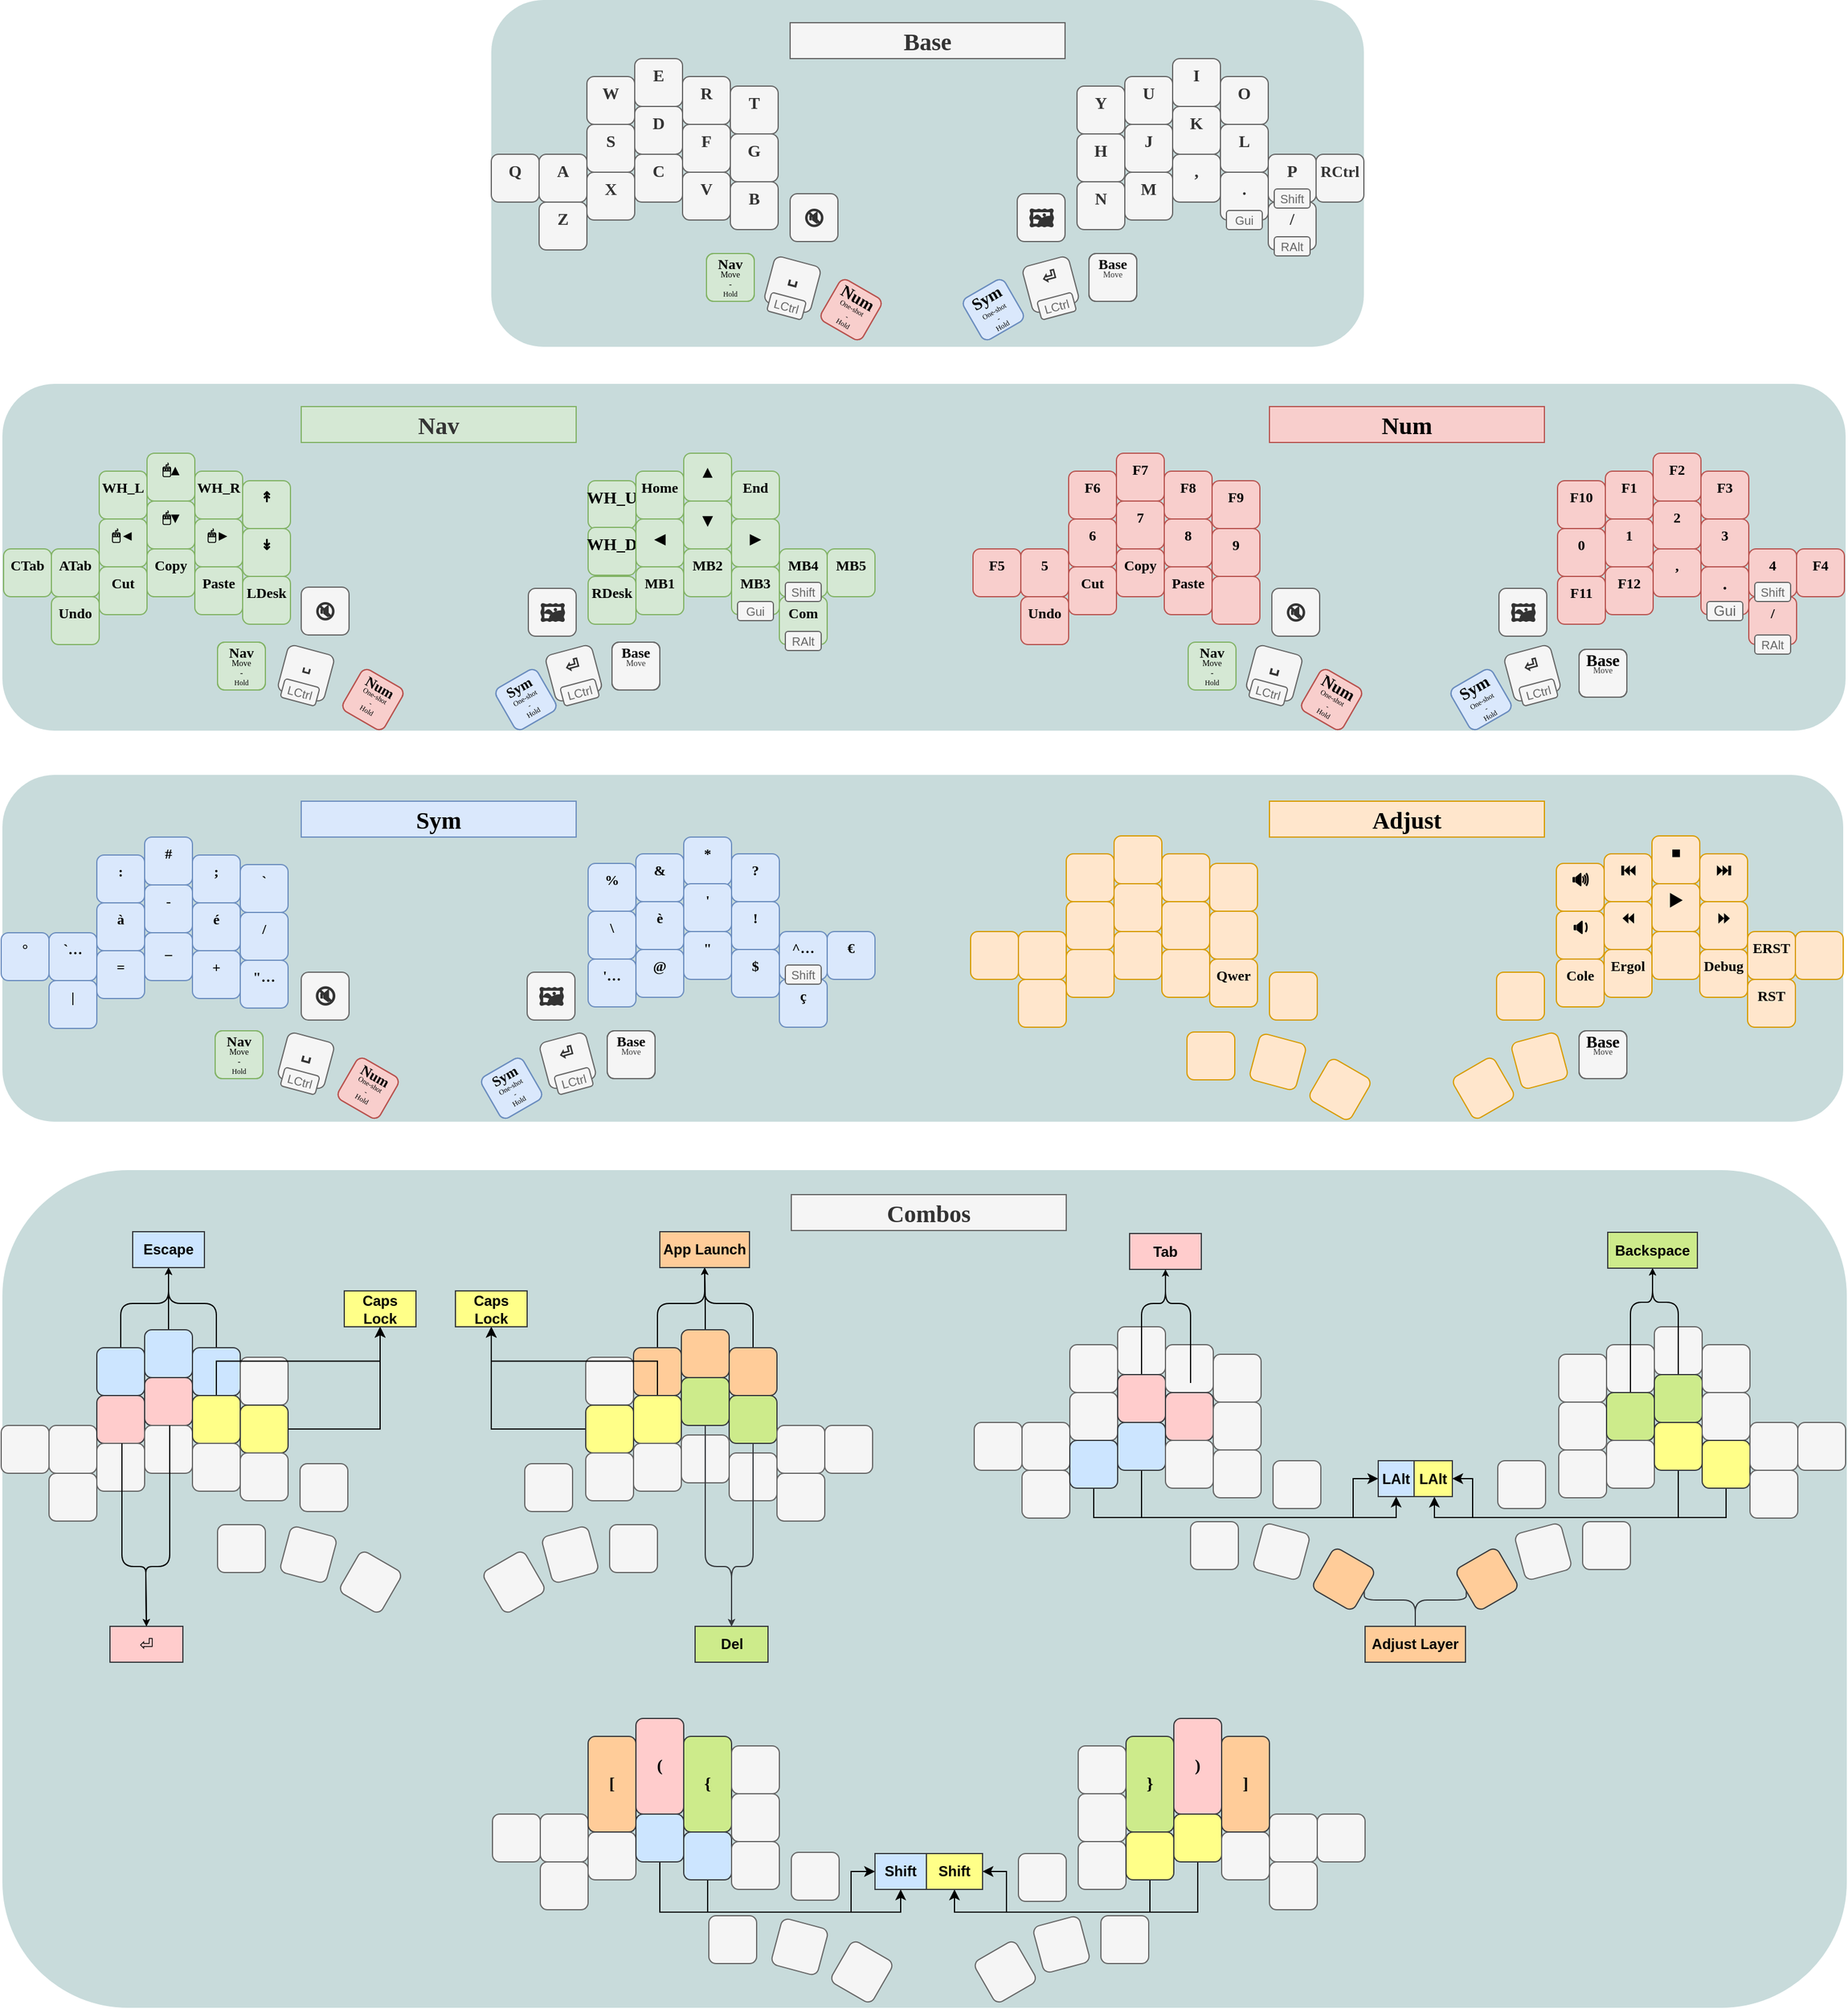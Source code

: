 <mxfile version="20.2.7" type="device"><diagram id="_wBL4pmli7XuDBLvt3Pn" name="Layout"><mxGraphModel dx="1585" dy="577" grid="1" gridSize="10" guides="1" tooltips="1" connect="1" arrows="1" fold="1" page="0" pageScale="1" pageWidth="827" pageHeight="1169" math="0" shadow="0"><root><mxCell id="0"/><mxCell id="1" parent="0"/><mxCell id="YZfL3GaTUJMGvCunKnYX-1" value="" style="rounded=1;whiteSpace=wrap;html=1;fontSize=12;fillColor=#C8DBDB;strokeColor=none;" parent="1" vertex="1"><mxGeometry x="-330" y="1019.5" width="1543" height="700.5" as="geometry"/></mxCell><mxCell id="YZfL3GaTUJMGvCunKnYX-2" value="" style="rounded=1;whiteSpace=wrap;html=1;fontSize=12;fillColor=#C8DBDB;strokeColor=none;" parent="1" vertex="1"><mxGeometry x="79" y="41" width="730" height="290" as="geometry"/></mxCell><mxCell id="YZfL3GaTUJMGvCunKnYX-3" value="" style="rounded=1;whiteSpace=wrap;html=1;fontSize=12;fillColor=#C8DBDB;strokeColor=none;" parent="1" vertex="1"><mxGeometry x="-330" y="689" width="1540" height="290" as="geometry"/></mxCell><mxCell id="YZfL3GaTUJMGvCunKnYX-4" value="" style="rounded=1;whiteSpace=wrap;html=1;fontSize=12;fillColor=#C8DBDB;strokeColor=none;" parent="1" vertex="1"><mxGeometry x="-330" y="362" width="1542" height="290" as="geometry"/></mxCell><mxCell id="YZfL3GaTUJMGvCunKnYX-5" value="Q" style="whiteSpace=wrap;html=1;aspect=fixed;fontSize=14;fontFamily=Verdana;fontStyle=1;fillColor=#f5f5f5;rounded=1;strokeColor=#666666;fontColor=#333333;shadow=0;verticalAlign=top;" parent="1" vertex="1"><mxGeometry x="79" y="170" width="40" height="40" as="geometry"/></mxCell><mxCell id="YZfL3GaTUJMGvCunKnYX-6" value="A" style="whiteSpace=wrap;html=1;aspect=fixed;fontSize=14;fontFamily=Verdana;fontStyle=1;fillColor=#f5f5f5;rounded=1;strokeColor=#666666;fontColor=#333333;shadow=0;verticalAlign=top;" parent="1" vertex="1"><mxGeometry x="119" y="170" width="40" height="40" as="geometry"/></mxCell><mxCell id="YZfL3GaTUJMGvCunKnYX-7" value="W" style="whiteSpace=wrap;html=1;aspect=fixed;fontSize=14;fontFamily=Verdana;fontStyle=1;fillColor=#f5f5f5;rounded=1;strokeColor=#666666;fontColor=#333333;shadow=0;verticalAlign=top;" parent="1" vertex="1"><mxGeometry x="159" y="105" width="40" height="40" as="geometry"/></mxCell><mxCell id="YZfL3GaTUJMGvCunKnYX-8" value="E" style="whiteSpace=wrap;html=1;aspect=fixed;fontSize=14;fontFamily=Verdana;fontStyle=1;fillColor=#f5f5f5;rounded=1;strokeColor=#666666;fontColor=#333333;shadow=0;verticalAlign=top;" parent="1" vertex="1"><mxGeometry x="199" y="90" width="40" height="40" as="geometry"/></mxCell><mxCell id="YZfL3GaTUJMGvCunKnYX-9" value="S" style="whiteSpace=wrap;html=1;aspect=fixed;fontSize=14;fontFamily=Verdana;fontStyle=1;fillColor=#f5f5f5;rounded=1;strokeColor=#666666;fontColor=#333333;shadow=0;verticalAlign=top;" parent="1" vertex="1"><mxGeometry x="159" y="145" width="40" height="40" as="geometry"/></mxCell><mxCell id="YZfL3GaTUJMGvCunKnYX-10" value="D" style="whiteSpace=wrap;html=1;aspect=fixed;fontSize=14;fontFamily=Verdana;fontStyle=1;fillColor=#f5f5f5;rounded=1;strokeColor=#666666;fontColor=#333333;shadow=0;verticalAlign=top;" parent="1" vertex="1"><mxGeometry x="199" y="130" width="40" height="40" as="geometry"/></mxCell><mxCell id="YZfL3GaTUJMGvCunKnYX-11" value="Z" style="whiteSpace=wrap;html=1;aspect=fixed;fontSize=14;fontFamily=Verdana;fontStyle=1;fillColor=#f5f5f5;rounded=1;strokeColor=#666666;fontColor=#333333;shadow=0;verticalAlign=top;" parent="1" vertex="1"><mxGeometry x="119" y="210" width="40" height="40" as="geometry"/></mxCell><mxCell id="YZfL3GaTUJMGvCunKnYX-12" value="X" style="whiteSpace=wrap;html=1;aspect=fixed;fontSize=14;fontFamily=Verdana;fontStyle=1;fillColor=#f5f5f5;rounded=1;strokeColor=#666666;fontColor=#333333;shadow=0;verticalAlign=top;" parent="1" vertex="1"><mxGeometry x="159" y="185" width="40" height="40" as="geometry"/></mxCell><mxCell id="YZfL3GaTUJMGvCunKnYX-13" value="C" style="whiteSpace=wrap;html=1;aspect=fixed;fontSize=14;fontFamily=Verdana;fontStyle=1;fillColor=#f5f5f5;rounded=1;strokeColor=#666666;fontColor=#333333;shadow=0;verticalAlign=top;" parent="1" vertex="1"><mxGeometry x="199" y="170" width="40" height="40" as="geometry"/></mxCell><mxCell id="YZfL3GaTUJMGvCunKnYX-14" value="&lt;span class=&quot;box&quot; style=&quot;font-size: 14px;&quot;&gt;␣&lt;/span&gt;" style="whiteSpace=wrap;html=1;aspect=fixed;rotation=15;fontSize=14;fontFamily=Verdana;fontStyle=1;fillColor=#f5f5f5;strokeColor=#666666;rounded=1;fontColor=#333333;verticalAlign=top;shadow=0;" parent="1" vertex="1"><mxGeometry x="311" y="259" width="40" height="40" as="geometry"/></mxCell><mxCell id="YZfL3GaTUJMGvCunKnYX-15" value="Y" style="whiteSpace=wrap;html=1;aspect=fixed;fontSize=14;fontFamily=Verdana;fontStyle=1;fillColor=#f5f5f5;rounded=1;strokeColor=#666666;fontColor=#333333;shadow=0;verticalAlign=top;" parent="1" vertex="1"><mxGeometry x="569" y="113" width="40" height="40" as="geometry"/></mxCell><mxCell id="YZfL3GaTUJMGvCunKnYX-16" value="U" style="whiteSpace=wrap;html=1;aspect=fixed;fontSize=14;fontFamily=Verdana;fontStyle=1;fillColor=#f5f5f5;rounded=1;strokeColor=#666666;fontColor=#333333;shadow=0;verticalAlign=top;" parent="1" vertex="1"><mxGeometry x="609" y="105" width="40" height="40" as="geometry"/></mxCell><mxCell id="YZfL3GaTUJMGvCunKnYX-17" value="I" style="whiteSpace=wrap;html=1;aspect=fixed;fontSize=14;fontFamily=Verdana;fontStyle=1;fillColor=#f5f5f5;rounded=1;strokeColor=#666666;fontColor=#333333;shadow=0;verticalAlign=top;" parent="1" vertex="1"><mxGeometry x="649" y="90" width="40" height="40" as="geometry"/></mxCell><mxCell id="YZfL3GaTUJMGvCunKnYX-18" value="H" style="whiteSpace=wrap;html=1;aspect=fixed;fontSize=14;fontFamily=Verdana;fontStyle=1;fillColor=#f5f5f5;rounded=1;strokeColor=#666666;fontColor=#333333;shadow=0;verticalAlign=top;" parent="1" vertex="1"><mxGeometry x="569" y="153" width="40" height="40" as="geometry"/></mxCell><mxCell id="YZfL3GaTUJMGvCunKnYX-19" value="J" style="whiteSpace=wrap;html=1;aspect=fixed;fontSize=14;fontFamily=Verdana;fontStyle=1;fillColor=#f5f5f5;rounded=1;strokeColor=#666666;fontColor=#333333;shadow=0;verticalAlign=top;" parent="1" vertex="1"><mxGeometry x="609" y="145" width="40" height="40" as="geometry"/></mxCell><mxCell id="YZfL3GaTUJMGvCunKnYX-20" value="K" style="whiteSpace=wrap;html=1;aspect=fixed;fontSize=14;fontFamily=Verdana;fontStyle=1;fillColor=#f5f5f5;rounded=1;strokeColor=#666666;fontColor=#333333;shadow=0;verticalAlign=top;" parent="1" vertex="1"><mxGeometry x="649" y="130" width="40" height="40" as="geometry"/></mxCell><mxCell id="YZfL3GaTUJMGvCunKnYX-21" value="N" style="whiteSpace=wrap;html=1;aspect=fixed;fontSize=14;fontFamily=Verdana;fontStyle=1;fillColor=#f5f5f5;rounded=1;strokeColor=#666666;fontColor=#333333;shadow=0;verticalAlign=top;" parent="1" vertex="1"><mxGeometry x="569" y="193" width="40" height="40" as="geometry"/></mxCell><mxCell id="YZfL3GaTUJMGvCunKnYX-22" value="M" style="whiteSpace=wrap;html=1;aspect=fixed;fontSize=14;fontFamily=Verdana;fontStyle=1;fillColor=#f5f5f5;rounded=1;strokeColor=#666666;fontColor=#333333;shadow=0;verticalAlign=top;" parent="1" vertex="1"><mxGeometry x="609" y="185" width="40" height="40" as="geometry"/></mxCell><mxCell id="YZfL3GaTUJMGvCunKnYX-23" value="," style="whiteSpace=wrap;html=1;aspect=fixed;fontSize=14;fontFamily=Verdana;fontStyle=1;fillColor=#f5f5f5;rounded=1;strokeColor=#666666;fontColor=#333333;shadow=0;verticalAlign=top;" parent="1" vertex="1"><mxGeometry x="649" y="170" width="40" height="40" as="geometry"/></mxCell><mxCell id="YZfL3GaTUJMGvCunKnYX-25" value="&lt;span class=&quot;box&quot; style=&quot;font-size: 14px;&quot;&gt;⏎&lt;/span&gt;" style="whiteSpace=wrap;html=1;aspect=fixed;rotation=-15;fontSize=14;fontFamily=Verdana;fontStyle=1;fillColor=#f5f5f5;strokeColor=#666666;rounded=1;fontColor=#333333;shadow=0;verticalAlign=top;" parent="1" vertex="1"><mxGeometry x="527" y="259" width="40" height="40" as="geometry"/></mxCell><mxCell id="YZfL3GaTUJMGvCunKnYX-26" value="&lt;span style=&quot;font-size: 20px;&quot;&gt;Base&lt;/span&gt;" style="rounded=0;whiteSpace=wrap;html=1;fontFamily=Verdana;fontSize=20;fontColor=#333333;fillColor=#f5f5f5;strokeColor=#666666;fontStyle=1" parent="1" vertex="1"><mxGeometry x="329" y="60" width="230" height="30" as="geometry"/></mxCell><mxCell id="YZfL3GaTUJMGvCunKnYX-27" value="&lt;div style=&quot;font-size: 20px;&quot;&gt;&lt;span style=&quot;font-size: 20px;&quot;&gt;Sym&lt;/span&gt;&lt;/div&gt;" style="rounded=0;whiteSpace=wrap;html=1;fontFamily=Verdana;fontSize=20;fillColor=#dae8fc;strokeColor=#6c8ebf;fontStyle=1;" parent="1" vertex="1"><mxGeometry x="-80" y="711" width="230" height="30" as="geometry"/></mxCell><mxCell id="YZfL3GaTUJMGvCunKnYX-28" value="Adjust" style="rounded=0;whiteSpace=wrap;html=1;fontFamily=Verdana;fontSize=20;fontStyle=1;fillColor=#ffe6cc;strokeColor=#d79b00;" parent="1" vertex="1"><mxGeometry x="730" y="711" width="230" height="30" as="geometry"/></mxCell><mxCell id="YZfL3GaTUJMGvCunKnYX-29" value="Base" style="whiteSpace=wrap;html=1;aspect=fixed;rounded=1;shadow=0;glass=0;sketch=0;fontFamily=Verdana;fontSize=12;fillColor=#f5f5f5;strokeColor=#666666;fontColor=#000000;verticalAlign=top;fontStyle=1;spacingTop=-5;" parent="1" vertex="1"><mxGeometry x="579" y="253" width="40" height="40" as="geometry"/></mxCell><mxCell id="YZfL3GaTUJMGvCunKnYX-30" value="&lt;font style=&quot;font-size: 20px;&quot; color=&quot;#333333&quot;&gt;Nav&lt;/font&gt;" style="rounded=0;whiteSpace=wrap;html=1;fontFamily=Verdana;fontSize=20;fontStyle=1;fillColor=#d5e8d4;strokeColor=#82b366;" parent="1" vertex="1"><mxGeometry x="-80" y="381" width="230" height="30" as="geometry"/></mxCell><mxCell id="YZfL3GaTUJMGvCunKnYX-31" value="&lt;div style=&quot;font-size: 20px;&quot;&gt;Num&lt;/div&gt;" style="rounded=0;whiteSpace=wrap;html=1;fontFamily=Verdana;fontSize=20;fillColor=#f8cecc;strokeColor=#b85450;fontStyle=1" parent="1" vertex="1"><mxGeometry x="730" y="381" width="230" height="30" as="geometry"/></mxCell><mxCell id="YZfL3GaTUJMGvCunKnYX-32" value="Nav" style="whiteSpace=wrap;html=1;aspect=fixed;rotation=0;fontSize=12;fontFamily=Verdana;fontStyle=1;fillColor=#d5e8d4;strokeColor=#82b366;rounded=1;shadow=0;verticalAlign=top;spacingTop=-5;" parent="1" vertex="1"><mxGeometry x="259" y="253" width="40" height="40" as="geometry"/></mxCell><mxCell id="YZfL3GaTUJMGvCunKnYX-33" value="🔇" style="whiteSpace=wrap;html=1;aspect=fixed;fontSize=15;fontFamily=Verdana;fontStyle=1;fillColor=#f5f5f5;rounded=1;strokeColor=#666666;fontColor=#333333;shadow=0;verticalAlign=middle;" parent="1" vertex="1"><mxGeometry x="329" y="203" width="40" height="40" as="geometry"/></mxCell><mxCell id="YZfL3GaTUJMGvCunKnYX-34" value="🖼️" style="whiteSpace=wrap;html=1;aspect=fixed;fontSize=20;fontFamily=Verdana;fontStyle=1;fillColor=#f5f5f5;rounded=1;strokeColor=#666666;fontColor=#333333;shadow=0;verticalAlign=middle;" parent="1" vertex="1"><mxGeometry x="519" y="203" width="40" height="40" as="geometry"/></mxCell><mxCell id="YZfL3GaTUJMGvCunKnYX-39" value="LCtrl" style="rounded=1;whiteSpace=wrap;html=1;shadow=0;glass=0;sketch=0;fontSize=10;fillColor=#f5f5f5;align=center;verticalAlign=middle;labelBorderColor=none;fontColor=#666666;strokeColor=#666666;rotation=15;" parent="1" vertex="1"><mxGeometry x="311" y="289" width="30" height="16" as="geometry"/></mxCell><mxCell id="YZfL3GaTUJMGvCunKnYX-40" value="LCtrl" style="rounded=1;whiteSpace=wrap;html=1;shadow=0;glass=0;sketch=0;fontSize=10;fillColor=#f5f5f5;align=center;verticalAlign=middle;labelBorderColor=none;fontColor=#666666;strokeColor=#666666;rotation=-15;" parent="1" vertex="1"><mxGeometry x="537" y="289" width="30" height="16" as="geometry"/></mxCell><mxCell id="YZfL3GaTUJMGvCunKnYX-41" value="R" style="whiteSpace=wrap;html=1;aspect=fixed;fontSize=14;fontFamily=Verdana;fontStyle=1;fillColor=#f5f5f5;rounded=1;strokeColor=#666666;fontColor=#333333;shadow=0;verticalAlign=top;" parent="1" vertex="1"><mxGeometry x="239" y="105" width="40" height="40" as="geometry"/></mxCell><mxCell id="YZfL3GaTUJMGvCunKnYX-42" value="T" style="whiteSpace=wrap;html=1;aspect=fixed;fontSize=14;fontFamily=Verdana;fontStyle=1;fillColor=#f5f5f5;rounded=1;strokeColor=#666666;fontColor=#333333;shadow=0;verticalAlign=top;" parent="1" vertex="1"><mxGeometry x="279" y="113" width="40" height="40" as="geometry"/></mxCell><mxCell id="YZfL3GaTUJMGvCunKnYX-43" value="F" style="whiteSpace=wrap;html=1;aspect=fixed;fontSize=14;fontFamily=Verdana;fontStyle=1;fillColor=#f5f5f5;rounded=1;strokeColor=#666666;fontColor=#333333;shadow=0;verticalAlign=top;" parent="1" vertex="1"><mxGeometry x="239" y="145" width="40" height="40" as="geometry"/></mxCell><mxCell id="YZfL3GaTUJMGvCunKnYX-44" value="G" style="whiteSpace=wrap;html=1;aspect=fixed;fontSize=14;fontFamily=Verdana;fontStyle=1;fillColor=#f5f5f5;rounded=1;strokeColor=#666666;fontColor=#333333;shadow=0;verticalAlign=top;" parent="1" vertex="1"><mxGeometry x="279" y="153" width="40" height="40" as="geometry"/></mxCell><mxCell id="YZfL3GaTUJMGvCunKnYX-45" value="V" style="whiteSpace=wrap;html=1;aspect=fixed;fontSize=14;fontFamily=Verdana;fontStyle=1;fillColor=#f5f5f5;rounded=1;strokeColor=#666666;fontColor=#333333;shadow=0;verticalAlign=top;" parent="1" vertex="1"><mxGeometry x="239" y="185" width="40" height="40" as="geometry"/></mxCell><mxCell id="YZfL3GaTUJMGvCunKnYX-46" value="B" style="whiteSpace=wrap;html=1;aspect=fixed;fontSize=14;fontFamily=Verdana;fontStyle=1;fillColor=#f5f5f5;rounded=1;strokeColor=#666666;fontColor=#333333;shadow=0;verticalAlign=top;" parent="1" vertex="1"><mxGeometry x="279" y="193" width="40" height="40" as="geometry"/></mxCell><mxCell id="YZfL3GaTUJMGvCunKnYX-47" value="O" style="whiteSpace=wrap;html=1;aspect=fixed;fontSize=14;fontFamily=Verdana;fontStyle=1;fillColor=#f5f5f5;rounded=1;strokeColor=#666666;fontColor=#333333;shadow=0;verticalAlign=top;" parent="1" vertex="1"><mxGeometry x="689" y="105" width="40" height="40" as="geometry"/></mxCell><mxCell id="YZfL3GaTUJMGvCunKnYX-48" value="L" style="whiteSpace=wrap;html=1;aspect=fixed;fontSize=14;fontFamily=Verdana;fontStyle=1;fillColor=#f5f5f5;rounded=1;strokeColor=#666666;fontColor=#333333;shadow=0;verticalAlign=top;" parent="1" vertex="1"><mxGeometry x="689" y="145" width="40" height="40" as="geometry"/></mxCell><mxCell id="YZfL3GaTUJMGvCunKnYX-49" value="." style="whiteSpace=wrap;html=1;aspect=fixed;fontSize=14;fontFamily=Verdana;fontStyle=1;fillColor=#f5f5f5;rounded=1;strokeColor=#666666;fontColor=#333333;shadow=0;verticalAlign=top;" parent="1" vertex="1"><mxGeometry x="689" y="185" width="40" height="40" as="geometry"/></mxCell><mxCell id="YZfL3GaTUJMGvCunKnYX-50" value="P" style="whiteSpace=wrap;html=1;aspect=fixed;fontSize=14;fontFamily=Verdana;fontStyle=1;fillColor=#f5f5f5;rounded=1;strokeColor=#666666;fontColor=#333333;shadow=0;verticalAlign=top;" parent="1" vertex="1"><mxGeometry x="729" y="170" width="40" height="40" as="geometry"/></mxCell><mxCell id="YZfL3GaTUJMGvCunKnYX-51" value="&lt;div style=&quot;font-size: 13px;&quot;&gt;&lt;font style=&quot;font-size: 13px;&quot;&gt;RCtrl&lt;/font&gt;&lt;/div&gt;" style="whiteSpace=wrap;html=1;aspect=fixed;fontSize=14;fontFamily=Verdana;fontStyle=1;fillColor=#f5f5f5;rounded=1;strokeColor=#666666;fontColor=#333333;shadow=0;verticalAlign=top;" parent="1" vertex="1"><mxGeometry x="769" y="170" width="40" height="40" as="geometry"/></mxCell><mxCell id="YZfL3GaTUJMGvCunKnYX-52" value="/" style="whiteSpace=wrap;html=1;aspect=fixed;fontSize=14;fontFamily=Verdana;fontStyle=1;fillColor=#f5f5f5;rounded=1;strokeColor=#666666;fontColor=#333333;verticalAlign=top;shadow=0;" parent="1" vertex="1"><mxGeometry x="729" y="210" width="40" height="40" as="geometry"/></mxCell><mxCell id="YZfL3GaTUJMGvCunKnYX-53" value="&lt;font style=&quot;font-size: 10px;&quot;&gt;Shift&lt;/font&gt;" style="rounded=1;whiteSpace=wrap;html=1;shadow=0;glass=0;sketch=0;fontSize=10;fillColor=#f5f5f5;align=center;verticalAlign=middle;labelBorderColor=none;fontColor=#666666;strokeColor=#666666;" parent="1" vertex="1"><mxGeometry x="734" y="199" width="30" height="16" as="geometry"/></mxCell><mxCell id="YZfL3GaTUJMGvCunKnYX-54" value="Gui" style="rounded=1;whiteSpace=wrap;html=1;shadow=0;glass=0;sketch=0;fontSize=10;fillColor=#f5f5f5;align=center;verticalAlign=middle;labelBorderColor=none;fontColor=#666666;strokeColor=#666666;" parent="1" vertex="1"><mxGeometry x="694" y="217" width="30" height="16" as="geometry"/></mxCell><mxCell id="YZfL3GaTUJMGvCunKnYX-55" value="&lt;font style=&quot;font-size: 10px;&quot;&gt;RAlt&lt;/font&gt;" style="rounded=1;whiteSpace=wrap;html=1;shadow=0;glass=0;sketch=0;fontSize=10;fillColor=#f5f5f5;align=center;verticalAlign=middle;labelBorderColor=none;fontColor=#666666;strokeColor=#666666;" parent="1" vertex="1"><mxGeometry x="734" y="239" width="30" height="16" as="geometry"/></mxCell><mxCell id="YZfL3GaTUJMGvCunKnYX-56" value="CTab" style="whiteSpace=wrap;html=1;aspect=fixed;fontSize=12;fontFamily=Verdana;fontStyle=1;fillColor=#d5e8d4;rounded=1;strokeColor=#82b366;shadow=0;verticalAlign=top;" parent="1" vertex="1"><mxGeometry x="-329" y="500" width="40" height="40" as="geometry"/></mxCell><mxCell id="YZfL3GaTUJMGvCunKnYX-57" value="ATab" style="whiteSpace=wrap;html=1;aspect=fixed;fontSize=12;fontFamily=Verdana;fontStyle=1;fillColor=#d5e8d4;rounded=1;strokeColor=#82b366;shadow=0;verticalAlign=top;" parent="1" vertex="1"><mxGeometry x="-289" y="500" width="40" height="40" as="geometry"/></mxCell><mxCell id="YZfL3GaTUJMGvCunKnYX-58" value="WH_L" style="whiteSpace=wrap;html=1;aspect=fixed;fontSize=12;fontFamily=Verdana;fontStyle=1;fillColor=#d5e8d4;rounded=1;strokeColor=#82b366;shadow=0;verticalAlign=top;" parent="1" vertex="1"><mxGeometry x="-249" y="435" width="40" height="40" as="geometry"/></mxCell><mxCell id="YZfL3GaTUJMGvCunKnYX-59" value="🖱&lt;code style=&quot;font-size: 12px;&quot;&gt;▲&lt;/code&gt;" style="whiteSpace=wrap;html=1;aspect=fixed;fontSize=12;fontFamily=Verdana;fontStyle=1;fillColor=#d5e8d4;rounded=1;strokeColor=#82b366;shadow=0;verticalAlign=top;" parent="1" vertex="1"><mxGeometry x="-209" y="420" width="40" height="40" as="geometry"/></mxCell><mxCell id="YZfL3GaTUJMGvCunKnYX-60" value="🖱◄" style="whiteSpace=wrap;html=1;aspect=fixed;fontSize=12;fontFamily=Verdana;fontStyle=1;fillColor=#d5e8d4;rounded=1;strokeColor=#82b366;shadow=0;verticalAlign=top;" parent="1" vertex="1"><mxGeometry x="-249" y="475" width="40" height="40" as="geometry"/></mxCell><mxCell id="YZfL3GaTUJMGvCunKnYX-61" value="🖱&lt;code style=&quot;font-size: 12px;&quot;&gt;▼&lt;/code&gt;" style="whiteSpace=wrap;html=1;aspect=fixed;fontSize=12;fontFamily=Verdana;fontStyle=1;fillColor=#d5e8d4;rounded=1;strokeColor=#82b366;shadow=0;verticalAlign=top;" parent="1" vertex="1"><mxGeometry x="-209" y="460" width="40" height="40" as="geometry"/></mxCell><mxCell id="YZfL3GaTUJMGvCunKnYX-62" value="Undo" style="whiteSpace=wrap;html=1;aspect=fixed;fontSize=12;fontFamily=Verdana;fontStyle=1;fillColor=#d5e8d4;rounded=1;strokeColor=#82b366;shadow=0;verticalAlign=top;" parent="1" vertex="1"><mxGeometry x="-289" y="540" width="40" height="40" as="geometry"/></mxCell><mxCell id="YZfL3GaTUJMGvCunKnYX-63" value="Cut" style="whiteSpace=wrap;html=1;aspect=fixed;fontSize=12;fontFamily=Verdana;fontStyle=1;fillColor=#d5e8d4;rounded=1;strokeColor=#82b366;shadow=0;verticalAlign=top;" parent="1" vertex="1"><mxGeometry x="-249" y="515" width="40" height="40" as="geometry"/></mxCell><mxCell id="YZfL3GaTUJMGvCunKnYX-64" value="Copy" style="whiteSpace=wrap;html=1;aspect=fixed;fontSize=12;fontFamily=Verdana;fontStyle=1;fillColor=#d5e8d4;rounded=1;strokeColor=#82b366;shadow=0;verticalAlign=top;" parent="1" vertex="1"><mxGeometry x="-209" y="500" width="40" height="40" as="geometry"/></mxCell><mxCell id="YZfL3GaTUJMGvCunKnYX-65" value="WH_U" style="whiteSpace=wrap;html=1;aspect=fixed;fontSize=14;fontFamily=Verdana;fontStyle=1;fillColor=#d5e8d4;rounded=1;strokeColor=#82b366;shadow=0;verticalAlign=top;align=center;" parent="1" vertex="1"><mxGeometry x="160" y="443" width="40" height="40" as="geometry"/></mxCell><mxCell id="YZfL3GaTUJMGvCunKnYX-66" value="Home" style="whiteSpace=wrap;html=1;aspect=fixed;fontSize=12;fontFamily=Verdana;fontStyle=1;fillColor=#d5e8d4;rounded=1;strokeColor=#82b366;shadow=0;verticalAlign=top;" parent="1" vertex="1"><mxGeometry x="200" y="435" width="40" height="40" as="geometry"/></mxCell><mxCell id="YZfL3GaTUJMGvCunKnYX-67" value="&lt;code&gt;▲&lt;/code&gt;" style="whiteSpace=wrap;html=1;aspect=fixed;fontSize=14;fontFamily=Verdana;fontStyle=1;fillColor=#d5e8d4;rounded=1;strokeColor=#82b366;shadow=0;verticalAlign=top;" parent="1" vertex="1"><mxGeometry x="240" y="420" width="40" height="40" as="geometry"/></mxCell><mxCell id="YZfL3GaTUJMGvCunKnYX-68" value="WH_D" style="whiteSpace=wrap;html=1;aspect=fixed;fontSize=14;fontFamily=Verdana;fontStyle=1;fillColor=#d5e8d4;rounded=1;strokeColor=#82b366;shadow=0;verticalAlign=top;" parent="1" vertex="1"><mxGeometry x="160" y="482" width="40" height="40" as="geometry"/></mxCell><mxCell id="YZfL3GaTUJMGvCunKnYX-69" value="◄" style="whiteSpace=wrap;html=1;aspect=fixed;fontSize=16;fontFamily=Verdana;fontStyle=1;fillColor=#d5e8d4;rounded=1;strokeColor=#82b366;shadow=0;verticalAlign=top;" parent="1" vertex="1"><mxGeometry x="200" y="475" width="40" height="40" as="geometry"/></mxCell><mxCell id="YZfL3GaTUJMGvCunKnYX-70" value="&lt;code style=&quot;font-size: 15px;&quot;&gt;▼&lt;/code&gt;" style="whiteSpace=wrap;html=1;aspect=fixed;fontSize=15;fontFamily=Verdana;fontStyle=1;fillColor=#d5e8d4;rounded=1;strokeColor=#82b366;shadow=0;verticalAlign=top;" parent="1" vertex="1"><mxGeometry x="240" y="460" width="40" height="40" as="geometry"/></mxCell><mxCell id="YZfL3GaTUJMGvCunKnYX-71" value="RDesk" style="whiteSpace=wrap;html=1;aspect=fixed;fontSize=12;fontFamily=Verdana;fontStyle=1;fillColor=#d5e8d4;rounded=1;strokeColor=#82b366;shadow=0;verticalAlign=top;" parent="1" vertex="1"><mxGeometry x="160" y="523" width="40" height="40" as="geometry"/></mxCell><mxCell id="YZfL3GaTUJMGvCunKnYX-72" value="MB1" style="whiteSpace=wrap;html=1;aspect=fixed;fontSize=12;fontFamily=Verdana;fontStyle=1;fillColor=#d5e8d4;rounded=1;strokeColor=#82b366;shadow=0;verticalAlign=top;" parent="1" vertex="1"><mxGeometry x="200" y="515" width="40" height="40" as="geometry"/></mxCell><mxCell id="YZfL3GaTUJMGvCunKnYX-73" value="MB2" style="whiteSpace=wrap;html=1;aspect=fixed;fontSize=12;fontFamily=Verdana;fontStyle=1;fillColor=#d5e8d4;rounded=1;strokeColor=#82b366;shadow=0;verticalAlign=top;" parent="1" vertex="1"><mxGeometry x="240" y="500" width="40" height="40" as="geometry"/></mxCell><mxCell id="YZfL3GaTUJMGvCunKnYX-74" value="&lt;div&gt;🔇&lt;/div&gt;" style="whiteSpace=wrap;html=1;aspect=fixed;fontSize=15;fontFamily=Verdana;fontStyle=1;fillColor=#f5f5f5;rounded=1;strokeColor=#666666;fontColor=#333333;shadow=0;verticalAlign=middle;" parent="1" vertex="1"><mxGeometry x="-80" y="532" width="40" height="40" as="geometry"/></mxCell><mxCell id="YZfL3GaTUJMGvCunKnYX-75" value="🖼️" style="whiteSpace=wrap;html=1;aspect=fixed;fontSize=20;fontFamily=Verdana;fontStyle=1;fillColor=#f5f5f5;rounded=1;strokeColor=#666666;fontColor=#333333;shadow=0;verticalAlign=middle;" parent="1" vertex="1"><mxGeometry x="110" y="533" width="40" height="40" as="geometry"/></mxCell><mxCell id="YZfL3GaTUJMGvCunKnYX-79" value="WH_R" style="whiteSpace=wrap;html=1;aspect=fixed;fontSize=12;fontFamily=Verdana;fontStyle=1;fillColor=#d5e8d4;rounded=1;strokeColor=#82b366;shadow=0;verticalAlign=top;" parent="1" vertex="1"><mxGeometry x="-169" y="435" width="40" height="40" as="geometry"/></mxCell><mxCell id="YZfL3GaTUJMGvCunKnYX-80" value="↟" style="whiteSpace=wrap;html=1;aspect=fixed;fontSize=12;fontFamily=Verdana;fontStyle=1;fillColor=#d5e8d4;rounded=1;strokeColor=#82b366;shadow=0;verticalAlign=top;" parent="1" vertex="1"><mxGeometry x="-129" y="443" width="40" height="40" as="geometry"/></mxCell><mxCell id="YZfL3GaTUJMGvCunKnYX-81" value="🖱►" style="whiteSpace=wrap;html=1;aspect=fixed;fontSize=12;fontFamily=Verdana;fontStyle=1;fillColor=#d5e8d4;rounded=1;strokeColor=#82b366;shadow=0;verticalAlign=top;" parent="1" vertex="1"><mxGeometry x="-169" y="475" width="40" height="40" as="geometry"/></mxCell><mxCell id="YZfL3GaTUJMGvCunKnYX-82" value="&lt;span class=&quot;box&quot;&gt;↡&lt;/span&gt;" style="whiteSpace=wrap;html=1;aspect=fixed;fontSize=12;fontFamily=Verdana;fontStyle=1;fillColor=#d5e8d4;rounded=1;strokeColor=#82b366;shadow=0;verticalAlign=top;" parent="1" vertex="1"><mxGeometry x="-129" y="483" width="40" height="40" as="geometry"/></mxCell><mxCell id="YZfL3GaTUJMGvCunKnYX-83" value="Paste" style="whiteSpace=wrap;html=1;aspect=fixed;fontSize=12;fontFamily=Verdana;fontStyle=1;fillColor=#d5e8d4;rounded=1;strokeColor=#82b366;shadow=0;verticalAlign=top;" parent="1" vertex="1"><mxGeometry x="-169" y="515" width="40" height="40" as="geometry"/></mxCell><mxCell id="YZfL3GaTUJMGvCunKnYX-84" value="LDesk" style="whiteSpace=wrap;html=1;aspect=fixed;fontSize=12;fontFamily=Verdana;fontStyle=1;fillColor=#d5e8d4;rounded=1;strokeColor=#82b366;shadow=0;verticalAlign=top;" parent="1" vertex="1"><mxGeometry x="-129" y="523" width="40" height="40" as="geometry"/></mxCell><mxCell id="YZfL3GaTUJMGvCunKnYX-85" value="End" style="whiteSpace=wrap;html=1;aspect=fixed;fontSize=12;fontFamily=Verdana;fontStyle=1;fillColor=#d5e8d4;rounded=1;strokeColor=#82b366;shadow=0;verticalAlign=top;" parent="1" vertex="1"><mxGeometry x="280" y="435" width="40" height="40" as="geometry"/></mxCell><mxCell id="YZfL3GaTUJMGvCunKnYX-86" value="►" style="whiteSpace=wrap;html=1;aspect=fixed;fontSize=16;fontFamily=Verdana;fontStyle=1;fillColor=#d5e8d4;rounded=1;strokeColor=#82b366;shadow=0;verticalAlign=top;" parent="1" vertex="1"><mxGeometry x="280" y="475" width="40" height="40" as="geometry"/></mxCell><mxCell id="YZfL3GaTUJMGvCunKnYX-87" value="MB3" style="whiteSpace=wrap;html=1;aspect=fixed;fontSize=12;fontFamily=Verdana;fontStyle=1;fillColor=#d5e8d4;rounded=1;strokeColor=#82b366;shadow=0;verticalAlign=top;" parent="1" vertex="1"><mxGeometry x="280" y="515" width="40" height="40" as="geometry"/></mxCell><mxCell id="YZfL3GaTUJMGvCunKnYX-88" value="MB4" style="whiteSpace=wrap;html=1;aspect=fixed;fontSize=12;fontFamily=Verdana;fontStyle=1;fillColor=#d5e8d4;rounded=1;strokeColor=#82b366;shadow=0;verticalAlign=top;" parent="1" vertex="1"><mxGeometry x="320" y="500" width="40" height="40" as="geometry"/></mxCell><mxCell id="YZfL3GaTUJMGvCunKnYX-89" value="MB5" style="whiteSpace=wrap;html=1;aspect=fixed;fontSize=12;fontFamily=Verdana;fontStyle=1;fillColor=#d5e8d4;rounded=1;strokeColor=#82b366;shadow=0;verticalAlign=top;" parent="1" vertex="1"><mxGeometry x="360" y="500" width="40" height="40" as="geometry"/></mxCell><mxCell id="YZfL3GaTUJMGvCunKnYX-90" value="Com" style="whiteSpace=wrap;html=1;aspect=fixed;fontSize=12;fontFamily=Verdana;fontStyle=1;fillColor=#d5e8d4;rounded=1;strokeColor=#82b366;verticalAlign=top;shadow=0;" parent="1" vertex="1"><mxGeometry x="320" y="540" width="40" height="40" as="geometry"/></mxCell><mxCell id="YZfL3GaTUJMGvCunKnYX-91" value="&lt;font style=&quot;font-size: 10px;&quot;&gt;Shift&lt;/font&gt;" style="rounded=1;whiteSpace=wrap;html=1;shadow=0;glass=0;sketch=0;fontSize=10;fillColor=#f5f5f5;align=center;verticalAlign=middle;labelBorderColor=none;fontColor=#666666;strokeColor=#666666;" parent="1" vertex="1"><mxGeometry x="325" y="528" width="30" height="16" as="geometry"/></mxCell><mxCell id="YZfL3GaTUJMGvCunKnYX-92" value="Gui" style="rounded=1;whiteSpace=wrap;html=1;shadow=0;glass=0;sketch=0;fontSize=10;fillColor=#f5f5f5;align=center;verticalAlign=middle;labelBorderColor=none;fontColor=#666666;strokeColor=#666666;" parent="1" vertex="1"><mxGeometry x="285" y="544" width="30" height="16" as="geometry"/></mxCell><mxCell id="YZfL3GaTUJMGvCunKnYX-93" value="&lt;font style=&quot;font-size: 10px;&quot;&gt;RAlt&lt;/font&gt;" style="rounded=1;whiteSpace=wrap;html=1;shadow=0;glass=0;sketch=0;fontSize=10;align=center;verticalAlign=middle;labelBorderColor=none;fillColor=#F5F5F5;fontColor=#666666;strokeColor=#666666;" parent="1" vertex="1"><mxGeometry x="325" y="569" width="30" height="16" as="geometry"/></mxCell><mxCell id="YZfL3GaTUJMGvCunKnYX-94" value="F5" style="whiteSpace=wrap;html=1;aspect=fixed;fontSize=12;fontFamily=Verdana;fontStyle=1;fillColor=#f8cecc;rounded=1;strokeColor=#b85450;shadow=0;verticalAlign=top;" parent="1" vertex="1"><mxGeometry x="482" y="500" width="40" height="40" as="geometry"/></mxCell><mxCell id="YZfL3GaTUJMGvCunKnYX-95" value="5" style="whiteSpace=wrap;html=1;aspect=fixed;fontSize=12;fontFamily=Verdana;fontStyle=1;fillColor=#f8cecc;rounded=1;strokeColor=#b85450;shadow=0;verticalAlign=top;" parent="1" vertex="1"><mxGeometry x="522" y="500" width="40" height="40" as="geometry"/></mxCell><mxCell id="YZfL3GaTUJMGvCunKnYX-96" value="F6" style="whiteSpace=wrap;html=1;aspect=fixed;fontSize=12;fontFamily=Verdana;fontStyle=1;fillColor=#f8cecc;rounded=1;strokeColor=#b85450;shadow=0;verticalAlign=top;" parent="1" vertex="1"><mxGeometry x="562" y="435" width="40" height="40" as="geometry"/></mxCell><mxCell id="YZfL3GaTUJMGvCunKnYX-97" value="F7" style="whiteSpace=wrap;html=1;aspect=fixed;fontSize=12;fontFamily=Verdana;fontStyle=1;fillColor=#f8cecc;rounded=1;strokeColor=#b85450;shadow=0;verticalAlign=top;" parent="1" vertex="1"><mxGeometry x="602" y="420" width="40" height="40" as="geometry"/></mxCell><mxCell id="YZfL3GaTUJMGvCunKnYX-98" value="6" style="whiteSpace=wrap;html=1;aspect=fixed;fontSize=12;fontFamily=Verdana;fontStyle=1;fillColor=#f8cecc;rounded=1;strokeColor=#b85450;shadow=0;verticalAlign=top;" parent="1" vertex="1"><mxGeometry x="562" y="475" width="40" height="40" as="geometry"/></mxCell><mxCell id="YZfL3GaTUJMGvCunKnYX-99" value="7" style="whiteSpace=wrap;html=1;aspect=fixed;fontSize=12;fontFamily=Verdana;fontStyle=1;fillColor=#f8cecc;rounded=1;strokeColor=#b85450;shadow=0;verticalAlign=top;" parent="1" vertex="1"><mxGeometry x="602" y="460" width="40" height="40" as="geometry"/></mxCell><mxCell id="YZfL3GaTUJMGvCunKnYX-100" value="Undo" style="whiteSpace=wrap;html=1;aspect=fixed;fontSize=12;fontFamily=Verdana;fontStyle=1;fillColor=#f8cecc;rounded=1;strokeColor=#b85450;shadow=0;verticalAlign=top;" parent="1" vertex="1"><mxGeometry x="522" y="540" width="40" height="40" as="geometry"/></mxCell><mxCell id="YZfL3GaTUJMGvCunKnYX-101" value="Cut" style="whiteSpace=wrap;html=1;aspect=fixed;fontSize=12;fontFamily=Verdana;fontStyle=1;fillColor=#f8cecc;rounded=1;strokeColor=#b85450;shadow=0;verticalAlign=top;" parent="1" vertex="1"><mxGeometry x="562" y="515" width="40" height="40" as="geometry"/></mxCell><mxCell id="YZfL3GaTUJMGvCunKnYX-102" value="Copy" style="whiteSpace=wrap;html=1;aspect=fixed;fontSize=12;fontFamily=Verdana;fontStyle=1;fillColor=#f8cecc;rounded=1;strokeColor=#b85450;shadow=0;verticalAlign=top;" parent="1" vertex="1"><mxGeometry x="602" y="500" width="40" height="40" as="geometry"/></mxCell><mxCell id="YZfL3GaTUJMGvCunKnYX-103" value="&lt;span class=&quot;box&quot; style=&quot;font-size: 14px;&quot;&gt;␣&lt;/span&gt;" style="whiteSpace=wrap;html=1;aspect=fixed;rotation=15;fontSize=14;fontFamily=Verdana;fontStyle=1;fillColor=#f5f5f5;strokeColor=#666666;rounded=1;fontColor=#333333;verticalAlign=top;shadow=0;" parent="1" vertex="1"><mxGeometry x="714" y="584" width="40" height="40" as="geometry"/></mxCell><mxCell id="YZfL3GaTUJMGvCunKnYX-104" value="F10" style="whiteSpace=wrap;html=1;aspect=fixed;fontSize=12;fontFamily=Verdana;fontStyle=1;fillColor=#f8cecc;rounded=1;strokeColor=#b85450;shadow=0;verticalAlign=top;" parent="1" vertex="1"><mxGeometry x="971" y="443" width="40" height="40" as="geometry"/></mxCell><mxCell id="YZfL3GaTUJMGvCunKnYX-105" value="F1" style="whiteSpace=wrap;html=1;aspect=fixed;fontSize=12;fontFamily=Verdana;fontStyle=1;fillColor=#f8cecc;rounded=1;strokeColor=#b85450;shadow=0;verticalAlign=top;" parent="1" vertex="1"><mxGeometry x="1011" y="435" width="40" height="40" as="geometry"/></mxCell><mxCell id="YZfL3GaTUJMGvCunKnYX-106" value="F2" style="whiteSpace=wrap;html=1;aspect=fixed;fontSize=12;fontFamily=Verdana;fontStyle=1;fillColor=#f8cecc;rounded=1;strokeColor=#b85450;shadow=0;verticalAlign=top;" parent="1" vertex="1"><mxGeometry x="1051" y="420" width="40" height="40" as="geometry"/></mxCell><mxCell id="YZfL3GaTUJMGvCunKnYX-107" value="0" style="whiteSpace=wrap;html=1;aspect=fixed;fontSize=12;fontFamily=Verdana;fontStyle=1;fillColor=#f8cecc;rounded=1;strokeColor=#b85450;shadow=0;verticalAlign=top;" parent="1" vertex="1"><mxGeometry x="971" y="483" width="40" height="40" as="geometry"/></mxCell><mxCell id="YZfL3GaTUJMGvCunKnYX-108" value="1" style="whiteSpace=wrap;html=1;aspect=fixed;fontSize=12;fontFamily=Verdana;fontStyle=1;fillColor=#f8cecc;rounded=1;strokeColor=#b85450;shadow=0;verticalAlign=top;" parent="1" vertex="1"><mxGeometry x="1011" y="475" width="40" height="40" as="geometry"/></mxCell><mxCell id="YZfL3GaTUJMGvCunKnYX-109" value="2" style="whiteSpace=wrap;html=1;aspect=fixed;fontSize=12;fontFamily=Verdana;fontStyle=1;fillColor=#f8cecc;rounded=1;strokeColor=#b85450;shadow=0;verticalAlign=top;" parent="1" vertex="1"><mxGeometry x="1051" y="460" width="40" height="40" as="geometry"/></mxCell><mxCell id="YZfL3GaTUJMGvCunKnYX-110" value="F11" style="whiteSpace=wrap;html=1;aspect=fixed;fontSize=12;fontFamily=Verdana;fontStyle=1;fillColor=#f8cecc;rounded=1;strokeColor=#b85450;shadow=0;verticalAlign=top;" parent="1" vertex="1"><mxGeometry x="971" y="523" width="40" height="40" as="geometry"/></mxCell><mxCell id="YZfL3GaTUJMGvCunKnYX-111" value="F12" style="whiteSpace=wrap;html=1;aspect=fixed;fontSize=12;fontFamily=Verdana;fontStyle=1;fillColor=#f8cecc;rounded=1;strokeColor=#b85450;shadow=0;verticalAlign=top;" parent="1" vertex="1"><mxGeometry x="1011" y="515" width="40" height="40" as="geometry"/></mxCell><mxCell id="YZfL3GaTUJMGvCunKnYX-112" value="," style="whiteSpace=wrap;html=1;aspect=fixed;fontSize=12;fontFamily=Verdana;fontStyle=1;fillColor=#f8cecc;rounded=1;strokeColor=#b85450;shadow=0;verticalAlign=top;" parent="1" vertex="1"><mxGeometry x="1051" y="500" width="40" height="40" as="geometry"/></mxCell><mxCell id="YZfL3GaTUJMGvCunKnYX-113" value="&lt;div&gt;Sym&lt;/div&gt;" style="whiteSpace=wrap;html=1;aspect=fixed;rotation=-30;fontSize=14;fontFamily=Verdana;fontStyle=1;fillColor=#dae8fc;rounded=1;strokeColor=#6c8ebf;shadow=0;verticalAlign=top;spacingTop=-5;" parent="1" vertex="1"><mxGeometry x="887" y="606" width="40" height="40" as="geometry"/></mxCell><mxCell id="YZfL3GaTUJMGvCunKnYX-114" value="&lt;span class=&quot;box&quot; style=&quot;font-size: 14px;&quot;&gt;⏎&lt;/span&gt;" style="whiteSpace=wrap;html=1;aspect=fixed;rotation=-15;fontSize=14;fontFamily=Verdana;fontStyle=1;fillColor=#f5f5f5;strokeColor=#666666;rounded=1;fontColor=#333333;shadow=0;verticalAlign=top;" parent="1" vertex="1"><mxGeometry x="930" y="584" width="40" height="40" as="geometry"/></mxCell><mxCell id="YZfL3GaTUJMGvCunKnYX-115" value="Nav" style="whiteSpace=wrap;html=1;aspect=fixed;rotation=0;fontSize=12;fontFamily=Verdana;fontStyle=1;fillColor=#d5e8d4;strokeColor=#82b366;rounded=1;shadow=0;verticalAlign=top;spacingTop=-5;" parent="1" vertex="1"><mxGeometry x="662" y="578" width="40" height="40" as="geometry"/></mxCell><mxCell id="YZfL3GaTUJMGvCunKnYX-116" value="🔇" style="whiteSpace=wrap;html=1;aspect=fixed;fontSize=15;fontFamily=Verdana;fontStyle=1;fillColor=#f5f5f5;rounded=1;strokeColor=#666666;shadow=0;verticalAlign=middle;fontColor=#333333;" parent="1" vertex="1"><mxGeometry x="732" y="533" width="40" height="40" as="geometry"/></mxCell><mxCell id="YZfL3GaTUJMGvCunKnYX-117" value="🖼️" style="whiteSpace=wrap;html=1;aspect=fixed;fontSize=20;fontFamily=Verdana;fontStyle=1;fillColor=#f5f5f5;rounded=1;strokeColor=#666666;shadow=0;verticalAlign=middle;fontColor=#333333;" parent="1" vertex="1"><mxGeometry x="922" y="533" width="40" height="40" as="geometry"/></mxCell><mxCell id="YZfL3GaTUJMGvCunKnYX-118" value="Num" style="whiteSpace=wrap;html=1;aspect=fixed;rotation=30;fontSize=14;fontFamily=Verdana;fontStyle=1;fillColor=#f8cecc;strokeColor=#b85450;rounded=1;shadow=0;verticalAlign=top;spacingTop=-5;" parent="1" vertex="1"><mxGeometry x="762" y="606" width="40" height="40" as="geometry"/></mxCell><mxCell id="YZfL3GaTUJMGvCunKnYX-122" value="LCtrl" style="rounded=1;whiteSpace=wrap;html=1;shadow=0;glass=0;sketch=0;fontSize=10;fillColor=#f5f5f5;align=center;verticalAlign=middle;labelBorderColor=none;fontColor=#666666;strokeColor=#666666;rotation=15;" parent="1" vertex="1"><mxGeometry x="714" y="612" width="30" height="16" as="geometry"/></mxCell><mxCell id="YZfL3GaTUJMGvCunKnYX-123" value="LCtrl" style="rounded=1;whiteSpace=wrap;html=1;shadow=0;glass=0;sketch=0;fontSize=10;fillColor=#f5f5f5;align=center;verticalAlign=middle;labelBorderColor=none;fontColor=#666666;strokeColor=#666666;rotation=-15;" parent="1" vertex="1"><mxGeometry x="940" y="612" width="30" height="16" as="geometry"/></mxCell><mxCell id="YZfL3GaTUJMGvCunKnYX-124" value="F8" style="whiteSpace=wrap;html=1;aspect=fixed;fontSize=12;fontFamily=Verdana;fontStyle=1;fillColor=#f8cecc;rounded=1;strokeColor=#b85450;shadow=0;verticalAlign=top;" parent="1" vertex="1"><mxGeometry x="642" y="435" width="40" height="40" as="geometry"/></mxCell><mxCell id="YZfL3GaTUJMGvCunKnYX-125" value="F9" style="whiteSpace=wrap;html=1;aspect=fixed;fontSize=12;fontFamily=Verdana;fontStyle=1;fillColor=#f8cecc;rounded=1;strokeColor=#b85450;shadow=0;verticalAlign=top;" parent="1" vertex="1"><mxGeometry x="682" y="443" width="40" height="40" as="geometry"/></mxCell><mxCell id="YZfL3GaTUJMGvCunKnYX-126" value="8" style="whiteSpace=wrap;html=1;aspect=fixed;fontSize=12;fontFamily=Verdana;fontStyle=1;fillColor=#f8cecc;rounded=1;strokeColor=#b85450;shadow=0;verticalAlign=top;" parent="1" vertex="1"><mxGeometry x="642" y="475" width="40" height="40" as="geometry"/></mxCell><mxCell id="YZfL3GaTUJMGvCunKnYX-127" value="9" style="whiteSpace=wrap;html=1;aspect=fixed;fontSize=12;fontFamily=Verdana;fontStyle=1;fillColor=#f8cecc;rounded=1;strokeColor=#b85450;shadow=0;verticalAlign=top;" parent="1" vertex="1"><mxGeometry x="682" y="483" width="40" height="40" as="geometry"/></mxCell><mxCell id="YZfL3GaTUJMGvCunKnYX-128" value="Paste" style="whiteSpace=wrap;html=1;aspect=fixed;fontSize=12;fontFamily=Verdana;fontStyle=1;fillColor=#f8cecc;rounded=1;strokeColor=#b85450;shadow=0;verticalAlign=top;" parent="1" vertex="1"><mxGeometry x="642" y="515" width="40" height="40" as="geometry"/></mxCell><mxCell id="YZfL3GaTUJMGvCunKnYX-129" value="" style="whiteSpace=wrap;html=1;aspect=fixed;fontSize=12;fontFamily=Verdana;fontStyle=1;fillColor=#f8cecc;rounded=1;strokeColor=#b85450;shadow=0;verticalAlign=top;" parent="1" vertex="1"><mxGeometry x="682" y="523" width="40" height="40" as="geometry"/></mxCell><mxCell id="YZfL3GaTUJMGvCunKnYX-130" value="F3" style="whiteSpace=wrap;html=1;aspect=fixed;fontSize=12;fontFamily=Verdana;fontStyle=1;fillColor=#f8cecc;rounded=1;strokeColor=#b85450;shadow=0;verticalAlign=top;" parent="1" vertex="1"><mxGeometry x="1091" y="435" width="40" height="40" as="geometry"/></mxCell><mxCell id="YZfL3GaTUJMGvCunKnYX-131" value="3" style="whiteSpace=wrap;html=1;aspect=fixed;fontSize=12;fontFamily=Verdana;fontStyle=1;fillColor=#f8cecc;rounded=1;strokeColor=#b85450;shadow=0;verticalAlign=top;" parent="1" vertex="1"><mxGeometry x="1091" y="475" width="40" height="40" as="geometry"/></mxCell><mxCell id="YZfL3GaTUJMGvCunKnYX-132" value="." style="whiteSpace=wrap;html=1;aspect=fixed;fontSize=14;fontFamily=Verdana;fontStyle=1;fillColor=#f8cecc;rounded=1;strokeColor=#b85450;shadow=0;verticalAlign=top;" parent="1" vertex="1"><mxGeometry x="1091" y="515" width="40" height="40" as="geometry"/></mxCell><mxCell id="YZfL3GaTUJMGvCunKnYX-133" value="4" style="whiteSpace=wrap;html=1;aspect=fixed;fontSize=12;fontFamily=Verdana;fontStyle=1;fillColor=#f8cecc;rounded=1;strokeColor=#b85450;shadow=0;verticalAlign=top;" parent="1" vertex="1"><mxGeometry x="1131" y="500" width="40" height="40" as="geometry"/></mxCell><mxCell id="YZfL3GaTUJMGvCunKnYX-134" value="F4" style="whiteSpace=wrap;html=1;aspect=fixed;fontSize=12;fontFamily=Verdana;fontStyle=1;fillColor=#f8cecc;rounded=1;strokeColor=#b85450;shadow=0;verticalAlign=top;" parent="1" vertex="1"><mxGeometry x="1171" y="500" width="40" height="40" as="geometry"/></mxCell><mxCell id="YZfL3GaTUJMGvCunKnYX-135" value="/" style="whiteSpace=wrap;html=1;aspect=fixed;fontSize=12;fontFamily=Verdana;fontStyle=1;fillColor=#f8cecc;rounded=1;strokeColor=#b85450;verticalAlign=top;shadow=0;" parent="1" vertex="1"><mxGeometry x="1131" y="540" width="40" height="40" as="geometry"/></mxCell><mxCell id="YZfL3GaTUJMGvCunKnYX-136" value="&lt;font style=&quot;font-size: 10px;&quot;&gt;Shift&lt;/font&gt;" style="rounded=1;whiteSpace=wrap;html=1;shadow=0;glass=0;sketch=0;fontSize=10;fillColor=#f5f5f5;align=center;verticalAlign=middle;labelBorderColor=none;fontColor=#666666;strokeColor=#666666;" parent="1" vertex="1"><mxGeometry x="1136" y="528" width="30" height="16" as="geometry"/></mxCell><mxCell id="YZfL3GaTUJMGvCunKnYX-137" value="Gui" style="rounded=1;whiteSpace=wrap;html=1;shadow=0;glass=0;sketch=0;fontSize=12;fillColor=#f5f5f5;align=center;verticalAlign=middle;labelBorderColor=none;fontColor=#666666;strokeColor=#666666;" parent="1" vertex="1"><mxGeometry x="1096" y="544" width="30" height="16" as="geometry"/></mxCell><mxCell id="YZfL3GaTUJMGvCunKnYX-138" value="&lt;font style=&quot;font-size: 10px;&quot;&gt;RAlt&lt;/font&gt;" style="rounded=1;whiteSpace=wrap;html=1;shadow=0;glass=0;sketch=0;fontSize=10;fillColor=#f5f5f5;align=center;verticalAlign=middle;labelBorderColor=none;fontColor=#666666;strokeColor=#666666;" parent="1" vertex="1"><mxGeometry x="1136" y="572" width="30" height="16" as="geometry"/></mxCell><mxCell id="YZfL3GaTUJMGvCunKnYX-139" value="°" style="whiteSpace=wrap;html=1;aspect=fixed;fontSize=12;fontFamily=Verdana;fontStyle=1;fillColor=#dae8fc;rounded=1;strokeColor=#6c8ebf;shadow=0;verticalAlign=top;" parent="1" vertex="1"><mxGeometry x="-331" y="821" width="40" height="40" as="geometry"/></mxCell><mxCell id="YZfL3GaTUJMGvCunKnYX-140" value="`…" style="whiteSpace=wrap;html=1;aspect=fixed;fontSize=12;fontFamily=Verdana;fontStyle=1;fillColor=#dae8fc;rounded=1;strokeColor=#6c8ebf;shadow=0;verticalAlign=top;" parent="1" vertex="1"><mxGeometry x="-291" y="821" width="40" height="40" as="geometry"/></mxCell><mxCell id="YZfL3GaTUJMGvCunKnYX-141" value=":" style="whiteSpace=wrap;html=1;aspect=fixed;fontSize=12;fontFamily=Verdana;fontStyle=1;fillColor=#dae8fc;rounded=1;strokeColor=#6c8ebf;shadow=0;verticalAlign=top;" parent="1" vertex="1"><mxGeometry x="-251" y="756" width="40" height="40" as="geometry"/></mxCell><mxCell id="YZfL3GaTUJMGvCunKnYX-142" value="#" style="whiteSpace=wrap;html=1;aspect=fixed;fontSize=12;fontFamily=Verdana;fontStyle=1;fillColor=#dae8fc;rounded=1;strokeColor=#6c8ebf;shadow=0;verticalAlign=top;" parent="1" vertex="1"><mxGeometry x="-211" y="741" width="40" height="40" as="geometry"/></mxCell><mxCell id="YZfL3GaTUJMGvCunKnYX-143" value="à" style="whiteSpace=wrap;html=1;aspect=fixed;fontSize=12;fontFamily=Verdana;fontStyle=1;fillColor=#dae8fc;rounded=1;strokeColor=#6c8ebf;shadow=0;verticalAlign=top;" parent="1" vertex="1"><mxGeometry x="-251" y="796" width="40" height="40" as="geometry"/></mxCell><mxCell id="YZfL3GaTUJMGvCunKnYX-144" value="-" style="whiteSpace=wrap;html=1;aspect=fixed;fontSize=12;fontFamily=Verdana;fontStyle=1;fillColor=#dae8fc;rounded=1;strokeColor=#6c8ebf;shadow=0;verticalAlign=top;" parent="1" vertex="1"><mxGeometry x="-211" y="781" width="40" height="40" as="geometry"/></mxCell><mxCell id="YZfL3GaTUJMGvCunKnYX-145" value="|" style="whiteSpace=wrap;html=1;aspect=fixed;fontSize=12;fontFamily=Verdana;fontStyle=1;fillColor=#dae8fc;rounded=1;strokeColor=#6c8ebf;shadow=0;verticalAlign=top;" parent="1" vertex="1"><mxGeometry x="-291" y="861" width="40" height="40" as="geometry"/></mxCell><mxCell id="YZfL3GaTUJMGvCunKnYX-146" value="=" style="whiteSpace=wrap;html=1;aspect=fixed;fontSize=12;fontFamily=Verdana;fontStyle=1;fillColor=#dae8fc;rounded=1;strokeColor=#6c8ebf;shadow=0;verticalAlign=top;" parent="1" vertex="1"><mxGeometry x="-251" y="836" width="40" height="40" as="geometry"/></mxCell><mxCell id="YZfL3GaTUJMGvCunKnYX-147" value="_" style="whiteSpace=wrap;html=1;aspect=fixed;fontSize=12;fontFamily=Verdana;fontStyle=1;fillColor=#dae8fc;rounded=1;strokeColor=#6c8ebf;shadow=0;verticalAlign=top;" parent="1" vertex="1"><mxGeometry x="-211" y="821" width="40" height="40" as="geometry"/></mxCell><mxCell id="YZfL3GaTUJMGvCunKnYX-148" value="&lt;span class=&quot;box&quot; style=&quot;font-size: 14px;&quot;&gt;␣&lt;/span&gt;" style="whiteSpace=wrap;html=1;aspect=fixed;rotation=15;fontSize=14;fontFamily=Verdana;fontStyle=1;fillColor=#f5f5f5;strokeColor=#666666;rounded=1;fontColor=#333333;verticalAlign=top;shadow=0;" parent="1" vertex="1"><mxGeometry x="-96" y="908" width="40" height="40" as="geometry"/></mxCell><mxCell id="YZfL3GaTUJMGvCunKnYX-149" value="%" style="whiteSpace=wrap;html=1;aspect=fixed;fontSize=12;fontFamily=Verdana;fontStyle=1;fillColor=#dae8fc;rounded=1;strokeColor=#6c8ebf;shadow=0;verticalAlign=top;" parent="1" vertex="1"><mxGeometry x="160" y="763" width="40" height="40" as="geometry"/></mxCell><mxCell id="YZfL3GaTUJMGvCunKnYX-150" value="&amp;amp;" style="whiteSpace=wrap;html=1;aspect=fixed;fontSize=12;fontFamily=Verdana;fontStyle=1;fillColor=#dae8fc;rounded=1;strokeColor=#6c8ebf;shadow=0;verticalAlign=top;" parent="1" vertex="1"><mxGeometry x="200" y="755" width="40" height="40" as="geometry"/></mxCell><mxCell id="YZfL3GaTUJMGvCunKnYX-151" value="*" style="whiteSpace=wrap;html=1;aspect=fixed;fontSize=12;fontFamily=Verdana;fontStyle=1;fillColor=#dae8fc;rounded=1;strokeColor=#6c8ebf;shadow=0;verticalAlign=top;" parent="1" vertex="1"><mxGeometry x="240" y="741" width="40" height="40" as="geometry"/></mxCell><mxCell id="YZfL3GaTUJMGvCunKnYX-152" value="\" style="whiteSpace=wrap;html=1;aspect=fixed;fontSize=12;fontFamily=Verdana;fontStyle=1;fillColor=#dae8fc;rounded=1;strokeColor=#6c8ebf;shadow=0;verticalAlign=top;" parent="1" vertex="1"><mxGeometry x="160" y="803" width="40" height="40" as="geometry"/></mxCell><mxCell id="YZfL3GaTUJMGvCunKnYX-153" value="è" style="whiteSpace=wrap;html=1;aspect=fixed;fontSize=12;fontFamily=Verdana;fontStyle=1;fillColor=#dae8fc;rounded=1;strokeColor=#6c8ebf;shadow=0;verticalAlign=top;" parent="1" vertex="1"><mxGeometry x="200" y="795" width="40" height="40" as="geometry"/></mxCell><mxCell id="YZfL3GaTUJMGvCunKnYX-154" value="'" style="whiteSpace=wrap;html=1;aspect=fixed;fontSize=12;fontFamily=Verdana;fontStyle=1;fillColor=#dae8fc;rounded=1;strokeColor=#6c8ebf;shadow=0;verticalAlign=top;" parent="1" vertex="1"><mxGeometry x="240" y="780" width="40" height="40" as="geometry"/></mxCell><mxCell id="YZfL3GaTUJMGvCunKnYX-155" value="&lt;div&gt;'…&lt;/div&gt;" style="whiteSpace=wrap;html=1;aspect=fixed;fontSize=12;fontFamily=Verdana;fontStyle=1;fillColor=#dae8fc;rounded=1;strokeColor=#6c8ebf;shadow=0;verticalAlign=top;" parent="1" vertex="1"><mxGeometry x="160" y="843" width="40" height="40" as="geometry"/></mxCell><mxCell id="YZfL3GaTUJMGvCunKnYX-156" value="@" style="whiteSpace=wrap;html=1;aspect=fixed;fontSize=12;fontFamily=Verdana;fontStyle=1;fillColor=#dae8fc;rounded=1;strokeColor=#6c8ebf;shadow=0;verticalAlign=top;" parent="1" vertex="1"><mxGeometry x="200" y="835" width="40" height="40" as="geometry"/></mxCell><mxCell id="YZfL3GaTUJMGvCunKnYX-157" value="&quot;" style="whiteSpace=wrap;html=1;aspect=fixed;fontSize=12;fontFamily=Verdana;fontStyle=1;fillColor=#dae8fc;rounded=1;strokeColor=#6c8ebf;shadow=0;verticalAlign=top;" parent="1" vertex="1"><mxGeometry x="240" y="820" width="40" height="40" as="geometry"/></mxCell><mxCell id="YZfL3GaTUJMGvCunKnYX-158" value="&lt;div&gt;Sym&lt;/div&gt;" style="whiteSpace=wrap;html=1;aspect=fixed;rotation=-30;fontSize=12;fontFamily=Verdana;fontStyle=1;fillColor=#dae8fc;rounded=1;strokeColor=#6c8ebf;shadow=0;verticalAlign=top;spacingTop=-5;" parent="1" vertex="1"><mxGeometry x="76" y="931" width="40" height="40" as="geometry"/></mxCell><mxCell id="YZfL3GaTUJMGvCunKnYX-159" value="&lt;span class=&quot;box&quot; style=&quot;font-size: 14px;&quot;&gt;⏎&lt;/span&gt;" style="whiteSpace=wrap;html=1;aspect=fixed;rotation=-15;fontSize=14;fontFamily=Verdana;fontStyle=1;fillColor=#f5f5f5;strokeColor=#666666;rounded=1;fontColor=#333333;shadow=0;verticalAlign=top;" parent="1" vertex="1"><mxGeometry x="123" y="908" width="40" height="40" as="geometry"/></mxCell><mxCell id="YZfL3GaTUJMGvCunKnYX-160" value="Base" style="whiteSpace=wrap;html=1;aspect=fixed;rounded=1;shadow=0;glass=0;sketch=0;fontFamily=Verdana;fontSize=12;fillColor=#f5f5f5;strokeColor=#666666;fontColor=#000000;verticalAlign=top;fontStyle=1;spacingTop=-5;" parent="1" vertex="1"><mxGeometry x="176" y="903" width="40" height="40" as="geometry"/></mxCell><mxCell id="YZfL3GaTUJMGvCunKnYX-161" value="Nav" style="whiteSpace=wrap;html=1;aspect=fixed;rotation=0;fontSize=12;fontFamily=Verdana;fontStyle=1;fillColor=#d5e8d4;strokeColor=#82b366;rounded=1;shadow=0;verticalAlign=top;spacingTop=-5;" parent="1" vertex="1"><mxGeometry x="-152" y="903" width="40" height="40" as="geometry"/></mxCell><mxCell id="YZfL3GaTUJMGvCunKnYX-162" value="🔇" style="whiteSpace=wrap;html=1;aspect=fixed;fontSize=16;fontFamily=Verdana;fontStyle=1;fillColor=#f5f5f5;rounded=1;strokeColor=#666666;fontColor=#333333;shadow=0;verticalAlign=middle;" parent="1" vertex="1"><mxGeometry x="-80" y="854" width="40" height="40" as="geometry"/></mxCell><mxCell id="YZfL3GaTUJMGvCunKnYX-163" value="🖼️" style="whiteSpace=wrap;html=1;aspect=fixed;fontSize=20;fontFamily=Verdana;fontStyle=1;fillColor=#f5f5f5;rounded=1;strokeColor=#666666;fontColor=#333333;shadow=0;verticalAlign=middle;" parent="1" vertex="1"><mxGeometry x="109" y="854" width="40" height="40" as="geometry"/></mxCell><mxCell id="YZfL3GaTUJMGvCunKnYX-164" value="&lt;div&gt;Num&lt;/div&gt;" style="whiteSpace=wrap;html=1;aspect=fixed;rotation=30;fontSize=12;fontFamily=Verdana;fontStyle=1;fillColor=#f8cecc;strokeColor=#b85450;rounded=1;shadow=0;verticalAlign=top;spacingTop=-5;" parent="1" vertex="1"><mxGeometry x="-44" y="931" width="40" height="40" as="geometry"/></mxCell><mxCell id="YZfL3GaTUJMGvCunKnYX-168" value="LCtrl" style="rounded=1;whiteSpace=wrap;html=1;shadow=0;glass=0;sketch=0;fontSize=10;fillColor=#f5f5f5;align=center;verticalAlign=middle;labelBorderColor=none;fontColor=#666666;strokeColor=#666666;rotation=15;" parent="1" vertex="1"><mxGeometry x="-96" y="937" width="30" height="16" as="geometry"/></mxCell><mxCell id="YZfL3GaTUJMGvCunKnYX-169" value="LCtrl" style="rounded=1;whiteSpace=wrap;html=1;shadow=0;glass=0;sketch=0;fontSize=10;fillColor=#f5f5f5;align=center;verticalAlign=middle;labelBorderColor=none;fontColor=#666666;strokeColor=#666666;rotation=-15;" parent="1" vertex="1"><mxGeometry x="133" y="937" width="30" height="16" as="geometry"/></mxCell><mxCell id="YZfL3GaTUJMGvCunKnYX-170" value=";" style="whiteSpace=wrap;html=1;aspect=fixed;fontSize=12;fontFamily=Verdana;fontStyle=1;fillColor=#dae8fc;rounded=1;strokeColor=#6c8ebf;shadow=0;verticalAlign=top;" parent="1" vertex="1"><mxGeometry x="-171" y="756" width="40" height="40" as="geometry"/></mxCell><mxCell id="YZfL3GaTUJMGvCunKnYX-171" value="`" style="whiteSpace=wrap;html=1;aspect=fixed;fontSize=12;fontFamily=Verdana;fontStyle=1;fillColor=#dae8fc;rounded=1;strokeColor=#6c8ebf;shadow=0;verticalAlign=top;" parent="1" vertex="1"><mxGeometry x="-131" y="764" width="40" height="40" as="geometry"/></mxCell><mxCell id="YZfL3GaTUJMGvCunKnYX-172" value="é" style="whiteSpace=wrap;html=1;aspect=fixed;fontSize=12;fontFamily=Verdana;fontStyle=1;fillColor=#dae8fc;rounded=1;strokeColor=#6c8ebf;shadow=0;verticalAlign=top;" parent="1" vertex="1"><mxGeometry x="-171" y="796" width="40" height="40" as="geometry"/></mxCell><mxCell id="YZfL3GaTUJMGvCunKnYX-173" value="/" style="whiteSpace=wrap;html=1;aspect=fixed;fontSize=12;fontFamily=Verdana;fontStyle=1;fillColor=#dae8fc;rounded=1;strokeColor=#6c8ebf;shadow=0;verticalAlign=top;" parent="1" vertex="1"><mxGeometry x="-131" y="804" width="40" height="40" as="geometry"/></mxCell><mxCell id="YZfL3GaTUJMGvCunKnYX-174" value="+" style="whiteSpace=wrap;html=1;aspect=fixed;fontSize=12;fontFamily=Verdana;fontStyle=1;fillColor=#dae8fc;rounded=1;strokeColor=#6c8ebf;shadow=0;verticalAlign=top;" parent="1" vertex="1"><mxGeometry x="-171" y="836" width="40" height="40" as="geometry"/></mxCell><mxCell id="YZfL3GaTUJMGvCunKnYX-175" value="&quot;…" style="whiteSpace=wrap;html=1;aspect=fixed;fontSize=12;fontFamily=Verdana;fontStyle=1;fillColor=#dae8fc;rounded=1;strokeColor=#6c8ebf;shadow=0;verticalAlign=top;" parent="1" vertex="1"><mxGeometry x="-131" y="844" width="40" height="40" as="geometry"/></mxCell><mxCell id="YZfL3GaTUJMGvCunKnYX-176" value="?" style="whiteSpace=wrap;html=1;aspect=fixed;fontSize=12;fontFamily=Verdana;fontStyle=1;fillColor=#dae8fc;rounded=1;strokeColor=#6c8ebf;shadow=0;verticalAlign=top;" parent="1" vertex="1"><mxGeometry x="280" y="755" width="40" height="40" as="geometry"/></mxCell><mxCell id="YZfL3GaTUJMGvCunKnYX-177" value="!" style="whiteSpace=wrap;html=1;aspect=fixed;fontSize=12;fontFamily=Verdana;fontStyle=1;fillColor=#dae8fc;rounded=1;strokeColor=#6c8ebf;shadow=0;verticalAlign=top;" parent="1" vertex="1"><mxGeometry x="280" y="795" width="40" height="40" as="geometry"/></mxCell><mxCell id="YZfL3GaTUJMGvCunKnYX-178" value="$" style="whiteSpace=wrap;html=1;aspect=fixed;fontSize=12;fontFamily=Verdana;fontStyle=1;fillColor=#dae8fc;rounded=1;strokeColor=#6c8ebf;shadow=0;verticalAlign=top;" parent="1" vertex="1"><mxGeometry x="280" y="835" width="40" height="40" as="geometry"/></mxCell><mxCell id="YZfL3GaTUJMGvCunKnYX-179" value="^…" style="whiteSpace=wrap;html=1;aspect=fixed;fontSize=12;fontFamily=Verdana;fontStyle=1;fillColor=#dae8fc;rounded=1;strokeColor=#6c8ebf;shadow=0;verticalAlign=top;" parent="1" vertex="1"><mxGeometry x="320" y="820" width="40" height="40" as="geometry"/></mxCell><mxCell id="YZfL3GaTUJMGvCunKnYX-180" value="€" style="whiteSpace=wrap;html=1;aspect=fixed;fontSize=12;fontFamily=Verdana;fontStyle=1;fillColor=#dae8fc;rounded=1;strokeColor=#6c8ebf;shadow=0;verticalAlign=top;" parent="1" vertex="1"><mxGeometry x="360" y="820" width="40" height="40" as="geometry"/></mxCell><mxCell id="YZfL3GaTUJMGvCunKnYX-181" value="ç" style="whiteSpace=wrap;html=1;aspect=fixed;fontSize=12;fontFamily=Verdana;fontStyle=1;fillColor=#dae8fc;rounded=1;strokeColor=#6c8ebf;verticalAlign=top;shadow=0;" parent="1" vertex="1"><mxGeometry x="320" y="860" width="40" height="40" as="geometry"/></mxCell><mxCell id="YZfL3GaTUJMGvCunKnYX-182" value="&lt;font style=&quot;font-size: 10px;&quot;&gt;Shift&lt;/font&gt;" style="rounded=1;whiteSpace=wrap;html=1;shadow=0;glass=0;sketch=0;fontSize=10;fillColor=#f5f5f5;align=center;verticalAlign=middle;labelBorderColor=none;fontColor=#666666;strokeColor=#666666;" parent="1" vertex="1"><mxGeometry x="325" y="848" width="30" height="16" as="geometry"/></mxCell><mxCell id="YZfL3GaTUJMGvCunKnYX-185" value="&amp;nbsp;" style="whiteSpace=wrap;html=1;aspect=fixed;fontSize=14;fontFamily=Verdana;fontStyle=1;rounded=1;shadow=0;verticalAlign=top;fillColor=#ffe6cc;strokeColor=#d79b00;" parent="1" vertex="1"><mxGeometry x="480" y="820" width="40" height="40" as="geometry"/></mxCell><mxCell id="YZfL3GaTUJMGvCunKnYX-186" value="&amp;nbsp;" style="whiteSpace=wrap;html=1;aspect=fixed;fontSize=14;fontFamily=Verdana;fontStyle=1;rounded=1;shadow=0;verticalAlign=top;fillColor=#ffe6cc;strokeColor=#d79b00;" parent="1" vertex="1"><mxGeometry x="520" y="820" width="40" height="40" as="geometry"/></mxCell><mxCell id="YZfL3GaTUJMGvCunKnYX-187" value="&amp;nbsp;" style="whiteSpace=wrap;html=1;aspect=fixed;fontSize=14;fontFamily=Verdana;fontStyle=1;rounded=1;shadow=0;verticalAlign=top;fillColor=#ffe6cc;strokeColor=#d79b00;" parent="1" vertex="1"><mxGeometry x="560" y="755" width="40" height="40" as="geometry"/></mxCell><mxCell id="YZfL3GaTUJMGvCunKnYX-188" value="&amp;nbsp;" style="whiteSpace=wrap;html=1;aspect=fixed;fontSize=14;fontFamily=Verdana;fontStyle=1;rounded=1;shadow=0;verticalAlign=top;fillColor=#ffe6cc;strokeColor=#d79b00;" parent="1" vertex="1"><mxGeometry x="600" y="740" width="40" height="40" as="geometry"/></mxCell><mxCell id="YZfL3GaTUJMGvCunKnYX-189" value="&amp;nbsp;" style="whiteSpace=wrap;html=1;aspect=fixed;fontSize=14;fontFamily=Verdana;fontStyle=1;rounded=1;shadow=0;verticalAlign=top;fillColor=#ffe6cc;strokeColor=#d79b00;" parent="1" vertex="1"><mxGeometry x="560" y="795" width="40" height="40" as="geometry"/></mxCell><mxCell id="YZfL3GaTUJMGvCunKnYX-190" value="&amp;nbsp;" style="whiteSpace=wrap;html=1;aspect=fixed;fontSize=14;fontFamily=Verdana;fontStyle=1;rounded=1;shadow=0;verticalAlign=top;fillColor=#ffe6cc;strokeColor=#d79b00;" parent="1" vertex="1"><mxGeometry x="600" y="780" width="40" height="40" as="geometry"/></mxCell><mxCell id="YZfL3GaTUJMGvCunKnYX-191" value="&amp;nbsp;" style="whiteSpace=wrap;html=1;aspect=fixed;fontSize=14;fontFamily=Verdana;fontStyle=1;rounded=1;shadow=0;verticalAlign=top;fillColor=#ffe6cc;strokeColor=#d79b00;" parent="1" vertex="1"><mxGeometry x="520" y="860" width="40" height="40" as="geometry"/></mxCell><mxCell id="YZfL3GaTUJMGvCunKnYX-192" value="&amp;nbsp;" style="whiteSpace=wrap;html=1;aspect=fixed;fontSize=14;fontFamily=Verdana;fontStyle=1;rounded=1;shadow=0;verticalAlign=top;fillColor=#ffe6cc;strokeColor=#d79b00;" parent="1" vertex="1"><mxGeometry x="560" y="835" width="40" height="40" as="geometry"/></mxCell><mxCell id="YZfL3GaTUJMGvCunKnYX-193" value="&amp;nbsp;" style="whiteSpace=wrap;html=1;aspect=fixed;fontSize=14;fontFamily=Verdana;fontStyle=1;rounded=1;shadow=0;verticalAlign=top;fillColor=#ffe6cc;strokeColor=#d79b00;" parent="1" vertex="1"><mxGeometry x="600" y="820" width="40" height="40" as="geometry"/></mxCell><mxCell id="YZfL3GaTUJMGvCunKnYX-194" value="🔊" style="whiteSpace=wrap;html=1;aspect=fixed;fontSize=14;fontFamily=Verdana;fontStyle=1;rounded=1;shadow=0;verticalAlign=top;fillColor=#ffe6cc;strokeColor=#d79b00;" parent="1" vertex="1"><mxGeometry x="970" y="763" width="40" height="40" as="geometry"/></mxCell><mxCell id="YZfL3GaTUJMGvCunKnYX-195" value="⏮️" style="whiteSpace=wrap;html=1;aspect=fixed;fontSize=14;fontFamily=Verdana;fontStyle=1;rounded=1;shadow=0;verticalAlign=top;fillColor=#ffe6cc;strokeColor=#d79b00;" parent="1" vertex="1"><mxGeometry x="1010" y="755" width="40" height="40" as="geometry"/></mxCell><mxCell id="YZfL3GaTUJMGvCunKnYX-196" value="⏹" style="whiteSpace=wrap;html=1;aspect=fixed;fontSize=14;fontFamily=Verdana;fontStyle=1;rounded=1;shadow=0;verticalAlign=top;fillColor=#ffe6cc;strokeColor=#d79b00;" parent="1" vertex="1"><mxGeometry x="1050" y="740" width="40" height="40" as="geometry"/></mxCell><mxCell id="YZfL3GaTUJMGvCunKnYX-197" value="&lt;span class=&quot;emoji&quot;&gt;🔉&lt;/span&gt;" style="whiteSpace=wrap;html=1;aspect=fixed;fontSize=14;fontFamily=Verdana;fontStyle=1;rounded=1;shadow=0;verticalAlign=top;fillColor=#ffe6cc;strokeColor=#d79b00;" parent="1" vertex="1"><mxGeometry x="970" y="803" width="40" height="40" as="geometry"/></mxCell><mxCell id="YZfL3GaTUJMGvCunKnYX-198" value="⏪&lt;br/&gt;&#9;&#9;" style="whiteSpace=wrap;html=1;aspect=fixed;fontSize=14;fontFamily=Verdana;fontStyle=1;rounded=1;shadow=0;verticalAlign=top;fillColor=#ffe6cc;strokeColor=#d79b00;" parent="1" vertex="1"><mxGeometry x="1010" y="795" width="40" height="40" as="geometry"/></mxCell><mxCell id="YZfL3GaTUJMGvCunKnYX-199" value="▶️" style="whiteSpace=wrap;html=1;aspect=fixed;fontSize=14;fontFamily=Verdana;fontStyle=1;rounded=1;shadow=0;verticalAlign=top;fillColor=#ffe6cc;strokeColor=#d79b00;" parent="1" vertex="1"><mxGeometry x="1050" y="780" width="40" height="40" as="geometry"/></mxCell><mxCell id="YZfL3GaTUJMGvCunKnYX-200" value="&lt;div style=&quot;font-size: 12px;&quot;&gt;Cole&lt;/div&gt;" style="whiteSpace=wrap;html=1;aspect=fixed;fontSize=12;fontFamily=Verdana;fontStyle=1;rounded=1;shadow=0;verticalAlign=top;fillColor=#ffe6cc;strokeColor=#d79b00;" parent="1" vertex="1"><mxGeometry x="970" y="843" width="40" height="40" as="geometry"/></mxCell><mxCell id="YZfL3GaTUJMGvCunKnYX-201" value="Ergol" style="whiteSpace=wrap;html=1;aspect=fixed;fontSize=12;fontFamily=Verdana;fontStyle=1;rounded=1;shadow=0;verticalAlign=top;fillColor=#ffe6cc;strokeColor=#d79b00;" parent="1" vertex="1"><mxGeometry x="1010" y="835" width="40" height="40" as="geometry"/></mxCell><mxCell id="YZfL3GaTUJMGvCunKnYX-202" value="&amp;nbsp;" style="whiteSpace=wrap;html=1;aspect=fixed;fontSize=14;fontFamily=Verdana;fontStyle=1;rounded=1;shadow=0;verticalAlign=top;fillColor=#ffe6cc;strokeColor=#d79b00;" parent="1" vertex="1"><mxGeometry x="1050" y="820" width="40" height="40" as="geometry"/></mxCell><mxCell id="YZfL3GaTUJMGvCunKnYX-203" value="&amp;nbsp;" style="whiteSpace=wrap;html=1;aspect=fixed;fontSize=16;fontFamily=Verdana;fontStyle=1;fillColor=#ffe6cc;rounded=1;strokeColor=#d79b00;shadow=0;verticalAlign=top;" parent="1" vertex="1"><mxGeometry x="730" y="854" width="40" height="40" as="geometry"/></mxCell><mxCell id="YZfL3GaTUJMGvCunKnYX-204" value="&amp;nbsp;" style="whiteSpace=wrap;html=1;aspect=fixed;fontSize=20;fontFamily=Verdana;fontStyle=1;fillColor=#ffe6cc;rounded=1;strokeColor=#d79b00;shadow=0;verticalAlign=top;" parent="1" vertex="1"><mxGeometry x="920" y="854" width="40" height="40" as="geometry"/></mxCell><mxCell id="YZfL3GaTUJMGvCunKnYX-205" value="&amp;nbsp;" style="whiteSpace=wrap;html=1;aspect=fixed;fontSize=14;fontFamily=Verdana;fontStyle=1;rounded=1;shadow=0;verticalAlign=top;fillColor=#ffe6cc;strokeColor=#d79b00;" parent="1" vertex="1"><mxGeometry x="640" y="755" width="40" height="40" as="geometry"/></mxCell><mxCell id="YZfL3GaTUJMGvCunKnYX-206" value="&lt;span title=&quot;Glyphe du caractère Unicode &amp;quot; 🔆 &amp;quot; représentant &amp;quot; symbole de la haute intensité &amp;quot;&quot; align=&quot;left&quot; class=&quot;no-image-caractere&quot;&gt;🔆&lt;br&gt;&lt;/span&gt;" style="whiteSpace=wrap;html=1;aspect=fixed;fontSize=14;fontFamily=Verdana;fontStyle=1;rounded=1;shadow=0;verticalAlign=top;fillColor=#ffe6cc;strokeColor=#d79b00;" parent="1" vertex="1"><mxGeometry x="680" y="763" width="40" height="40" as="geometry"/></mxCell><mxCell id="YZfL3GaTUJMGvCunKnYX-207" value="&amp;nbsp;" style="whiteSpace=wrap;html=1;aspect=fixed;fontSize=14;fontFamily=Verdana;fontStyle=1;rounded=1;shadow=0;verticalAlign=top;fillColor=#ffe6cc;strokeColor=#d79b00;" parent="1" vertex="1"><mxGeometry x="640" y="795" width="40" height="40" as="geometry"/></mxCell><mxCell id="YZfL3GaTUJMGvCunKnYX-208" value="🔅" style="whiteSpace=wrap;html=1;aspect=fixed;fontSize=14;fontFamily=Verdana;fontStyle=1;rounded=1;shadow=0;verticalAlign=top;fillColor=#ffe6cc;strokeColor=#d79b00;" parent="1" vertex="1"><mxGeometry x="680" y="803" width="40" height="40" as="geometry"/></mxCell><mxCell id="YZfL3GaTUJMGvCunKnYX-209" value="&amp;nbsp;" style="whiteSpace=wrap;html=1;aspect=fixed;fontSize=14;fontFamily=Verdana;fontStyle=1;rounded=1;shadow=0;verticalAlign=top;fillColor=#ffe6cc;strokeColor=#d79b00;" parent="1" vertex="1"><mxGeometry x="640" y="835" width="40" height="40" as="geometry"/></mxCell><mxCell id="YZfL3GaTUJMGvCunKnYX-210" value="Qwer" style="whiteSpace=wrap;html=1;aspect=fixed;fontSize=12;fontFamily=Verdana;fontStyle=1;rounded=1;shadow=0;verticalAlign=top;fillColor=#ffe6cc;strokeColor=#d79b00;" parent="1" vertex="1"><mxGeometry x="680" y="843" width="40" height="40" as="geometry"/></mxCell><mxCell id="YZfL3GaTUJMGvCunKnYX-211" value="⏭️" style="whiteSpace=wrap;html=1;aspect=fixed;fontSize=14;fontFamily=Verdana;fontStyle=1;rounded=1;shadow=0;verticalAlign=top;fillColor=#ffe6cc;strokeColor=#d79b00;" parent="1" vertex="1"><mxGeometry x="1090" y="755" width="40" height="40" as="geometry"/></mxCell><mxCell id="YZfL3GaTUJMGvCunKnYX-212" value="⏩" style="whiteSpace=wrap;html=1;aspect=fixed;fontSize=14;fontFamily=Verdana;fontStyle=1;rounded=1;shadow=0;verticalAlign=top;fillColor=#ffe6cc;strokeColor=#d79b00;" parent="1" vertex="1"><mxGeometry x="1090" y="795" width="40" height="40" as="geometry"/></mxCell><mxCell id="YZfL3GaTUJMGvCunKnYX-213" value="Debug" style="whiteSpace=wrap;html=1;aspect=fixed;fontSize=12;fontFamily=Verdana;fontStyle=1;rounded=1;shadow=0;verticalAlign=top;fillColor=#ffe6cc;strokeColor=#d79b00;" parent="1" vertex="1"><mxGeometry x="1090" y="835" width="40" height="40" as="geometry"/></mxCell><mxCell id="YZfL3GaTUJMGvCunKnYX-214" value="ERST" style="whiteSpace=wrap;html=1;aspect=fixed;fontSize=12;fontFamily=Verdana;fontStyle=1;rounded=1;shadow=0;verticalAlign=top;fillColor=#ffe6cc;strokeColor=#d79b00;" parent="1" vertex="1"><mxGeometry x="1130" y="820" width="40" height="40" as="geometry"/></mxCell><mxCell id="YZfL3GaTUJMGvCunKnYX-215" value="&amp;nbsp;" style="whiteSpace=wrap;html=1;aspect=fixed;fontSize=12;fontFamily=Verdana;fontStyle=1;rounded=1;shadow=0;verticalAlign=top;fillColor=#ffe6cc;strokeColor=#d79b00;" parent="1" vertex="1"><mxGeometry x="1170" y="820" width="40" height="40" as="geometry"/></mxCell><mxCell id="YZfL3GaTUJMGvCunKnYX-216" value="RST" style="whiteSpace=wrap;html=1;aspect=fixed;fontSize=12;fontFamily=Verdana;fontStyle=1;rounded=1;verticalAlign=top;shadow=0;fillColor=#ffe6cc;strokeColor=#d79b00;" parent="1" vertex="1"><mxGeometry x="1130" y="860" width="40" height="40" as="geometry"/></mxCell><mxCell id="YZfL3GaTUJMGvCunKnYX-217" value="&amp;nbsp;" style="whiteSpace=wrap;html=1;aspect=fixed;fontSize=14;fontFamily=Verdana;fontStyle=1;fillColor=#f5f5f5;rounded=1;strokeColor=#666666;fontColor=#333333;shadow=0;verticalAlign=top;" parent="1" vertex="1"><mxGeometry x="-331" y="1233" width="40" height="40" as="geometry"/></mxCell><mxCell id="YZfL3GaTUJMGvCunKnYX-218" value="&amp;nbsp;" style="whiteSpace=wrap;html=1;aspect=fixed;fontSize=14;fontFamily=Verdana;fontStyle=1;fillColor=#f5f5f5;rounded=1;strokeColor=#666666;fontColor=#333333;shadow=0;verticalAlign=top;" parent="1" vertex="1"><mxGeometry x="-291" y="1233" width="40" height="40" as="geometry"/></mxCell><mxCell id="YZfL3GaTUJMGvCunKnYX-219" style="edgeStyle=orthogonalEdgeStyle;rounded=1;jumpSize=0;orthogonalLoop=1;jettySize=auto;html=1;exitX=0.5;exitY=0;exitDx=0;exitDy=0;entryX=0.5;entryY=1;entryDx=0;entryDy=0;startArrow=none;startFill=0;endArrow=classic;endFill=1;startSize=3;endSize=3;sourcePerimeterSpacing=0;targetPerimeterSpacing=1;strokeWidth=1;" parent="1" source="YZfL3GaTUJMGvCunKnYX-220" target="YZfL3GaTUJMGvCunKnYX-306" edge="1"><mxGeometry relative="1" as="geometry"><Array as="points"><mxPoint x="-231" y="1131"/><mxPoint x="-191" y="1131"/></Array></mxGeometry></mxCell><mxCell id="YZfL3GaTUJMGvCunKnYX-220" value="&amp;nbsp;" style="whiteSpace=wrap;html=1;aspect=fixed;fontSize=14;fontFamily=Verdana;fontStyle=1;rounded=1;shadow=0;verticalAlign=top;fillColor=#cce5ff;strokeColor=#36393d;" parent="1" vertex="1"><mxGeometry x="-251" y="1168" width="40" height="40" as="geometry"/></mxCell><mxCell id="YZfL3GaTUJMGvCunKnYX-221" style="edgeStyle=orthogonalEdgeStyle;rounded=1;jumpSize=0;orthogonalLoop=1;jettySize=auto;html=1;exitX=0.5;exitY=0;exitDx=0;exitDy=0;startArrow=none;startFill=0;endArrow=classic;endFill=1;startSize=3;endSize=3;sourcePerimeterSpacing=0;targetPerimeterSpacing=1;strokeWidth=1;entryX=0.5;entryY=1;entryDx=0;entryDy=0;" parent="1" source="YZfL3GaTUJMGvCunKnYX-222" target="YZfL3GaTUJMGvCunKnYX-306" edge="1"><mxGeometry relative="1" as="geometry"><mxPoint x="-190.81" y="1111" as="targetPoint"/></mxGeometry></mxCell><mxCell id="YZfL3GaTUJMGvCunKnYX-222" value="&amp;nbsp;" style="whiteSpace=wrap;html=1;aspect=fixed;fontSize=14;fontFamily=Verdana;fontStyle=1;rounded=1;shadow=0;verticalAlign=top;fillColor=#cce5ff;strokeColor=#36393d;" parent="1" vertex="1"><mxGeometry x="-211" y="1153" width="40" height="40" as="geometry"/></mxCell><mxCell id="YZfL3GaTUJMGvCunKnYX-223" value="&amp;nbsp;" style="whiteSpace=wrap;html=1;aspect=fixed;fontSize=14;fontFamily=Verdana;fontStyle=1;rounded=1;shadow=0;verticalAlign=top;fillColor=#ffcccc;strokeColor=#36393d;" parent="1" vertex="1"><mxGeometry x="-251" y="1208" width="40" height="40" as="geometry"/></mxCell><mxCell id="YZfL3GaTUJMGvCunKnYX-224" value="&amp;nbsp;" style="whiteSpace=wrap;html=1;aspect=fixed;fontSize=14;fontFamily=Verdana;fontStyle=1;fillColor=#ffcccc;rounded=1;strokeColor=#36393d;shadow=0;verticalAlign=top;" parent="1" vertex="1"><mxGeometry x="-211" y="1193" width="40" height="40" as="geometry"/></mxCell><mxCell id="YZfL3GaTUJMGvCunKnYX-225" value="&amp;nbsp;" style="whiteSpace=wrap;html=1;aspect=fixed;fontSize=14;fontFamily=Verdana;fontStyle=1;fillColor=#f5f5f5;rounded=1;strokeColor=#666666;fontColor=#333333;shadow=0;verticalAlign=top;" parent="1" vertex="1"><mxGeometry x="-291" y="1273" width="40" height="40" as="geometry"/></mxCell><mxCell id="YZfL3GaTUJMGvCunKnYX-226" value="&amp;nbsp;" style="whiteSpace=wrap;html=1;aspect=fixed;fontSize=14;fontFamily=Verdana;fontStyle=1;fillColor=#f5f5f5;rounded=1;strokeColor=#666666;fontColor=#333333;shadow=0;verticalAlign=top;" parent="1" vertex="1"><mxGeometry x="-251" y="1248" width="40" height="40" as="geometry"/></mxCell><mxCell id="YZfL3GaTUJMGvCunKnYX-227" value="&amp;nbsp;" style="whiteSpace=wrap;html=1;aspect=fixed;fontSize=14;fontFamily=Verdana;fontStyle=1;fillColor=#f5f5f5;rounded=1;strokeColor=#666666;fontColor=#333333;shadow=0;verticalAlign=top;" parent="1" vertex="1"><mxGeometry x="-211" y="1233" width="40" height="40" as="geometry"/></mxCell><mxCell id="YZfL3GaTUJMGvCunKnYX-228" value="&amp;nbsp;" style="whiteSpace=wrap;html=1;aspect=fixed;rotation=15;fontSize=14;fontFamily=Verdana;fontStyle=1;fillColor=#f5f5f5;strokeColor=#666666;rounded=1;fontColor=#333333;verticalAlign=top;shadow=0;" parent="1" vertex="1"><mxGeometry x="-94" y="1321" width="40" height="40" as="geometry"/></mxCell><mxCell id="YZfL3GaTUJMGvCunKnYX-229" value="&amp;nbsp;" style="whiteSpace=wrap;html=1;aspect=fixed;fontSize=14;fontFamily=Verdana;fontStyle=1;fillColor=#f5f5f5;rounded=1;strokeColor=#666666;fontColor=#333333;shadow=0;verticalAlign=top;" parent="1" vertex="1"><mxGeometry x="158" y="1176" width="40" height="40" as="geometry"/></mxCell><mxCell id="YZfL3GaTUJMGvCunKnYX-230" style="edgeStyle=orthogonalEdgeStyle;rounded=1;jumpSize=0;orthogonalLoop=1;jettySize=auto;html=1;exitX=0.5;exitY=0;exitDx=0;exitDy=0;entryX=0.5;entryY=1;entryDx=0;entryDy=0;startArrow=none;startFill=0;endArrow=classic;endFill=1;startSize=3;endSize=3;sourcePerimeterSpacing=0;targetPerimeterSpacing=1;strokeWidth=1;" parent="1" source="YZfL3GaTUJMGvCunKnYX-231" target="YZfL3GaTUJMGvCunKnYX-353" edge="1"><mxGeometry relative="1" as="geometry"><Array as="points"><mxPoint x="218" y="1131"/><mxPoint x="258" y="1131"/></Array></mxGeometry></mxCell><mxCell id="YZfL3GaTUJMGvCunKnYX-231" value="&amp;nbsp;" style="whiteSpace=wrap;html=1;aspect=fixed;fontSize=14;fontFamily=Verdana;fontStyle=1;fillColor=#ffcc99;rounded=1;strokeColor=#36393d;shadow=0;verticalAlign=top;" parent="1" vertex="1"><mxGeometry x="198" y="1168" width="40" height="40" as="geometry"/></mxCell><mxCell id="YZfL3GaTUJMGvCunKnYX-232" style="edgeStyle=orthogonalEdgeStyle;rounded=1;jumpSize=0;orthogonalLoop=1;jettySize=auto;html=1;exitX=0.5;exitY=0;exitDx=0;exitDy=0;entryX=0.5;entryY=1;entryDx=0;entryDy=0;startArrow=none;startFill=0;endArrow=classic;endFill=1;startSize=3;endSize=3;sourcePerimeterSpacing=0;targetPerimeterSpacing=1;strokeWidth=1;" parent="1" source="YZfL3GaTUJMGvCunKnYX-233" target="YZfL3GaTUJMGvCunKnYX-353" edge="1"><mxGeometry relative="1" as="geometry"/></mxCell><mxCell id="YZfL3GaTUJMGvCunKnYX-233" value="&amp;nbsp;" style="whiteSpace=wrap;html=1;aspect=fixed;fontSize=14;fontFamily=Verdana;fontStyle=1;fillColor=#ffcc99;rounded=1;strokeColor=#36393d;shadow=0;verticalAlign=top;" parent="1" vertex="1"><mxGeometry x="238" y="1153" width="40" height="40" as="geometry"/></mxCell><mxCell id="_FZCtwmkJj-VBIILazao-12" style="edgeStyle=orthogonalEdgeStyle;rounded=0;orthogonalLoop=1;jettySize=auto;html=1;exitX=0;exitY=0.5;exitDx=0;exitDy=0;entryX=0.5;entryY=1;entryDx=0;entryDy=0;" parent="1" source="YZfL3GaTUJMGvCunKnYX-234" target="_FZCtwmkJj-VBIILazao-10" edge="1"><mxGeometry relative="1" as="geometry"/></mxCell><mxCell id="YZfL3GaTUJMGvCunKnYX-234" value="&amp;nbsp;" style="whiteSpace=wrap;html=1;aspect=fixed;fontSize=14;fontFamily=Verdana;fontStyle=1;rounded=1;shadow=0;verticalAlign=top;fillColor=#ffff88;strokeColor=#36393d;" parent="1" vertex="1"><mxGeometry x="158" y="1216" width="40" height="40" as="geometry"/></mxCell><mxCell id="_FZCtwmkJj-VBIILazao-11" style="edgeStyle=orthogonalEdgeStyle;rounded=0;orthogonalLoop=1;jettySize=auto;html=1;exitX=0.5;exitY=0;exitDx=0;exitDy=0;entryX=0.5;entryY=1;entryDx=0;entryDy=0;" parent="1" source="YZfL3GaTUJMGvCunKnYX-235" target="_FZCtwmkJj-VBIILazao-10" edge="1"><mxGeometry relative="1" as="geometry"/></mxCell><mxCell id="YZfL3GaTUJMGvCunKnYX-235" value="&amp;nbsp;" style="whiteSpace=wrap;html=1;aspect=fixed;fontSize=14;fontFamily=Verdana;fontStyle=1;fillColor=#ffff88;rounded=1;strokeColor=#36393d;shadow=0;verticalAlign=top;" parent="1" vertex="1"><mxGeometry x="198" y="1208" width="40" height="40" as="geometry"/></mxCell><mxCell id="YZfL3GaTUJMGvCunKnYX-236" value="&amp;nbsp;" style="whiteSpace=wrap;html=1;aspect=fixed;fontSize=14;fontFamily=Verdana;fontStyle=1;fillColor=#cdeb8b;rounded=1;strokeColor=#36393d;shadow=0;verticalAlign=top;" parent="1" vertex="1"><mxGeometry x="238" y="1193" width="40" height="40" as="geometry"/></mxCell><mxCell id="YZfL3GaTUJMGvCunKnYX-237" value="&amp;nbsp;" style="whiteSpace=wrap;html=1;aspect=fixed;fontSize=14;fontFamily=Verdana;fontStyle=1;fillColor=#f5f5f5;rounded=1;strokeColor=#666666;fontColor=#333333;shadow=0;verticalAlign=top;" parent="1" vertex="1"><mxGeometry x="158" y="1256" width="40" height="40" as="geometry"/></mxCell><mxCell id="YZfL3GaTUJMGvCunKnYX-238" value="&amp;nbsp;" style="whiteSpace=wrap;html=1;aspect=fixed;fontSize=14;fontFamily=Verdana;fontStyle=1;fillColor=#f5f5f5;rounded=1;strokeColor=#666666;fontColor=#333333;shadow=0;verticalAlign=top;" parent="1" vertex="1"><mxGeometry x="198" y="1248" width="40" height="40" as="geometry"/></mxCell><mxCell id="YZfL3GaTUJMGvCunKnYX-239" value="&amp;nbsp;" style="whiteSpace=wrap;html=1;aspect=fixed;fontSize=14;fontFamily=Verdana;fontStyle=1;fillColor=#f5f5f5;rounded=1;strokeColor=#666666;fontColor=#333333;shadow=0;verticalAlign=top;" parent="1" vertex="1"><mxGeometry x="238" y="1241" width="40" height="40" as="geometry"/></mxCell><mxCell id="YZfL3GaTUJMGvCunKnYX-240" value="&amp;nbsp;" style="whiteSpace=wrap;html=1;aspect=fixed;rotation=-30;fontSize=14;fontFamily=Verdana;fontStyle=1;fillColor=#f5f5f5;rounded=1;strokeColor=#666666;shadow=0;verticalAlign=top;fontColor=#333333;" parent="1" vertex="1"><mxGeometry x="78" y="1344" width="40" height="40" as="geometry"/></mxCell><mxCell id="YZfL3GaTUJMGvCunKnYX-241" value="&amp;nbsp;" style="whiteSpace=wrap;html=1;aspect=fixed;rotation=-15;fontSize=14;fontFamily=Verdana;fontStyle=1;fillColor=#f5f5f5;strokeColor=#666666;rounded=1;fontColor=#333333;shadow=0;verticalAlign=top;" parent="1" vertex="1"><mxGeometry x="125" y="1321" width="40" height="40" as="geometry"/></mxCell><mxCell id="YZfL3GaTUJMGvCunKnYX-242" value="Combos" style="rounded=0;whiteSpace=wrap;html=1;fontFamily=Verdana;fontSize=20;fontColor=#333333;fillColor=#f5f5f5;strokeColor=#666666;fontStyle=1" parent="1" vertex="1"><mxGeometry x="330" y="1040" width="230" height="30" as="geometry"/></mxCell><mxCell id="YZfL3GaTUJMGvCunKnYX-243" value="&amp;nbsp;" style="whiteSpace=wrap;html=1;aspect=fixed;rounded=1;shadow=0;glass=0;sketch=0;fontFamily=Verdana;fontSize=14;fillColor=#f5f5f5;strokeColor=#666666;fontColor=#333333;verticalAlign=top;" parent="1" vertex="1"><mxGeometry x="178" y="1316" width="40" height="40" as="geometry"/></mxCell><mxCell id="YZfL3GaTUJMGvCunKnYX-244" value="&amp;nbsp;" style="whiteSpace=wrap;html=1;aspect=fixed;rotation=0;fontSize=14;fontFamily=Verdana;fontStyle=1;fillColor=#f5f5f5;strokeColor=#666666;rounded=1;shadow=0;verticalAlign=top;fontColor=#333333;" parent="1" vertex="1"><mxGeometry x="-150" y="1316" width="40" height="40" as="geometry"/></mxCell><mxCell id="YZfL3GaTUJMGvCunKnYX-245" value="&amp;nbsp;" style="whiteSpace=wrap;html=1;aspect=fixed;fontSize=16;fontFamily=Verdana;fontStyle=1;fillColor=#f5f5f5;rounded=1;strokeColor=#666666;fontColor=#333333;shadow=0;verticalAlign=top;" parent="1" vertex="1"><mxGeometry x="-81" y="1265" width="40" height="40" as="geometry"/></mxCell><mxCell id="YZfL3GaTUJMGvCunKnYX-246" value="&amp;nbsp;" style="whiteSpace=wrap;html=1;aspect=fixed;fontSize=20;fontFamily=Verdana;fontStyle=1;fillColor=#f5f5f5;rounded=1;strokeColor=#666666;fontColor=#333333;shadow=0;verticalAlign=top;" parent="1" vertex="1"><mxGeometry x="107" y="1265" width="40" height="40" as="geometry"/></mxCell><mxCell id="YZfL3GaTUJMGvCunKnYX-247" value="&amp;nbsp;" style="whiteSpace=wrap;html=1;aspect=fixed;rotation=30;fontSize=14;fontFamily=Verdana;fontStyle=1;fillColor=#f5f5f5;strokeColor=#666666;rounded=1;shadow=0;verticalAlign=top;fontColor=#333333;" parent="1" vertex="1"><mxGeometry x="-42" y="1344" width="40" height="40" as="geometry"/></mxCell><mxCell id="YZfL3GaTUJMGvCunKnYX-248" style="edgeStyle=orthogonalEdgeStyle;rounded=1;jumpSize=0;orthogonalLoop=1;jettySize=auto;html=1;exitX=0.5;exitY=0;exitDx=0;exitDy=0;startArrow=none;startFill=0;endArrow=classic;endFill=1;startSize=3;endSize=3;sourcePerimeterSpacing=0;targetPerimeterSpacing=1;strokeWidth=1;entryX=0.5;entryY=1;entryDx=0;entryDy=0;" parent="1" source="YZfL3GaTUJMGvCunKnYX-249" target="YZfL3GaTUJMGvCunKnYX-306" edge="1"><mxGeometry relative="1" as="geometry"><mxPoint x="-190" y="1111" as="targetPoint"/><Array as="points"><mxPoint x="-151" y="1131"/><mxPoint x="-191" y="1131"/></Array></mxGeometry></mxCell><mxCell id="YZfL3GaTUJMGvCunKnYX-249" value="&amp;nbsp;" style="whiteSpace=wrap;html=1;aspect=fixed;fontSize=14;fontFamily=Verdana;fontStyle=1;rounded=1;shadow=0;verticalAlign=top;fillColor=#cce5ff;strokeColor=#36393d;" parent="1" vertex="1"><mxGeometry x="-171" y="1168" width="40" height="40" as="geometry"/></mxCell><mxCell id="YZfL3GaTUJMGvCunKnYX-250" value="&amp;nbsp;" style="whiteSpace=wrap;html=1;aspect=fixed;fontSize=14;fontFamily=Verdana;fontStyle=1;fillColor=#f5f5f5;rounded=1;strokeColor=#666666;fontColor=#333333;shadow=0;verticalAlign=top;" parent="1" vertex="1"><mxGeometry x="-131" y="1176" width="40" height="40" as="geometry"/></mxCell><mxCell id="_FZCtwmkJj-VBIILazao-13" style="edgeStyle=orthogonalEdgeStyle;rounded=0;orthogonalLoop=1;jettySize=auto;html=1;exitX=0.5;exitY=0;exitDx=0;exitDy=0;entryX=0.5;entryY=1;entryDx=0;entryDy=0;" parent="1" source="YZfL3GaTUJMGvCunKnYX-251" target="_FZCtwmkJj-VBIILazao-7" edge="1"><mxGeometry relative="1" as="geometry"/></mxCell><mxCell id="YZfL3GaTUJMGvCunKnYX-251" value="&amp;nbsp;" style="whiteSpace=wrap;html=1;aspect=fixed;fontSize=14;fontFamily=Verdana;fontStyle=1;rounded=1;shadow=0;verticalAlign=top;fillColor=#ffff88;strokeColor=#36393d;" parent="1" vertex="1"><mxGeometry x="-171" y="1208" width="40" height="40" as="geometry"/></mxCell><mxCell id="_FZCtwmkJj-VBIILazao-14" style="edgeStyle=orthogonalEdgeStyle;rounded=0;orthogonalLoop=1;jettySize=auto;html=1;exitX=1;exitY=0.5;exitDx=0;exitDy=0;entryX=0.5;entryY=1;entryDx=0;entryDy=0;" parent="1" source="YZfL3GaTUJMGvCunKnYX-252" target="_FZCtwmkJj-VBIILazao-7" edge="1"><mxGeometry relative="1" as="geometry"/></mxCell><mxCell id="YZfL3GaTUJMGvCunKnYX-252" value="&amp;nbsp;" style="whiteSpace=wrap;html=1;aspect=fixed;fontSize=14;fontFamily=Verdana;fontStyle=1;rounded=1;shadow=0;verticalAlign=top;fillColor=#ffff88;strokeColor=#36393d;" parent="1" vertex="1"><mxGeometry x="-131" y="1216" width="40" height="40" as="geometry"/></mxCell><mxCell id="YZfL3GaTUJMGvCunKnYX-253" value="&amp;nbsp;" style="whiteSpace=wrap;html=1;aspect=fixed;fontSize=14;fontFamily=Verdana;fontStyle=1;fillColor=#f5f5f5;rounded=1;strokeColor=#666666;fontColor=#333333;shadow=0;verticalAlign=top;" parent="1" vertex="1"><mxGeometry x="-171" y="1248" width="40" height="40" as="geometry"/></mxCell><mxCell id="YZfL3GaTUJMGvCunKnYX-254" value="&amp;nbsp;" style="whiteSpace=wrap;html=1;aspect=fixed;fontSize=14;fontFamily=Verdana;fontStyle=1;fillColor=#f5f5f5;rounded=1;strokeColor=#666666;fontColor=#333333;shadow=0;verticalAlign=top;" parent="1" vertex="1"><mxGeometry x="-131" y="1256" width="40" height="40" as="geometry"/></mxCell><mxCell id="YZfL3GaTUJMGvCunKnYX-255" style="edgeStyle=orthogonalEdgeStyle;rounded=1;jumpSize=0;orthogonalLoop=1;jettySize=auto;html=1;exitX=0.5;exitY=0;exitDx=0;exitDy=0;entryX=0.5;entryY=1;entryDx=0;entryDy=0;startArrow=none;startFill=0;endArrow=classic;endFill=1;startSize=3;endSize=3;sourcePerimeterSpacing=0;targetPerimeterSpacing=1;strokeWidth=1;" parent="1" source="YZfL3GaTUJMGvCunKnYX-256" target="YZfL3GaTUJMGvCunKnYX-353" edge="1"><mxGeometry relative="1" as="geometry"><Array as="points"><mxPoint x="298" y="1131"/><mxPoint x="257" y="1131"/></Array></mxGeometry></mxCell><mxCell id="YZfL3GaTUJMGvCunKnYX-256" value="&amp;nbsp;" style="whiteSpace=wrap;html=1;aspect=fixed;fontSize=14;fontFamily=Verdana;fontStyle=1;fillColor=#ffcc99;rounded=1;strokeColor=#36393d;shadow=0;verticalAlign=top;" parent="1" vertex="1"><mxGeometry x="278" y="1168" width="40" height="40" as="geometry"/></mxCell><mxCell id="YZfL3GaTUJMGvCunKnYX-257" value="&amp;nbsp;" style="whiteSpace=wrap;html=1;aspect=fixed;fontSize=14;fontFamily=Verdana;fontStyle=1;fillColor=#cdeb8b;rounded=1;strokeColor=#36393d;shadow=0;verticalAlign=top;" parent="1" vertex="1"><mxGeometry x="278" y="1208" width="40" height="40" as="geometry"/></mxCell><mxCell id="YZfL3GaTUJMGvCunKnYX-258" value="&amp;nbsp;" style="whiteSpace=wrap;html=1;aspect=fixed;fontSize=14;fontFamily=Verdana;fontStyle=1;fillColor=#f5f5f5;rounded=1;strokeColor=#666666;fontColor=#333333;shadow=0;verticalAlign=top;" parent="1" vertex="1"><mxGeometry x="278" y="1256" width="40" height="40" as="geometry"/></mxCell><mxCell id="YZfL3GaTUJMGvCunKnYX-259" value="&amp;nbsp;" style="whiteSpace=wrap;html=1;aspect=fixed;fontSize=14;fontFamily=Verdana;fontStyle=1;fillColor=#f5f5f5;rounded=1;strokeColor=#666666;fontColor=#333333;shadow=0;verticalAlign=top;" parent="1" vertex="1"><mxGeometry x="318" y="1233" width="40" height="40" as="geometry"/></mxCell><mxCell id="YZfL3GaTUJMGvCunKnYX-260" value="&amp;nbsp;" style="whiteSpace=wrap;html=1;aspect=fixed;fontSize=14;fontFamily=Verdana;fontStyle=1;fillColor=#f5f5f5;rounded=1;strokeColor=#666666;fontColor=#333333;shadow=0;verticalAlign=top;" parent="1" vertex="1"><mxGeometry x="358" y="1233" width="40" height="40" as="geometry"/></mxCell><mxCell id="YZfL3GaTUJMGvCunKnYX-261" value="&amp;nbsp;" style="whiteSpace=wrap;html=1;aspect=fixed;fontSize=14;fontFamily=Verdana;fontStyle=1;fillColor=#f5f5f5;rounded=1;strokeColor=#666666;fontColor=#333333;verticalAlign=top;shadow=0;" parent="1" vertex="1"><mxGeometry x="318" y="1273" width="40" height="40" as="geometry"/></mxCell><mxCell id="YZfL3GaTUJMGvCunKnYX-262" value="&amp;nbsp;" style="whiteSpace=wrap;html=1;aspect=fixed;fontSize=14;fontFamily=Verdana;fontStyle=1;fillColor=#f5f5f5;rounded=1;strokeColor=#666666;fontColor=#333333;shadow=0;verticalAlign=top;" parent="1" vertex="1"><mxGeometry x="80" y="1558" width="40" height="40" as="geometry"/></mxCell><mxCell id="YZfL3GaTUJMGvCunKnYX-263" value="&amp;nbsp;" style="whiteSpace=wrap;html=1;aspect=fixed;fontSize=14;fontFamily=Verdana;fontStyle=1;fillColor=#f5f5f5;rounded=1;strokeColor=#666666;fontColor=#333333;shadow=0;verticalAlign=top;" parent="1" vertex="1"><mxGeometry x="120" y="1558" width="40" height="40" as="geometry"/></mxCell><mxCell id="YZfL3GaTUJMGvCunKnYX-265" value="(" style="whiteSpace=wrap;html=1;fontSize=14;fontFamily=Verdana;fontStyle=1;fillColor=#ffcccc;rounded=1;strokeColor=#36393d;shadow=0;verticalAlign=middle;aspect=fixed;" parent="1" vertex="1"><mxGeometry x="200" y="1478" width="40" height="80" as="geometry"/></mxCell><mxCell id="YZfL3GaTUJMGvCunKnYX-266" value="&amp;nbsp;" style="whiteSpace=wrap;html=1;aspect=fixed;fontSize=14;fontFamily=Verdana;fontStyle=1;fillColor=#f5f5f5;rounded=1;strokeColor=#666666;fontColor=#333333;shadow=0;verticalAlign=top;" parent="1" vertex="1"><mxGeometry x="120" y="1598" width="40" height="40" as="geometry"/></mxCell><mxCell id="YZfL3GaTUJMGvCunKnYX-267" value="&amp;nbsp;" style="whiteSpace=wrap;html=1;aspect=fixed;fontSize=14;fontFamily=Verdana;fontStyle=1;fillColor=#f5f5f5;rounded=1;strokeColor=#666666;fontColor=#333333;shadow=0;verticalAlign=top;" parent="1" vertex="1"><mxGeometry x="160" y="1573" width="40" height="40" as="geometry"/></mxCell><mxCell id="UeOHIgpGuYhc8ukut2Wf-22" style="edgeStyle=orthogonalEdgeStyle;rounded=0;orthogonalLoop=1;jettySize=auto;html=1;exitX=0.5;exitY=1;exitDx=0;exitDy=0;entryX=0.5;entryY=1;entryDx=0;entryDy=0;" edge="1" parent="1" source="YZfL3GaTUJMGvCunKnYX-268" target="UeOHIgpGuYhc8ukut2Wf-14"><mxGeometry relative="1" as="geometry"><Array as="points"><mxPoint x="220" y="1640"/><mxPoint x="422" y="1640"/></Array></mxGeometry></mxCell><mxCell id="YZfL3GaTUJMGvCunKnYX-268" value="&amp;nbsp;" style="whiteSpace=wrap;html=1;aspect=fixed;fontSize=14;fontFamily=Verdana;fontStyle=1;fillColor=#cce5ff;rounded=1;strokeColor=#36393d;shadow=0;verticalAlign=top;" parent="1" vertex="1"><mxGeometry x="200" y="1558" width="40" height="40" as="geometry"/></mxCell><mxCell id="YZfL3GaTUJMGvCunKnYX-270" value="}" style="whiteSpace=wrap;html=1;fontSize=14;fontFamily=Verdana;fontStyle=1;fillColor=#cdeb8b;rounded=1;strokeColor=#36393d;shadow=0;verticalAlign=middle;aspect=fixed;" parent="1" vertex="1"><mxGeometry x="610" y="1493" width="40" height="80" as="geometry"/></mxCell><mxCell id="YZfL3GaTUJMGvCunKnYX-271" value=")" style="whiteSpace=wrap;html=1;fontSize=14;fontFamily=Verdana;fontStyle=1;fillColor=#ffcccc;rounded=1;strokeColor=#36393d;shadow=0;verticalAlign=middle;aspect=fixed;" parent="1" vertex="1"><mxGeometry x="650" y="1478" width="40" height="80" as="geometry"/></mxCell><mxCell id="YZfL3GaTUJMGvCunKnYX-272" value="&amp;nbsp;" style="whiteSpace=wrap;html=1;aspect=fixed;fontSize=14;fontFamily=Verdana;fontStyle=1;fillColor=#f5f5f5;rounded=1;strokeColor=#666666;fontColor=#333333;shadow=0;verticalAlign=top;" parent="1" vertex="1"><mxGeometry x="570" y="1581" width="40" height="40" as="geometry"/></mxCell><mxCell id="UeOHIgpGuYhc8ukut2Wf-16" style="edgeStyle=orthogonalEdgeStyle;rounded=0;orthogonalLoop=1;jettySize=auto;html=1;exitX=0.5;exitY=1;exitDx=0;exitDy=0;entryX=1;entryY=0.5;entryDx=0;entryDy=0;" edge="1" parent="1" source="YZfL3GaTUJMGvCunKnYX-273" target="UeOHIgpGuYhc8ukut2Wf-15"><mxGeometry relative="1" as="geometry"><Array as="points"><mxPoint x="630" y="1640"/><mxPoint x="510" y="1640"/><mxPoint x="510" y="1606"/></Array></mxGeometry></mxCell><mxCell id="YZfL3GaTUJMGvCunKnYX-273" value="&amp;nbsp;" style="whiteSpace=wrap;html=1;aspect=fixed;fontSize=14;fontFamily=Verdana;fontStyle=1;fillColor=#ffff88;rounded=1;strokeColor=#36393d;shadow=0;verticalAlign=top;" parent="1" vertex="1"><mxGeometry x="610" y="1573" width="40" height="40" as="geometry"/></mxCell><mxCell id="UeOHIgpGuYhc8ukut2Wf-17" style="edgeStyle=orthogonalEdgeStyle;rounded=0;orthogonalLoop=1;jettySize=auto;html=1;exitX=0.5;exitY=1;exitDx=0;exitDy=0;entryX=0.5;entryY=1;entryDx=0;entryDy=0;" edge="1" parent="1" source="YZfL3GaTUJMGvCunKnYX-274" target="UeOHIgpGuYhc8ukut2Wf-15"><mxGeometry relative="1" as="geometry"><Array as="points"><mxPoint x="670" y="1640"/><mxPoint x="467" y="1640"/></Array></mxGeometry></mxCell><mxCell id="YZfL3GaTUJMGvCunKnYX-274" value="&amp;nbsp;" style="whiteSpace=wrap;html=1;aspect=fixed;fontSize=14;fontFamily=Verdana;fontStyle=1;fillColor=#ffff88;rounded=1;strokeColor=#36393d;shadow=0;verticalAlign=top;" parent="1" vertex="1"><mxGeometry x="650" y="1558" width="40" height="40" as="geometry"/></mxCell><mxCell id="YZfL3GaTUJMGvCunKnYX-275" value="&amp;nbsp;" style="whiteSpace=wrap;html=1;aspect=fixed;fontSize=16;fontFamily=Verdana;fontStyle=1;fillColor=#f5f5f5;rounded=1;strokeColor=#666666;fontColor=#333333;shadow=0;verticalAlign=top;" parent="1" vertex="1"><mxGeometry x="330" y="1590" width="40" height="40" as="geometry"/></mxCell><mxCell id="YZfL3GaTUJMGvCunKnYX-276" value="&amp;nbsp;" style="whiteSpace=wrap;html=1;aspect=fixed;fontSize=20;fontFamily=Verdana;fontStyle=1;fillColor=#f5f5f5;rounded=1;strokeColor=#666666;fontColor=#333333;shadow=0;verticalAlign=top;" parent="1" vertex="1"><mxGeometry x="520" y="1591" width="40" height="40" as="geometry"/></mxCell><mxCell id="YZfL3GaTUJMGvCunKnYX-277" value="{" style="whiteSpace=wrap;html=1;fontSize=14;fontFamily=Verdana;fontStyle=1;fillColor=#cdeb8b;rounded=1;strokeColor=#36393d;shadow=0;verticalAlign=middle;aspect=fixed;" parent="1" vertex="1"><mxGeometry x="240" y="1493" width="40" height="80" as="geometry"/></mxCell><mxCell id="YZfL3GaTUJMGvCunKnYX-278" value="[" style="whiteSpace=wrap;html=1;fontSize=14;fontFamily=Verdana;fontStyle=1;fillColor=#ffcc99;rounded=1;strokeColor=#36393d;shadow=0;verticalAlign=middle;aspect=fixed;" parent="1" vertex="1"><mxGeometry x="160" y="1493" width="40" height="80" as="geometry"/></mxCell><mxCell id="UeOHIgpGuYhc8ukut2Wf-21" style="edgeStyle=orthogonalEdgeStyle;rounded=0;orthogonalLoop=1;jettySize=auto;html=1;exitX=0.5;exitY=1;exitDx=0;exitDy=0;entryX=0;entryY=0.5;entryDx=0;entryDy=0;" edge="1" parent="1" source="YZfL3GaTUJMGvCunKnYX-279" target="UeOHIgpGuYhc8ukut2Wf-14"><mxGeometry relative="1" as="geometry"><Array as="points"><mxPoint x="260" y="1640"/><mxPoint x="380" y="1640"/><mxPoint x="380" y="1606"/></Array></mxGeometry></mxCell><mxCell id="YZfL3GaTUJMGvCunKnYX-279" value="&amp;nbsp;" style="whiteSpace=wrap;html=1;aspect=fixed;fontSize=14;fontFamily=Verdana;fontStyle=1;fillColor=#cce5ff;rounded=1;strokeColor=#36393d;shadow=0;verticalAlign=top;" parent="1" vertex="1"><mxGeometry x="240" y="1573" width="40" height="40" as="geometry"/></mxCell><mxCell id="YZfL3GaTUJMGvCunKnYX-280" value="&amp;nbsp;" style="whiteSpace=wrap;html=1;aspect=fixed;fontSize=14;fontFamily=Verdana;fontStyle=1;fillColor=#f5f5f5;rounded=1;strokeColor=#666666;fontColor=#333333;shadow=0;verticalAlign=top;" parent="1" vertex="1"><mxGeometry x="280" y="1581" width="40" height="40" as="geometry"/></mxCell><mxCell id="YZfL3GaTUJMGvCunKnYX-282" value="&amp;nbsp;" style="whiteSpace=wrap;html=1;aspect=fixed;fontSize=14;fontFamily=Verdana;fontStyle=1;fillColor=#f5f5f5;rounded=1;strokeColor=#666666;fontColor=#333333;shadow=0;verticalAlign=top;" parent="1" vertex="1"><mxGeometry x="690" y="1573" width="40" height="40" as="geometry"/></mxCell><mxCell id="YZfL3GaTUJMGvCunKnYX-283" value="&amp;nbsp;" style="whiteSpace=wrap;html=1;aspect=fixed;fontSize=14;fontFamily=Verdana;fontStyle=1;fillColor=#f5f5f5;rounded=1;strokeColor=#666666;fontColor=#333333;shadow=0;verticalAlign=top;" parent="1" vertex="1"><mxGeometry x="730" y="1558" width="40" height="40" as="geometry"/></mxCell><mxCell id="YZfL3GaTUJMGvCunKnYX-284" value="&amp;nbsp;" style="whiteSpace=wrap;html=1;aspect=fixed;fontSize=14;fontFamily=Verdana;fontStyle=1;fillColor=#f5f5f5;rounded=1;strokeColor=#666666;fontColor=#333333;shadow=0;verticalAlign=top;" parent="1" vertex="1"><mxGeometry x="770" y="1558" width="40" height="40" as="geometry"/></mxCell><mxCell id="YZfL3GaTUJMGvCunKnYX-285" value="&amp;nbsp;" style="whiteSpace=wrap;html=1;aspect=fixed;fontSize=14;fontFamily=Verdana;fontStyle=1;fillColor=#f5f5f5;rounded=1;strokeColor=#666666;fontColor=#333333;verticalAlign=top;shadow=0;" parent="1" vertex="1"><mxGeometry x="730" y="1598" width="40" height="40" as="geometry"/></mxCell><mxCell id="YZfL3GaTUJMGvCunKnYX-286" value="&amp;nbsp;" style="whiteSpace=wrap;html=1;aspect=fixed;rotation=15;fontSize=14;fontFamily=Verdana;fontStyle=1;fillColor=#f5f5f5;strokeColor=#666666;rounded=1;fontColor=#333333;verticalAlign=top;shadow=0;" parent="1" vertex="1"><mxGeometry x="317" y="1649" width="40" height="40" as="geometry"/></mxCell><mxCell id="YZfL3GaTUJMGvCunKnYX-287" value="&amp;nbsp;" style="whiteSpace=wrap;html=1;aspect=fixed;rotation=-30;fontSize=14;fontFamily=Verdana;fontStyle=1;fillColor=#f5f5f5;rounded=1;strokeColor=#666666;shadow=0;verticalAlign=top;fontColor=#333333;" parent="1" vertex="1"><mxGeometry x="489" y="1670" width="40" height="40" as="geometry"/></mxCell><mxCell id="YZfL3GaTUJMGvCunKnYX-288" value="&amp;nbsp;" style="whiteSpace=wrap;html=1;aspect=fixed;rotation=-15;fontSize=14;fontFamily=Verdana;fontStyle=1;fillColor=#f5f5f5;strokeColor=#666666;rounded=1;fontColor=#333333;shadow=0;verticalAlign=top;" parent="1" vertex="1"><mxGeometry x="536" y="1647" width="40" height="40" as="geometry"/></mxCell><mxCell id="YZfL3GaTUJMGvCunKnYX-289" value="&amp;nbsp;" style="whiteSpace=wrap;html=1;aspect=fixed;rounded=1;shadow=0;glass=0;sketch=0;fontFamily=Verdana;fontSize=14;fillColor=#f5f5f5;strokeColor=#666666;fontColor=#333333;verticalAlign=top;" parent="1" vertex="1"><mxGeometry x="589" y="1643" width="40" height="40" as="geometry"/></mxCell><mxCell id="YZfL3GaTUJMGvCunKnYX-290" value="&amp;nbsp;" style="whiteSpace=wrap;html=1;aspect=fixed;rotation=0;fontSize=14;fontFamily=Verdana;fontStyle=1;fillColor=#f5f5f5;strokeColor=#666666;rounded=1;shadow=0;verticalAlign=top;fontColor=#333333;" parent="1" vertex="1"><mxGeometry x="261" y="1643" width="40" height="40" as="geometry"/></mxCell><mxCell id="YZfL3GaTUJMGvCunKnYX-291" value="&amp;nbsp;" style="whiteSpace=wrap;html=1;aspect=fixed;rotation=30;fontSize=14;fontFamily=Verdana;fontStyle=1;fillColor=#f5f5f5;strokeColor=#666666;rounded=1;shadow=0;verticalAlign=top;fontColor=#333333;" parent="1" vertex="1"><mxGeometry x="369" y="1670" width="40" height="40" as="geometry"/></mxCell><mxCell id="YZfL3GaTUJMGvCunKnYX-292" value="&amp;nbsp;" style="whiteSpace=wrap;html=1;aspect=fixed;rotation=15;fontSize=14;fontFamily=Verdana;fontStyle=1;fillColor=#ffe6cc;strokeColor=#d79b00;rounded=1;verticalAlign=top;shadow=0;" parent="1" vertex="1"><mxGeometry x="717" y="909" width="40" height="40" as="geometry"/></mxCell><mxCell id="YZfL3GaTUJMGvCunKnYX-293" value="&amp;nbsp;" style="whiteSpace=wrap;html=1;aspect=fixed;rotation=-30;fontSize=14;fontFamily=Verdana;fontStyle=1;fillColor=#ffe6cc;rounded=1;strokeColor=#d79b00;shadow=0;verticalAlign=top;" parent="1" vertex="1"><mxGeometry x="889" y="931" width="40" height="40" as="geometry"/></mxCell><mxCell id="YZfL3GaTUJMGvCunKnYX-294" value="&amp;nbsp;" style="whiteSpace=wrap;html=1;aspect=fixed;rotation=-15;fontSize=14;fontFamily=Verdana;fontStyle=1;fillColor=#ffe6cc;strokeColor=#d79b00;rounded=1;shadow=0;verticalAlign=top;" parent="1" vertex="1"><mxGeometry x="936" y="908" width="40" height="40" as="geometry"/></mxCell><mxCell id="YZfL3GaTUJMGvCunKnYX-295" value="Base" style="whiteSpace=wrap;html=1;aspect=fixed;rounded=1;shadow=0;glass=0;sketch=0;fontFamily=Verdana;fontSize=14;fillColor=#f5f5f5;strokeColor=#666666;fontColor=#000000;verticalAlign=top;fontStyle=1;spacingLeft=0;spacingTop=-5;" parent="1" vertex="1"><mxGeometry x="989" y="903" width="40" height="40" as="geometry"/></mxCell><mxCell id="YZfL3GaTUJMGvCunKnYX-296" value="&amp;nbsp;" style="whiteSpace=wrap;html=1;aspect=fixed;rotation=0;fontSize=14;fontFamily=Verdana;fontStyle=1;fillColor=#ffe6cc;strokeColor=#d79b00;rounded=1;shadow=0;verticalAlign=top;" parent="1" vertex="1"><mxGeometry x="661" y="904" width="40" height="40" as="geometry"/></mxCell><mxCell id="YZfL3GaTUJMGvCunKnYX-297" value="&amp;nbsp;" style="whiteSpace=wrap;html=1;aspect=fixed;rotation=30;fontSize=14;fontFamily=Verdana;fontStyle=1;fillColor=#ffe6cc;strokeColor=#d79b00;rounded=1;shadow=0;verticalAlign=top;" parent="1" vertex="1"><mxGeometry x="769" y="932" width="40" height="40" as="geometry"/></mxCell><mxCell id="YZfL3GaTUJMGvCunKnYX-298" value="&lt;span class=&quot;box&quot; style=&quot;font-size: 12px;&quot;&gt;␣&lt;/span&gt;" style="whiteSpace=wrap;html=1;aspect=fixed;rotation=15;fontSize=12;fontFamily=Verdana;fontStyle=1;fillColor=#f5f5f5;strokeColor=#666666;rounded=1;fontColor=#333333;verticalAlign=top;shadow=0;" parent="1" vertex="1"><mxGeometry x="-96" y="584" width="40" height="40" as="geometry"/></mxCell><mxCell id="YZfL3GaTUJMGvCunKnYX-299" value="Sym" style="whiteSpace=wrap;html=1;aspect=fixed;rotation=-30;fontSize=12;fontFamily=Verdana;fontStyle=1;fillColor=#dae8fc;rounded=1;strokeColor=#6c8ebf;shadow=0;verticalAlign=top;spacingTop=-5;" parent="1" vertex="1"><mxGeometry x="88" y="606" width="40" height="40" as="geometry"/></mxCell><mxCell id="YZfL3GaTUJMGvCunKnYX-300" value="&lt;span class=&quot;box&quot; style=&quot;font-size: 14px;&quot;&gt;⏎&lt;/span&gt;" style="whiteSpace=wrap;html=1;aspect=fixed;rotation=-15;fontSize=14;fontFamily=Verdana;fontStyle=1;fillColor=#f5f5f5;strokeColor=#666666;rounded=1;fontColor=#333333;shadow=0;verticalAlign=top;" parent="1" vertex="1"><mxGeometry x="128" y="584" width="40" height="40" as="geometry"/></mxCell><mxCell id="YZfL3GaTUJMGvCunKnYX-301" value="Base" style="whiteSpace=wrap;html=1;aspect=fixed;rounded=1;shadow=0;glass=0;sketch=0;fontFamily=Verdana;fontSize=12;fillColor=#f5f5f5;strokeColor=#666666;fontColor=#000000;verticalAlign=top;fontStyle=1;spacingTop=-5;" parent="1" vertex="1"><mxGeometry x="180" y="578" width="40" height="40" as="geometry"/></mxCell><mxCell id="YZfL3GaTUJMGvCunKnYX-302" value="&lt;div&gt;Nav&lt;/div&gt;" style="whiteSpace=wrap;html=1;aspect=fixed;rotation=0;fontSize=12;fontFamily=Verdana;fontStyle=1;fillColor=#d5e8d4;strokeColor=#82b366;rounded=1;shadow=0;verticalAlign=top;spacingTop=-5;" parent="1" vertex="1"><mxGeometry x="-150" y="578" width="40" height="40" as="geometry"/></mxCell><mxCell id="YZfL3GaTUJMGvCunKnYX-303" value="&lt;div&gt;Num&lt;/div&gt;" style="whiteSpace=wrap;html=1;aspect=fixed;rotation=30;fontSize=12;fontFamily=Verdana;fontStyle=1;fillColor=#f8cecc;strokeColor=#b85450;rounded=1;shadow=0;verticalAlign=top;spacingTop=-5;" parent="1" vertex="1"><mxGeometry x="-40" y="606" width="40" height="40" as="geometry"/></mxCell><mxCell id="YZfL3GaTUJMGvCunKnYX-304" value="LCtrl" style="rounded=1;whiteSpace=wrap;html=1;shadow=0;glass=0;sketch=0;fontSize=10;fillColor=#f5f5f5;align=center;verticalAlign=middle;labelBorderColor=none;fontColor=#666666;strokeColor=#666666;rotation=15;" parent="1" vertex="1"><mxGeometry x="-96" y="612" width="30" height="16" as="geometry"/></mxCell><mxCell id="YZfL3GaTUJMGvCunKnYX-305" value="LCtrl" style="rounded=1;whiteSpace=wrap;html=1;shadow=0;glass=0;sketch=0;fontSize=10;fillColor=#f5f5f5;align=center;verticalAlign=middle;labelBorderColor=none;fontColor=#666666;strokeColor=#666666;rotation=-15;" parent="1" vertex="1"><mxGeometry x="138" y="612" width="30" height="16" as="geometry"/></mxCell><mxCell id="YZfL3GaTUJMGvCunKnYX-306" value="Escape" style="text;html=1;strokeColor=#36393d;fillColor=#cce5ff;align=center;verticalAlign=middle;whiteSpace=wrap;rounded=0;fontStyle=1" parent="1" vertex="1"><mxGeometry x="-221" y="1071" width="60" height="30" as="geometry"/></mxCell><mxCell id="YZfL3GaTUJMGvCunKnYX-307" value="&amp;nbsp;" style="whiteSpace=wrap;html=1;aspect=fixed;fontSize=14;fontFamily=Verdana;fontStyle=1;fillColor=#f5f5f5;rounded=1;strokeColor=#666666;fontColor=#333333;shadow=0;verticalAlign=top;" parent="1" vertex="1"><mxGeometry x="483" y="1230.5" width="40" height="40" as="geometry"/></mxCell><mxCell id="YZfL3GaTUJMGvCunKnYX-308" value="&amp;nbsp;" style="whiteSpace=wrap;html=1;aspect=fixed;fontSize=14;fontFamily=Verdana;fontStyle=1;fillColor=#f5f5f5;rounded=1;strokeColor=#666666;fontColor=#333333;shadow=0;verticalAlign=top;" parent="1" vertex="1"><mxGeometry x="523" y="1230.5" width="40" height="40" as="geometry"/></mxCell><mxCell id="YZfL3GaTUJMGvCunKnYX-309" value="&amp;nbsp;" style="whiteSpace=wrap;html=1;aspect=fixed;fontSize=14;fontFamily=Verdana;fontStyle=1;rounded=1;shadow=0;verticalAlign=top;fillColor=#f5f5f5;strokeColor=#666666;fontColor=#333333;" parent="1" vertex="1"><mxGeometry x="563" y="1165.5" width="40" height="40" as="geometry"/></mxCell><mxCell id="YZfL3GaTUJMGvCunKnYX-310" value="&amp;nbsp;" style="whiteSpace=wrap;html=1;aspect=fixed;fontSize=14;fontFamily=Verdana;fontStyle=1;rounded=1;shadow=0;verticalAlign=top;fillColor=#f5f5f5;strokeColor=#666666;fontColor=#333333;" parent="1" vertex="1"><mxGeometry x="603" y="1150.5" width="40" height="40" as="geometry"/></mxCell><mxCell id="YZfL3GaTUJMGvCunKnYX-311" value="&amp;nbsp;" style="whiteSpace=wrap;html=1;aspect=fixed;fontSize=14;fontFamily=Verdana;fontStyle=1;rounded=1;shadow=0;verticalAlign=top;fillColor=#f5f5f5;strokeColor=#666666;fontColor=#333333;" parent="1" vertex="1"><mxGeometry x="563" y="1205.5" width="40" height="40" as="geometry"/></mxCell><mxCell id="YZfL3GaTUJMGvCunKnYX-312" style="edgeStyle=orthogonalEdgeStyle;rounded=1;orthogonalLoop=1;jettySize=auto;html=1;exitX=0.5;exitY=0;exitDx=0;exitDy=0;entryX=0.5;entryY=1;entryDx=0;entryDy=0;endSize=3;startSize=0;" parent="1" source="YZfL3GaTUJMGvCunKnYX-313" target="YZfL3GaTUJMGvCunKnYX-357" edge="1"><mxGeometry relative="1" as="geometry"><Array as="points"><mxPoint x="623.5" y="1131"/><mxPoint x="643.5" y="1131"/></Array></mxGeometry></mxCell><mxCell id="YZfL3GaTUJMGvCunKnYX-313" value="&amp;nbsp;" style="whiteSpace=wrap;html=1;aspect=fixed;fontSize=14;fontFamily=Verdana;fontStyle=1;fillColor=#ffcccc;rounded=1;strokeColor=#36393d;shadow=0;verticalAlign=top;" parent="1" vertex="1"><mxGeometry x="603" y="1190.5" width="40" height="40" as="geometry"/></mxCell><mxCell id="YZfL3GaTUJMGvCunKnYX-314" value="&amp;nbsp;" style="whiteSpace=wrap;html=1;aspect=fixed;fontSize=14;fontFamily=Verdana;fontStyle=1;fillColor=#f5f5f5;rounded=1;strokeColor=#666666;fontColor=#333333;shadow=0;verticalAlign=top;" parent="1" vertex="1"><mxGeometry x="523" y="1270.5" width="40" height="40" as="geometry"/></mxCell><mxCell id="UeOHIgpGuYhc8ukut2Wf-12" style="edgeStyle=orthogonalEdgeStyle;rounded=0;orthogonalLoop=1;jettySize=auto;html=1;exitX=0.5;exitY=1;exitDx=0;exitDy=0;entryX=0.5;entryY=1;entryDx=0;entryDy=0;" edge="1" parent="1" source="YZfL3GaTUJMGvCunKnYX-315" target="UeOHIgpGuYhc8ukut2Wf-6"><mxGeometry relative="1" as="geometry"><Array as="points"><mxPoint x="583" y="1310"/><mxPoint x="836" y="1310"/></Array></mxGeometry></mxCell><mxCell id="YZfL3GaTUJMGvCunKnYX-315" value="&amp;nbsp;" style="whiteSpace=wrap;html=1;aspect=fixed;fontSize=14;fontFamily=Verdana;fontStyle=1;fillColor=#cce5ff;rounded=1;strokeColor=#36393d;shadow=0;verticalAlign=top;" parent="1" vertex="1"><mxGeometry x="563" y="1245.5" width="40" height="40" as="geometry"/></mxCell><mxCell id="UeOHIgpGuYhc8ukut2Wf-11" style="edgeStyle=orthogonalEdgeStyle;rounded=0;orthogonalLoop=1;jettySize=auto;html=1;exitX=0.5;exitY=1;exitDx=0;exitDy=0;entryX=0;entryY=0.5;entryDx=0;entryDy=0;" edge="1" parent="1" source="YZfL3GaTUJMGvCunKnYX-316" target="UeOHIgpGuYhc8ukut2Wf-6"><mxGeometry relative="1" as="geometry"><Array as="points"><mxPoint x="623" y="1310"/><mxPoint x="800" y="1310"/><mxPoint x="800" y="1278"/></Array></mxGeometry></mxCell><mxCell id="YZfL3GaTUJMGvCunKnYX-316" value="&amp;nbsp;" style="whiteSpace=wrap;html=1;aspect=fixed;fontSize=14;fontFamily=Verdana;fontStyle=1;fillColor=#cce5ff;rounded=1;strokeColor=#36393d;shadow=0;verticalAlign=top;" parent="1" vertex="1"><mxGeometry x="603" y="1230.5" width="40" height="40" as="geometry"/></mxCell><mxCell id="YZfL3GaTUJMGvCunKnYX-317" value="&amp;nbsp;" style="whiteSpace=wrap;html=1;aspect=fixed;rotation=15;fontSize=14;fontFamily=Verdana;fontStyle=1;fillColor=#f5f5f5;strokeColor=#666666;rounded=1;fontColor=#333333;verticalAlign=top;shadow=0;" parent="1" vertex="1"><mxGeometry x="720" y="1318.5" width="40" height="40" as="geometry"/></mxCell><mxCell id="YZfL3GaTUJMGvCunKnYX-318" value="&amp;nbsp;" style="whiteSpace=wrap;html=1;aspect=fixed;fontSize=14;fontFamily=Verdana;fontStyle=1;fillColor=#f5f5f5;rounded=1;strokeColor=#666666;fontColor=#333333;shadow=0;verticalAlign=top;" parent="1" vertex="1"><mxGeometry x="972" y="1173.5" width="40" height="40" as="geometry"/></mxCell><mxCell id="YZfL3GaTUJMGvCunKnYX-319" value="&amp;nbsp;" style="whiteSpace=wrap;html=1;aspect=fixed;fontSize=14;fontFamily=Verdana;fontStyle=1;fillColor=#f5f5f5;rounded=1;strokeColor=#666666;shadow=0;verticalAlign=top;fontColor=#333333;" parent="1" vertex="1"><mxGeometry x="1012" y="1165.5" width="40" height="40" as="geometry"/></mxCell><mxCell id="YZfL3GaTUJMGvCunKnYX-320" value="&amp;nbsp;" style="whiteSpace=wrap;html=1;aspect=fixed;fontSize=14;fontFamily=Verdana;fontStyle=1;fillColor=#f5f5f5;rounded=1;strokeColor=#666666;shadow=0;verticalAlign=top;fontColor=#333333;" parent="1" vertex="1"><mxGeometry x="1052" y="1150.5" width="40" height="40" as="geometry"/></mxCell><mxCell id="YZfL3GaTUJMGvCunKnYX-322" value="&amp;nbsp;" style="whiteSpace=wrap;html=1;aspect=fixed;fontSize=14;fontFamily=Verdana;fontStyle=1;rounded=1;shadow=0;verticalAlign=top;fillColor=#f5f5f5;strokeColor=#666666;fontColor=#333333;" parent="1" vertex="1"><mxGeometry x="972" y="1213.5" width="40" height="40" as="geometry"/></mxCell><mxCell id="YZfL3GaTUJMGvCunKnYX-323" style="edgeStyle=orthogonalEdgeStyle;rounded=1;jumpSize=0;orthogonalLoop=1;jettySize=auto;html=1;exitX=0.5;exitY=0;exitDx=0;exitDy=0;entryX=0.5;entryY=1;entryDx=0;entryDy=0;startArrow=none;startFill=0;endArrow=classic;endFill=1;startSize=3;endSize=3;sourcePerimeterSpacing=0;targetPerimeterSpacing=1;strokeWidth=1;" parent="1" source="YZfL3GaTUJMGvCunKnYX-324" target="YZfL3GaTUJMGvCunKnYX-356" edge="1"><mxGeometry relative="1" as="geometry"><Array as="points"><mxPoint x="1032" y="1130"/><mxPoint x="1050" y="1130"/></Array></mxGeometry></mxCell><mxCell id="YZfL3GaTUJMGvCunKnYX-324" value="" style="whiteSpace=wrap;html=1;aspect=fixed;fontSize=14;fontFamily=Verdana;fontStyle=1;fillColor=#cdeb8b;rounded=1;strokeColor=#36393d;shadow=0;verticalAlign=top;" parent="1" vertex="1"><mxGeometry x="1012" y="1205.5" width="40" height="40" as="geometry"/></mxCell><mxCell id="YZfL3GaTUJMGvCunKnYX-325" style="edgeStyle=orthogonalEdgeStyle;rounded=1;jumpSize=0;orthogonalLoop=1;jettySize=auto;html=1;exitX=0.5;exitY=0;exitDx=0;exitDy=0;entryX=0.5;entryY=1;entryDx=0;entryDy=0;startArrow=none;startFill=0;endArrow=classic;endFill=1;startSize=3;endSize=3;sourcePerimeterSpacing=0;targetPerimeterSpacing=1;strokeWidth=1;" parent="1" source="YZfL3GaTUJMGvCunKnYX-326" target="YZfL3GaTUJMGvCunKnYX-356" edge="1"><mxGeometry relative="1" as="geometry"><Array as="points"><mxPoint x="1072" y="1130"/><mxPoint x="1050" y="1130"/></Array></mxGeometry></mxCell><mxCell id="YZfL3GaTUJMGvCunKnYX-326" value="&amp;nbsp;" style="whiteSpace=wrap;html=1;aspect=fixed;fontSize=14;fontFamily=Verdana;fontStyle=1;fillColor=#cdeb8b;rounded=1;strokeColor=#36393d;shadow=0;verticalAlign=top;" parent="1" vertex="1"><mxGeometry x="1052" y="1190.5" width="40" height="40" as="geometry"/></mxCell><mxCell id="YZfL3GaTUJMGvCunKnYX-327" value="&amp;nbsp;" style="whiteSpace=wrap;html=1;aspect=fixed;fontSize=14;fontFamily=Verdana;fontStyle=1;fillColor=#f5f5f5;rounded=1;strokeColor=#666666;fontColor=#333333;shadow=0;verticalAlign=top;" parent="1" vertex="1"><mxGeometry x="972" y="1253.5" width="40" height="40" as="geometry"/></mxCell><mxCell id="YZfL3GaTUJMGvCunKnYX-328" value="&amp;nbsp;" style="whiteSpace=wrap;html=1;aspect=fixed;fontSize=14;fontFamily=Verdana;fontStyle=1;fillColor=#f5f5f5;rounded=1;strokeColor=#666666;fontColor=#333333;shadow=0;verticalAlign=top;" parent="1" vertex="1"><mxGeometry x="1012" y="1245.5" width="40" height="40" as="geometry"/></mxCell><mxCell id="UeOHIgpGuYhc8ukut2Wf-7" style="edgeStyle=orthogonalEdgeStyle;rounded=0;orthogonalLoop=1;jettySize=auto;html=1;entryX=1;entryY=0.5;entryDx=0;entryDy=0;exitX=0.5;exitY=1;exitDx=0;exitDy=0;" edge="1" parent="1" source="YZfL3GaTUJMGvCunKnYX-329" target="UeOHIgpGuYhc8ukut2Wf-13"><mxGeometry relative="1" as="geometry"><mxPoint x="1072.0" y="1276.5" as="sourcePoint"/><mxPoint x="882.0" y="1256" as="targetPoint"/><Array as="points"><mxPoint x="1072" y="1310"/><mxPoint x="900" y="1310"/><mxPoint x="900" y="1278"/></Array></mxGeometry></mxCell><mxCell id="YZfL3GaTUJMGvCunKnYX-329" value="&amp;nbsp;" style="whiteSpace=wrap;html=1;aspect=fixed;fontSize=14;fontFamily=Verdana;fontStyle=1;fillColor=#ffff88;rounded=1;strokeColor=#36393d;shadow=0;verticalAlign=top;" parent="1" vertex="1"><mxGeometry x="1052" y="1230.5" width="40" height="40" as="geometry"/></mxCell><mxCell id="YZfL3GaTUJMGvCunKnYX-330" style="edgeStyle=orthogonalEdgeStyle;rounded=1;jumpSize=0;orthogonalLoop=1;jettySize=auto;html=1;exitX=0;exitY=0.5;exitDx=0;exitDy=0;entryX=0.5;entryY=0;entryDx=0;entryDy=0;fontSize=20;startArrow=none;startFill=0;endArrow=classic;endFill=1;startSize=3;endSize=3;sourcePerimeterSpacing=0;targetPerimeterSpacing=1;strokeColor=#36393D;strokeWidth=1;" parent="1" source="YZfL3GaTUJMGvCunKnYX-331" edge="1"><mxGeometry relative="1" as="geometry"><mxPoint x="852" y="1409" as="targetPoint"/><Array as="points"><mxPoint x="894.5" y="1379"/><mxPoint x="852.5" y="1379"/></Array></mxGeometry></mxCell><mxCell id="YZfL3GaTUJMGvCunKnYX-331" value="&amp;nbsp;" style="whiteSpace=wrap;html=1;aspect=fixed;rotation=-30;fontSize=14;fontFamily=Verdana;fontStyle=1;fillColor=#ffcc99;rounded=1;strokeColor=#36393d;shadow=0;verticalAlign=top;" parent="1" vertex="1"><mxGeometry x="892" y="1341.5" width="40" height="40" as="geometry"/></mxCell><mxCell id="YZfL3GaTUJMGvCunKnYX-332" value="&amp;nbsp;" style="whiteSpace=wrap;html=1;aspect=fixed;rotation=-15;fontSize=14;fontFamily=Verdana;fontStyle=1;fillColor=#f5f5f5;strokeColor=#666666;rounded=1;fontColor=#333333;shadow=0;verticalAlign=top;" parent="1" vertex="1"><mxGeometry x="939" y="1318.5" width="40" height="40" as="geometry"/></mxCell><mxCell id="YZfL3GaTUJMGvCunKnYX-333" value="&amp;nbsp;" style="whiteSpace=wrap;html=1;aspect=fixed;rounded=1;shadow=0;glass=0;sketch=0;fontFamily=Verdana;fontSize=14;fillColor=#f5f5f5;strokeColor=#666666;fontColor=#333333;verticalAlign=top;" parent="1" vertex="1"><mxGeometry x="992" y="1313.5" width="40" height="40" as="geometry"/></mxCell><mxCell id="YZfL3GaTUJMGvCunKnYX-334" value="&amp;nbsp;" style="whiteSpace=wrap;html=1;aspect=fixed;rotation=0;fontSize=14;fontFamily=Verdana;fontStyle=1;fillColor=#f5f5f5;strokeColor=#666666;rounded=1;shadow=0;verticalAlign=top;fontColor=#333333;" parent="1" vertex="1"><mxGeometry x="664" y="1313.5" width="40" height="40" as="geometry"/></mxCell><mxCell id="YZfL3GaTUJMGvCunKnYX-335" value="&amp;nbsp;" style="whiteSpace=wrap;html=1;aspect=fixed;fontSize=16;fontFamily=Verdana;fontStyle=1;fillColor=#f5f5f5;rounded=1;strokeColor=#666666;fontColor=#333333;shadow=0;verticalAlign=top;" parent="1" vertex="1"><mxGeometry x="733" y="1262.5" width="40" height="40" as="geometry"/></mxCell><mxCell id="YZfL3GaTUJMGvCunKnYX-336" value="&amp;nbsp;" style="whiteSpace=wrap;html=1;aspect=fixed;fontSize=20;fontFamily=Verdana;fontStyle=1;fillColor=#f5f5f5;rounded=1;strokeColor=#666666;fontColor=#333333;shadow=0;verticalAlign=top;" parent="1" vertex="1"><mxGeometry x="921" y="1262.5" width="40" height="40" as="geometry"/></mxCell><mxCell id="YZfL3GaTUJMGvCunKnYX-337" style="edgeStyle=orthogonalEdgeStyle;rounded=1;jumpSize=0;orthogonalLoop=1;jettySize=auto;html=1;exitX=1;exitY=0.5;exitDx=0;exitDy=0;entryX=0.5;entryY=0;entryDx=0;entryDy=0;fontSize=20;startArrow=none;startFill=0;endArrow=classic;endFill=1;startSize=3;endSize=3;sourcePerimeterSpacing=0;targetPerimeterSpacing=1;strokeColor=#36393D;strokeWidth=1;" parent="1" source="YZfL3GaTUJMGvCunKnYX-338" edge="1"><mxGeometry relative="1" as="geometry"><mxPoint x="852" y="1409" as="targetPoint"/><Array as="points"><mxPoint x="809.5" y="1379"/><mxPoint x="852.5" y="1379"/></Array></mxGeometry></mxCell><mxCell id="YZfL3GaTUJMGvCunKnYX-338" value="&amp;nbsp;" style="whiteSpace=wrap;html=1;aspect=fixed;rotation=30;fontSize=14;fontFamily=Verdana;fontStyle=1;fillColor=#ffcc99;strokeColor=#36393d;rounded=1;shadow=0;verticalAlign=top;" parent="1" vertex="1"><mxGeometry x="772" y="1341.5" width="40" height="40" as="geometry"/></mxCell><mxCell id="YZfL3GaTUJMGvCunKnYX-339" value="&amp;nbsp;" style="whiteSpace=wrap;html=1;aspect=fixed;fontSize=14;fontFamily=Verdana;fontStyle=1;rounded=1;shadow=0;verticalAlign=top;fillColor=#f5f5f5;strokeColor=#666666;fontColor=#333333;" parent="1" vertex="1"><mxGeometry x="643" y="1165.5" width="40" height="40" as="geometry"/></mxCell><mxCell id="YZfL3GaTUJMGvCunKnYX-340" value="&amp;nbsp;" style="whiteSpace=wrap;html=1;aspect=fixed;fontSize=14;fontFamily=Verdana;fontStyle=1;fillColor=#f5f5f5;rounded=1;strokeColor=#666666;fontColor=#333333;shadow=0;verticalAlign=top;" parent="1" vertex="1"><mxGeometry x="683" y="1173.5" width="40" height="40" as="geometry"/></mxCell><mxCell id="YZfL3GaTUJMGvCunKnYX-341" style="edgeStyle=orthogonalEdgeStyle;rounded=1;orthogonalLoop=1;jettySize=auto;html=1;exitX=0.5;exitY=0;exitDx=0;exitDy=0;startSize=2;endSize=3;jumpSize=0;entryX=0.5;entryY=1;entryDx=0;entryDy=0;sourcePerimeterSpacing=18;endArrow=none;endFill=0;startArrow=none;startFill=0;strokeWidth=1;" parent="1" target="YZfL3GaTUJMGvCunKnYX-357" edge="1"><mxGeometry relative="1" as="geometry"><mxPoint x="643" y="1103.735" as="targetPoint"/><mxPoint x="664" y="1197.5" as="sourcePoint"/><Array as="points"><mxPoint x="664.5" y="1131"/><mxPoint x="643.5" y="1131"/></Array></mxGeometry></mxCell><mxCell id="YZfL3GaTUJMGvCunKnYX-342" value="&amp;nbsp;" style="whiteSpace=wrap;html=1;aspect=fixed;fontSize=14;fontFamily=Verdana;fontStyle=1;fillColor=#ffcccc;rounded=1;strokeColor=#36393d;shadow=0;verticalAlign=top;" parent="1" vertex="1"><mxGeometry x="643" y="1205.5" width="40" height="40" as="geometry"/></mxCell><mxCell id="YZfL3GaTUJMGvCunKnYX-344" value="&amp;nbsp;" style="whiteSpace=wrap;html=1;aspect=fixed;fontSize=14;fontFamily=Verdana;fontStyle=1;rounded=1;shadow=0;verticalAlign=top;fillColor=#f5f5f5;strokeColor=#666666;fontColor=#333333;" parent="1" vertex="1"><mxGeometry x="683" y="1213.5" width="40" height="40" as="geometry"/></mxCell><mxCell id="YZfL3GaTUJMGvCunKnYX-345" value="&amp;nbsp;" style="whiteSpace=wrap;html=1;aspect=fixed;fontSize=14;fontFamily=Verdana;fontStyle=1;fillColor=#f5f5f5;rounded=1;strokeColor=#666666;fontColor=#333333;shadow=0;verticalAlign=top;" parent="1" vertex="1"><mxGeometry x="643" y="1245.5" width="40" height="40" as="geometry"/></mxCell><mxCell id="YZfL3GaTUJMGvCunKnYX-346" value="&amp;nbsp;" style="whiteSpace=wrap;html=1;aspect=fixed;fontSize=14;fontFamily=Verdana;fontStyle=1;fillColor=#f5f5f5;rounded=1;strokeColor=#666666;fontColor=#333333;shadow=0;verticalAlign=top;" parent="1" vertex="1"><mxGeometry x="683" y="1253.5" width="40" height="40" as="geometry"/></mxCell><mxCell id="YZfL3GaTUJMGvCunKnYX-347" value="&amp;nbsp;" style="whiteSpace=wrap;html=1;aspect=fixed;fontSize=14;fontFamily=Verdana;fontStyle=1;fillColor=#f5f5f5;rounded=1;strokeColor=#666666;shadow=0;verticalAlign=top;fontColor=#333333;" parent="1" vertex="1"><mxGeometry x="1092" y="1165.5" width="40" height="40" as="geometry"/></mxCell><mxCell id="YZfL3GaTUJMGvCunKnYX-348" value="&amp;nbsp;" style="whiteSpace=wrap;html=1;aspect=fixed;fontSize=14;fontFamily=Verdana;fontStyle=1;fillColor=#f5f5f5;rounded=1;strokeColor=#666666;shadow=0;verticalAlign=top;fontColor=#333333;" parent="1" vertex="1"><mxGeometry x="1092" y="1205.5" width="40" height="40" as="geometry"/></mxCell><mxCell id="UeOHIgpGuYhc8ukut2Wf-10" style="edgeStyle=orthogonalEdgeStyle;rounded=0;orthogonalLoop=1;jettySize=auto;html=1;exitX=0.5;exitY=1;exitDx=0;exitDy=0;entryX=0.539;entryY=1.004;entryDx=0;entryDy=0;entryPerimeter=0;" edge="1" parent="1" source="YZfL3GaTUJMGvCunKnYX-349" target="UeOHIgpGuYhc8ukut2Wf-13"><mxGeometry relative="1" as="geometry"><Array as="points"><mxPoint x="1112" y="1310"/><mxPoint x="868" y="1310"/><mxPoint x="868" y="1293"/></Array></mxGeometry></mxCell><mxCell id="YZfL3GaTUJMGvCunKnYX-349" value="&amp;nbsp;" style="whiteSpace=wrap;html=1;aspect=fixed;fontSize=14;fontFamily=Verdana;fontStyle=1;fillColor=#ffff88;rounded=1;strokeColor=#36393d;shadow=0;verticalAlign=top;" parent="1" vertex="1"><mxGeometry x="1092" y="1245.5" width="40" height="40" as="geometry"/></mxCell><mxCell id="YZfL3GaTUJMGvCunKnYX-350" value="&amp;nbsp;" style="whiteSpace=wrap;html=1;aspect=fixed;fontSize=14;fontFamily=Verdana;fontStyle=1;fillColor=#f5f5f5;rounded=1;strokeColor=#666666;fontColor=#333333;shadow=0;verticalAlign=top;" parent="1" vertex="1"><mxGeometry x="1132" y="1230.5" width="40" height="40" as="geometry"/></mxCell><mxCell id="YZfL3GaTUJMGvCunKnYX-351" value="&amp;nbsp;" style="whiteSpace=wrap;html=1;aspect=fixed;fontSize=14;fontFamily=Verdana;fontStyle=1;fillColor=#f5f5f5;rounded=1;strokeColor=#666666;fontColor=#333333;shadow=0;verticalAlign=top;" parent="1" vertex="1"><mxGeometry x="1172" y="1230.5" width="40" height="40" as="geometry"/></mxCell><mxCell id="YZfL3GaTUJMGvCunKnYX-352" value="&amp;nbsp;" style="whiteSpace=wrap;html=1;aspect=fixed;fontSize=14;fontFamily=Verdana;fontStyle=1;fillColor=#f5f5f5;rounded=1;strokeColor=#666666;fontColor=#333333;verticalAlign=top;shadow=0;" parent="1" vertex="1"><mxGeometry x="1132" y="1270.5" width="40" height="40" as="geometry"/></mxCell><mxCell id="YZfL3GaTUJMGvCunKnYX-353" value="App Launch" style="text;html=1;strokeColor=#36393d;fillColor=#ffcc99;align=center;verticalAlign=middle;whiteSpace=wrap;rounded=0;fontStyle=1" parent="1" vertex="1"><mxGeometry x="220" y="1071" width="75" height="30" as="geometry"/></mxCell><mxCell id="YZfL3GaTUJMGvCunKnYX-355" value="Adjust Layer" style="text;html=1;strokeColor=#36393d;fillColor=#ffcc99;align=center;verticalAlign=middle;whiteSpace=wrap;rounded=0;fontStyle=1" parent="1" vertex="1"><mxGeometry x="810" y="1401" width="84" height="30" as="geometry"/></mxCell><mxCell id="YZfL3GaTUJMGvCunKnYX-356" value="Backspace" style="text;html=1;strokeColor=#36393d;fillColor=#cdeb8b;align=center;verticalAlign=middle;whiteSpace=wrap;rounded=0;fontStyle=1" parent="1" vertex="1"><mxGeometry x="1013" y="1071.5" width="75" height="30" as="geometry"/></mxCell><mxCell id="YZfL3GaTUJMGvCunKnYX-357" value="&lt;div&gt;Tab&lt;/div&gt;" style="text;html=1;strokeColor=#36393d;fillColor=#ffcccc;align=center;verticalAlign=middle;whiteSpace=wrap;rounded=0;fontStyle=1" parent="1" vertex="1"><mxGeometry x="613" y="1072.5" width="60" height="30" as="geometry"/></mxCell><mxCell id="YZfL3GaTUJMGvCunKnYX-358" value="&lt;div&gt;&lt;span class=&quot;box&quot; style=&quot;font-size: 14px;&quot;&gt;⏎&lt;/span&gt;&lt;/div&gt;" style="text;html=1;strokeColor=#36393d;fillColor=#ffcccc;align=center;verticalAlign=middle;whiteSpace=wrap;rounded=0;fontStyle=0" parent="1" vertex="1"><mxGeometry x="-240" y="1401" width="61" height="30" as="geometry"/></mxCell><mxCell id="YZfL3GaTUJMGvCunKnYX-359" style="edgeStyle=orthogonalEdgeStyle;rounded=1;jumpSize=0;orthogonalLoop=1;jettySize=auto;html=1;exitX=0.5;exitY=1;exitDx=0;exitDy=0;startArrow=none;startFill=0;endArrow=classic;endFill=1;startSize=3;endSize=3;sourcePerimeterSpacing=0;targetPerimeterSpacing=1;strokeWidth=1;entryX=0.5;entryY=0;entryDx=0;entryDy=0;" parent="1" target="YZfL3GaTUJMGvCunKnYX-358" edge="1"><mxGeometry relative="1" as="geometry"><mxPoint x="-230" y="1248" as="sourcePoint"/><mxPoint x="-220" y="1351" as="targetPoint"/><Array as="points"><mxPoint x="-230" y="1351"/><mxPoint x="-210" y="1351"/><mxPoint x="-210" y="1361"/></Array></mxGeometry></mxCell><mxCell id="YZfL3GaTUJMGvCunKnYX-360" style="edgeStyle=orthogonalEdgeStyle;rounded=1;jumpSize=0;orthogonalLoop=1;jettySize=auto;html=1;exitX=0.5;exitY=1;exitDx=0;exitDy=0;startArrow=none;startFill=0;endArrow=classic;endFill=1;startSize=3;endSize=3;sourcePerimeterSpacing=0;targetPerimeterSpacing=1;strokeWidth=1;entryX=0.5;entryY=0;entryDx=0;entryDy=0;" parent="1" target="YZfL3GaTUJMGvCunKnYX-358" edge="1"><mxGeometry relative="1" as="geometry"><mxPoint x="-200" y="1351" as="targetPoint"/><mxPoint x="-190" y="1233" as="sourcePoint"/><Array as="points"><mxPoint x="-190" y="1351"/><mxPoint x="-210" y="1351"/><mxPoint x="-210" y="1361"/></Array></mxGeometry></mxCell><mxCell id="YZfL3GaTUJMGvCunKnYX-361" value="Del" style="text;html=1;strokeColor=#36393d;fillColor=#cdeb8b;align=center;verticalAlign=middle;whiteSpace=wrap;rounded=0;fontStyle=1" parent="1" vertex="1"><mxGeometry x="249.5" y="1401" width="61" height="30" as="geometry"/></mxCell><mxCell id="YZfL3GaTUJMGvCunKnYX-362" style="edgeStyle=orthogonalEdgeStyle;rounded=1;jumpSize=0;orthogonalLoop=1;jettySize=auto;html=1;entryX=0.5;entryY=0;entryDx=0;entryDy=0;startArrow=none;startFill=0;endArrow=classic;endFill=1;startSize=3;endSize=3;sourcePerimeterSpacing=0;targetPerimeterSpacing=1;strokeWidth=1;fillColor=#ffff88;strokeColor=#36393d;" parent="1" source="YZfL3GaTUJMGvCunKnYX-236" target="YZfL3GaTUJMGvCunKnYX-361" edge="1"><mxGeometry relative="1" as="geometry"><Array as="points"><mxPoint x="258" y="1351"/><mxPoint x="280" y="1351"/></Array></mxGeometry></mxCell><mxCell id="YZfL3GaTUJMGvCunKnYX-363" style="edgeStyle=orthogonalEdgeStyle;rounded=1;jumpSize=0;orthogonalLoop=1;jettySize=auto;html=1;exitX=0.5;exitY=1;exitDx=0;exitDy=0;entryX=0.5;entryY=0;entryDx=0;entryDy=0;startArrow=none;startFill=0;endArrow=classic;endFill=1;startSize=3;endSize=3;sourcePerimeterSpacing=0;targetPerimeterSpacing=1;strokeWidth=1;fillColor=#ffff88;strokeColor=#36393d;" parent="1" source="YZfL3GaTUJMGvCunKnYX-257" target="YZfL3GaTUJMGvCunKnYX-361" edge="1"><mxGeometry relative="1" as="geometry"><Array as="points"><mxPoint x="298" y="1351"/><mxPoint x="280" y="1351"/></Array></mxGeometry></mxCell><mxCell id="YZfL3GaTUJMGvCunKnYX-364" value="Base" style="whiteSpace=wrap;html=1;aspect=fixed;rounded=1;shadow=0;glass=0;sketch=0;fontFamily=Verdana;fontSize=14;fillColor=#f5f5f5;strokeColor=#666666;fontColor=#000000;verticalAlign=top;fontStyle=1;spacingLeft=0;spacingTop=-5;" parent="1" vertex="1"><mxGeometry x="989" y="584" width="40" height="40" as="geometry"/></mxCell><mxCell id="YZfL3GaTUJMGvCunKnYX-365" value="&lt;p style=&quot;line-height: 1.1;&quot;&gt;&lt;/p&gt;&lt;div style=&quot;font-size: 6px;&quot;&gt;&lt;span style=&quot;font-weight: normal; font-size: 7px;&quot;&gt;Move&lt;br&gt;&lt;/span&gt;&lt;/div&gt;&lt;div style=&quot;font-size: 6px;&quot;&gt;&lt;span style=&quot;font-weight: normal; font-size: 7px;&quot;&gt;-&lt;/span&gt;&lt;/div&gt;&lt;div style=&quot;font-size: 6px;&quot;&gt;&lt;span style=&quot;font-weight: normal;&quot;&gt;Hold&lt;/span&gt;&lt;br&gt;&lt;/div&gt;&lt;p&gt;&lt;/p&gt;" style="whiteSpace=wrap;html=1;aspect=fixed;rotation=0;fontSize=12;fontFamily=Verdana;fontStyle=1;fillColor=none;strokeColor=#82b366;rounded=1;shadow=0;verticalAlign=top;spacingTop=-5;" parent="1" vertex="1"><mxGeometry x="-150" y="578" width="40" height="40" as="geometry"/></mxCell><mxCell id="YZfL3GaTUJMGvCunKnYX-366" value="&lt;p style=&quot;line-height: 1.1;&quot;&gt;&lt;/p&gt;&lt;div style=&quot;font-size: 6px;&quot;&gt;&lt;span style=&quot;font-weight: normal;&quot;&gt;One-shot&lt;/span&gt;&lt;/div&gt;&lt;div style=&quot;font-size: 6px;&quot;&gt;&lt;span style=&quot;font-weight: normal;&quot;&gt;-&lt;/span&gt;&lt;/div&gt;&lt;div style=&quot;font-size: 6px;&quot;&gt;&lt;span style=&quot;font-weight: normal;&quot;&gt;Hold&lt;/span&gt;&lt;br&gt;&lt;/div&gt;&lt;p&gt;&lt;br&gt;&lt;/p&gt;" style="whiteSpace=wrap;html=1;aspect=fixed;rotation=30;fontSize=12;fontFamily=Verdana;fontStyle=1;fillColor=none;strokeColor=#b85450;rounded=1;shadow=0;verticalAlign=top;spacingTop=-5;" parent="1" vertex="1"><mxGeometry x="-40" y="606" width="40" height="40" as="geometry"/></mxCell><mxCell id="YZfL3GaTUJMGvCunKnYX-367" value="&lt;p style=&quot;line-height: 1.1;&quot;&gt;&lt;/p&gt;&lt;div style=&quot;font-size: 6px;&quot;&gt;&lt;span style=&quot;font-weight: normal;&quot;&gt;One-shot&lt;/span&gt;&lt;/div&gt;&lt;div style=&quot;font-size: 6px;&quot;&gt;&lt;span style=&quot;font-weight: normal;&quot;&gt;-&lt;/span&gt;&lt;/div&gt;&lt;div style=&quot;font-size: 6px;&quot;&gt;&lt;span style=&quot;font-weight: normal;&quot;&gt;Hold&lt;/span&gt;&lt;br&gt;&lt;/div&gt;&lt;p&gt;&lt;br&gt;&lt;/p&gt;" style="whiteSpace=wrap;html=1;aspect=fixed;rotation=30;fontSize=12;fontFamily=Verdana;fontStyle=1;fillColor=none;strokeColor=#b85450;rounded=1;shadow=0;verticalAlign=top;spacingTop=-5;" parent="1" vertex="1"><mxGeometry x="-44" y="931" width="40" height="40" as="geometry"/></mxCell><mxCell id="YZfL3GaTUJMGvCunKnYX-368" value="&lt;div&gt;&lt;br&gt;&lt;/div&gt;&lt;div style=&quot;font-size: 6px;&quot;&gt;&lt;span style=&quot;font-weight: normal;&quot;&gt;One-shot&lt;/span&gt;&lt;/div&gt;&lt;div style=&quot;font-size: 6px;&quot;&gt;&lt;span style=&quot;font-weight: normal;&quot;&gt;-&lt;/span&gt;&lt;/div&gt;&lt;div style=&quot;font-size: 6px;&quot;&gt;&lt;span style=&quot;font-weight: normal;&quot;&gt;Hold&lt;/span&gt;&lt;br&gt;&lt;/div&gt;&lt;p&gt;&lt;br&gt;&lt;/p&gt;" style="whiteSpace=wrap;html=1;aspect=fixed;rotation=30;fontSize=12;fontFamily=Verdana;fontStyle=1;fillColor=none;strokeColor=#b85450;rounded=1;shadow=0;verticalAlign=top;spacingTop=-5;" parent="1" vertex="1"><mxGeometry x="762" y="606" width="40" height="40" as="geometry"/></mxCell><mxCell id="YZfL3GaTUJMGvCunKnYX-369" value="&lt;div&gt;&lt;br&gt;&lt;/div&gt;&lt;div style=&quot;font-size: 6px;&quot;&gt;&lt;span style=&quot;font-weight: normal;&quot;&gt;One-shot&lt;/span&gt;&lt;/div&gt;&lt;div style=&quot;font-size: 6px;&quot;&gt;&lt;span style=&quot;font-weight: normal;&quot;&gt;-&lt;/span&gt;&lt;/div&gt;&lt;div style=&quot;font-size: 6px;&quot;&gt;&lt;span style=&quot;font-weight: normal;&quot;&gt;Hold&lt;/span&gt;&lt;br&gt;&lt;/div&gt;&lt;p&gt;&lt;/p&gt;" style="whiteSpace=wrap;html=1;aspect=fixed;rotation=-30;fontSize=14;fontFamily=Verdana;fontStyle=1;fillColor=none;rounded=1;strokeColor=#6c8ebf;shadow=0;verticalAlign=top;spacingTop=-5;" parent="1" vertex="1"><mxGeometry x="887" y="606" width="40" height="40" as="geometry"/></mxCell><mxCell id="YZfL3GaTUJMGvCunKnYX-370" value="&lt;p style=&quot;line-height: 1.1;&quot;&gt;&lt;/p&gt;&lt;div style=&quot;font-size: 6px;&quot;&gt;&lt;span style=&quot;font-weight: normal;&quot;&gt;One-shot&lt;/span&gt;&lt;/div&gt;&lt;div style=&quot;font-size: 6px;&quot;&gt;&lt;span style=&quot;font-weight: normal;&quot;&gt;-&lt;/span&gt;&lt;/div&gt;&lt;div style=&quot;font-size: 6px;&quot;&gt;&lt;span style=&quot;font-weight: normal;&quot;&gt;Hold&lt;/span&gt;&lt;br&gt;&lt;/div&gt;&lt;p&gt;&lt;/p&gt;" style="whiteSpace=wrap;html=1;aspect=fixed;rotation=-30;fontSize=14;fontFamily=Verdana;fontStyle=1;fillColor=none;rounded=1;strokeColor=#6c8ebf;shadow=0;verticalAlign=top;spacingTop=-5;" parent="1" vertex="1"><mxGeometry x="88" y="606" width="40" height="40" as="geometry"/></mxCell><mxCell id="YZfL3GaTUJMGvCunKnYX-371" value="&lt;p style=&quot;line-height: 1;&quot;&gt;&lt;/p&gt;&lt;div style=&quot;font-size: 6px;&quot;&gt;&lt;span style=&quot;font-weight: normal;&quot;&gt;One-shot&lt;/span&gt;&lt;/div&gt;&lt;div style=&quot;font-size: 6px;&quot;&gt;&lt;span style=&quot;font-weight: normal;&quot;&gt;-&lt;/span&gt;&lt;/div&gt;&lt;div style=&quot;font-size: 6px;&quot;&gt;&lt;span style=&quot;font-weight: normal;&quot;&gt;Hold&lt;/span&gt;&lt;br&gt;&lt;/div&gt;&lt;p&gt;&lt;/p&gt;" style="whiteSpace=wrap;html=1;aspect=fixed;rotation=-30;fontSize=14;fontFamily=Verdana;fontStyle=1;fillColor=none;rounded=1;strokeColor=#6c8ebf;shadow=0;verticalAlign=top;spacingTop=-5;" parent="1" vertex="1"><mxGeometry x="76" y="931" width="40" height="40" as="geometry"/></mxCell><mxCell id="YZfL3GaTUJMGvCunKnYX-372" value="&lt;p style=&quot;line-height: 1.1;&quot;&gt;&lt;/p&gt;&lt;div style=&quot;font-size: 6px;&quot;&gt;&lt;span style=&quot;font-weight: normal; font-size: 7px;&quot;&gt;Move&lt;br&gt;&lt;/span&gt;&lt;/div&gt;&lt;div style=&quot;font-size: 6px;&quot;&gt;&lt;span style=&quot;font-weight: normal; font-size: 7px;&quot;&gt;-&lt;/span&gt;&lt;/div&gt;&lt;div style=&quot;font-size: 6px;&quot;&gt;&lt;span style=&quot;font-weight: normal;&quot;&gt;Hold&lt;/span&gt;&lt;br&gt;&lt;/div&gt;&lt;p&gt;&lt;/p&gt;" style="whiteSpace=wrap;html=1;aspect=fixed;rotation=0;fontSize=12;fontFamily=Verdana;fontStyle=1;fillColor=none;strokeColor=#82b366;rounded=1;shadow=0;verticalAlign=top;spacingTop=-5;" parent="1" vertex="1"><mxGeometry x="-152" y="903" width="40" height="40" as="geometry"/></mxCell><mxCell id="YZfL3GaTUJMGvCunKnYX-374" value="&lt;p style=&quot;line-height: 1.1;&quot;&gt;&lt;/p&gt;&lt;div style=&quot;font-size: 6px;&quot;&gt;&lt;span style=&quot;font-weight: normal; font-size: 7px;&quot;&gt;Move&lt;br&gt;&lt;/span&gt;&lt;/div&gt;&lt;div style=&quot;font-size: 6px;&quot;&gt;&lt;span style=&quot;font-weight: normal; font-size: 7px;&quot;&gt;-&lt;/span&gt;&lt;/div&gt;&lt;div style=&quot;font-size: 6px;&quot;&gt;&lt;span style=&quot;font-weight: normal;&quot;&gt;Hold&lt;/span&gt;&lt;br&gt;&lt;/div&gt;&lt;p&gt;&lt;/p&gt;" style="whiteSpace=wrap;html=1;aspect=fixed;rotation=0;fontSize=12;fontFamily=Verdana;fontStyle=1;fillColor=none;strokeColor=#82b366;rounded=1;shadow=0;verticalAlign=top;spacingTop=-5;" parent="1" vertex="1"><mxGeometry x="259" y="253" width="40" height="40" as="geometry"/></mxCell><mxCell id="YZfL3GaTUJMGvCunKnYX-375" value="&lt;p style=&quot;line-height: 1.2;&quot;&gt;&lt;/p&gt;&lt;div style=&quot;font-size: 6px;&quot;&gt;&lt;span style=&quot;font-weight: normal; font-size: 7px;&quot;&gt;Move&lt;/span&gt;&lt;br&gt;&lt;/div&gt;&lt;p&gt;&lt;/p&gt;" style="whiteSpace=wrap;html=1;aspect=fixed;rotation=0;fontSize=12;fontFamily=Verdana;fontStyle=1;fillColor=none;strokeColor=#666666;rounded=1;shadow=0;verticalAlign=top;spacingTop=-5;fontColor=#333333;" parent="1" vertex="1"><mxGeometry x="579" y="253" width="40" height="40" as="geometry"/></mxCell><mxCell id="YZfL3GaTUJMGvCunKnYX-376" value="&lt;p style=&quot;line-height: 1.2;&quot;&gt;&lt;/p&gt;&lt;div style=&quot;font-size: 6px;&quot;&gt;&lt;span style=&quot;font-weight: normal; font-size: 7px;&quot;&gt;Move&lt;/span&gt;&lt;br&gt;&lt;/div&gt;&lt;p&gt;&lt;/p&gt;" style="whiteSpace=wrap;html=1;aspect=fixed;rotation=0;fontSize=12;fontFamily=Verdana;fontStyle=1;fillColor=none;strokeColor=#666666;rounded=1;shadow=0;verticalAlign=top;spacingTop=-5;fontColor=#333333;" parent="1" vertex="1"><mxGeometry x="989" y="584" width="40" height="40" as="geometry"/></mxCell><mxCell id="YZfL3GaTUJMGvCunKnYX-377" value="&lt;p style=&quot;line-height: 1.2;&quot;&gt;&lt;/p&gt;&lt;div style=&quot;font-size: 6px;&quot;&gt;&lt;span style=&quot;font-weight: normal; font-size: 7px;&quot;&gt;Move&lt;/span&gt;&lt;br&gt;&lt;/div&gt;&lt;p&gt;&lt;/p&gt;" style="whiteSpace=wrap;html=1;aspect=fixed;rotation=0;fontSize=12;fontFamily=Verdana;fontStyle=1;fillColor=none;strokeColor=#666666;rounded=1;shadow=0;verticalAlign=top;spacingTop=-5;fontColor=#333333;" parent="1" vertex="1"><mxGeometry x="180" y="578" width="40" height="40" as="geometry"/></mxCell><mxCell id="YZfL3GaTUJMGvCunKnYX-378" value="&lt;p style=&quot;line-height: 1.2;&quot;&gt;&lt;/p&gt;&lt;div style=&quot;font-size: 6px;&quot;&gt;&lt;span style=&quot;font-weight: normal; font-size: 7px;&quot;&gt;Move&lt;/span&gt;&lt;br&gt;&lt;/div&gt;&lt;p&gt;&lt;/p&gt;" style="whiteSpace=wrap;html=1;aspect=fixed;rotation=0;fontSize=12;fontFamily=Verdana;fontStyle=1;fillColor=none;strokeColor=#666666;rounded=1;shadow=0;verticalAlign=top;spacingTop=-5;fontColor=#333333;" parent="1" vertex="1"><mxGeometry x="989" y="903" width="40" height="40" as="geometry"/></mxCell><mxCell id="YZfL3GaTUJMGvCunKnYX-379" value="&lt;p style=&quot;line-height: 1.2;&quot;&gt;&lt;/p&gt;&lt;div style=&quot;font-size: 6px;&quot;&gt;&lt;span style=&quot;font-weight: normal; font-size: 7px;&quot;&gt;Move&lt;/span&gt;&lt;br&gt;&lt;/div&gt;&lt;p&gt;&lt;/p&gt;" style="whiteSpace=wrap;html=1;aspect=fixed;rotation=0;fontSize=12;fontFamily=Verdana;fontStyle=1;fillColor=none;strokeColor=#666666;rounded=1;shadow=0;verticalAlign=top;spacingTop=-5;fontColor=#333333;" parent="1" vertex="1"><mxGeometry x="176" y="903" width="40" height="40" as="geometry"/></mxCell><mxCell id="_FZCtwmkJj-VBIILazao-1" value="" style="whiteSpace=wrap;html=1;aspect=fixed;fontSize=14;fontFamily=Verdana;fontStyle=1;fillColor=#f5f5f5;rounded=1;strokeColor=#666666;fontColor=#333333;shadow=0;verticalAlign=top;" parent="1" vertex="1"><mxGeometry x="570" y="1541" width="40" height="40" as="geometry"/></mxCell><mxCell id="_FZCtwmkJj-VBIILazao-2" value="" style="whiteSpace=wrap;html=1;aspect=fixed;fontSize=14;fontFamily=Verdana;fontStyle=1;fillColor=#f5f5f5;rounded=1;strokeColor=#666666;fontColor=#333333;shadow=0;verticalAlign=top;" parent="1" vertex="1"><mxGeometry x="570" y="1501" width="40" height="40" as="geometry"/></mxCell><mxCell id="_FZCtwmkJj-VBIILazao-4" value="]" style="whiteSpace=wrap;html=1;fontSize=14;fontFamily=Verdana;fontStyle=1;fillColor=#ffcc99;rounded=1;strokeColor=#36393d;shadow=0;verticalAlign=middle;aspect=fixed;" parent="1" vertex="1"><mxGeometry x="690" y="1493" width="40" height="80" as="geometry"/></mxCell><mxCell id="_FZCtwmkJj-VBIILazao-5" value="" style="whiteSpace=wrap;html=1;aspect=fixed;fontSize=14;fontFamily=Verdana;fontStyle=1;fillColor=#f5f5f5;rounded=1;strokeColor=#666666;fontColor=#333333;shadow=0;verticalAlign=top;" parent="1" vertex="1"><mxGeometry x="280" y="1541" width="40" height="40" as="geometry"/></mxCell><mxCell id="_FZCtwmkJj-VBIILazao-6" value="" style="whiteSpace=wrap;html=1;aspect=fixed;fontSize=14;fontFamily=Verdana;fontStyle=1;fillColor=#f5f5f5;rounded=1;strokeColor=#666666;fontColor=#333333;shadow=0;verticalAlign=top;" parent="1" vertex="1"><mxGeometry x="280" y="1501" width="40" height="40" as="geometry"/></mxCell><mxCell id="_FZCtwmkJj-VBIILazao-7" value="&lt;div&gt;Caps Lock&lt;/div&gt;" style="text;html=1;strokeColor=#36393d;fillColor=#ffff88;align=center;verticalAlign=middle;whiteSpace=wrap;rounded=0;fontStyle=1" parent="1" vertex="1"><mxGeometry x="-44" y="1120.5" width="60" height="30" as="geometry"/></mxCell><mxCell id="_FZCtwmkJj-VBIILazao-10" value="&lt;div&gt;Caps Lock&lt;/div&gt;" style="text;html=1;strokeColor=#36393d;fillColor=#ffff88;align=center;verticalAlign=middle;whiteSpace=wrap;rounded=0;fontStyle=1" parent="1" vertex="1"><mxGeometry x="49" y="1120.5" width="60" height="30" as="geometry"/></mxCell><mxCell id="HMTa5TYaXMQytYrBGWuH-1" value="&lt;p style=&quot;line-height: 1.1;&quot;&gt;&lt;/p&gt;&lt;div style=&quot;font-size: 6px;&quot;&gt;&lt;span style=&quot;font-weight: normal; font-size: 7px;&quot;&gt;Move&lt;br&gt;&lt;/span&gt;&lt;/div&gt;&lt;div style=&quot;font-size: 6px;&quot;&gt;&lt;span style=&quot;font-weight: normal; font-size: 7px;&quot;&gt;-&lt;/span&gt;&lt;/div&gt;&lt;div style=&quot;font-size: 6px;&quot;&gt;&lt;span style=&quot;font-weight: normal;&quot;&gt;Hold&lt;/span&gt;&lt;br&gt;&lt;/div&gt;&lt;p&gt;&lt;/p&gt;" style="whiteSpace=wrap;html=1;aspect=fixed;rotation=0;fontSize=12;fontFamily=Verdana;fontStyle=1;fillColor=none;strokeColor=none;rounded=1;shadow=0;verticalAlign=top;spacingTop=-5;arcSize=0;" parent="1" vertex="1"><mxGeometry x="662" y="578" width="40" height="40" as="geometry"/></mxCell><mxCell id="UeOHIgpGuYhc8ukut2Wf-1" value="Num" style="whiteSpace=wrap;html=1;aspect=fixed;rotation=30;fontSize=14;fontFamily=Verdana;fontStyle=1;fillColor=#f8cecc;strokeColor=#b85450;rounded=1;shadow=0;verticalAlign=top;spacingTop=-5;" vertex="1" parent="1"><mxGeometry x="360" y="280" width="40" height="40" as="geometry"/></mxCell><mxCell id="UeOHIgpGuYhc8ukut2Wf-2" value="&lt;div&gt;&lt;br&gt;&lt;/div&gt;&lt;div style=&quot;font-size: 6px;&quot;&gt;&lt;span style=&quot;font-weight: normal;&quot;&gt;One-shot&lt;/span&gt;&lt;/div&gt;&lt;div style=&quot;font-size: 6px;&quot;&gt;&lt;span style=&quot;font-weight: normal;&quot;&gt;-&lt;/span&gt;&lt;/div&gt;&lt;div style=&quot;font-size: 6px;&quot;&gt;&lt;span style=&quot;font-weight: normal;&quot;&gt;Hold&lt;/span&gt;&lt;br&gt;&lt;/div&gt;&lt;p&gt;&lt;br&gt;&lt;/p&gt;" style="whiteSpace=wrap;html=1;aspect=fixed;rotation=30;fontSize=12;fontFamily=Verdana;fontStyle=1;fillColor=none;strokeColor=#b85450;rounded=1;shadow=0;verticalAlign=top;spacingTop=-5;" vertex="1" parent="1"><mxGeometry x="360" y="280" width="40" height="40" as="geometry"/></mxCell><mxCell id="UeOHIgpGuYhc8ukut2Wf-3" value="&lt;div&gt;Sym&lt;/div&gt;" style="whiteSpace=wrap;html=1;aspect=fixed;rotation=-30;fontSize=14;fontFamily=Verdana;fontStyle=1;fillColor=#dae8fc;rounded=1;strokeColor=#6c8ebf;shadow=0;verticalAlign=top;spacingTop=-5;" vertex="1" parent="1"><mxGeometry x="479" y="280" width="40" height="40" as="geometry"/></mxCell><mxCell id="UeOHIgpGuYhc8ukut2Wf-4" value="&lt;div&gt;&lt;br&gt;&lt;/div&gt;&lt;div style=&quot;font-size: 6px;&quot;&gt;&lt;span style=&quot;font-weight: normal;&quot;&gt;One-shot&lt;/span&gt;&lt;/div&gt;&lt;div style=&quot;font-size: 6px;&quot;&gt;&lt;span style=&quot;font-weight: normal;&quot;&gt;-&lt;/span&gt;&lt;/div&gt;&lt;div style=&quot;font-size: 6px;&quot;&gt;&lt;span style=&quot;font-weight: normal;&quot;&gt;Hold&lt;/span&gt;&lt;br&gt;&lt;/div&gt;&lt;p&gt;&lt;/p&gt;" style="whiteSpace=wrap;html=1;aspect=fixed;rotation=-30;fontSize=14;fontFamily=Verdana;fontStyle=1;fillColor=none;rounded=1;strokeColor=#6c8ebf;shadow=0;verticalAlign=top;spacingTop=-5;" vertex="1" parent="1"><mxGeometry x="479" y="280" width="40" height="40" as="geometry"/></mxCell><mxCell id="UeOHIgpGuYhc8ukut2Wf-6" value="LAlt" style="text;html=1;strokeColor=#36393d;fillColor=#cce5ff;align=center;verticalAlign=middle;whiteSpace=wrap;rounded=0;fontStyle=1" vertex="1" parent="1"><mxGeometry x="821" y="1262.5" width="30" height="30" as="geometry"/></mxCell><mxCell id="UeOHIgpGuYhc8ukut2Wf-13" value="LAlt" style="text;html=1;strokeColor=#36393d;fillColor=#ffff88;align=center;verticalAlign=middle;whiteSpace=wrap;rounded=0;fontStyle=1" vertex="1" parent="1"><mxGeometry x="851" y="1262.5" width="32" height="30" as="geometry"/></mxCell><mxCell id="UeOHIgpGuYhc8ukut2Wf-14" value="Shift" style="text;html=1;strokeColor=#36393d;fillColor=#cce5ff;align=center;verticalAlign=middle;whiteSpace=wrap;rounded=0;fontStyle=1" vertex="1" parent="1"><mxGeometry x="400" y="1591" width="43" height="30" as="geometry"/></mxCell><mxCell id="UeOHIgpGuYhc8ukut2Wf-15" value="&lt;div&gt;Shift&lt;/div&gt;" style="text;html=1;strokeColor=#36393d;fillColor=#ffff88;align=center;verticalAlign=middle;whiteSpace=wrap;rounded=0;fontStyle=1" vertex="1" parent="1"><mxGeometry x="443" y="1591" width="47" height="30" as="geometry"/></mxCell></root></mxGraphModel></diagram></mxfile>